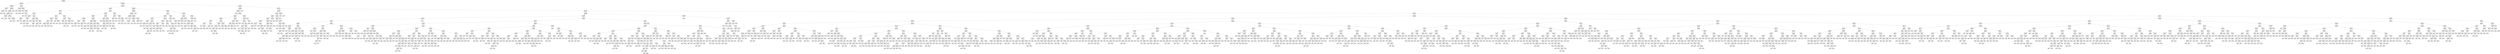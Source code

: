 digraph Tree {
node [shape=box] ;
0 [label="X[7] <= 174.0\nmse = 92524.699\nsamples = 2512\nvalue = -82.512"] ;
1 [label="X[5] <= 5.03\nmse = 91614.895\nsamples = 177\nvalue = -1022.395"] ;
0 -> 1 [labeldistance=2.5, labelangle=45, headlabel="True"] ;
2 [label="X[6] <= 1.305\nmse = 49644.208\nsamples = 170\nvalue = -1064.928"] ;
1 -> 2 ;
3 [label="X[12] <= 6.955\nmse = 0.647\nsamples = 3\nvalue = 3.0"] ;
2 -> 3 ;
4 [label="X[11] <= 25.956\nmse = 0.062\nsamples = 2\nvalue = 3.55"] ;
3 -> 4 ;
5 [label="mse = 0.0\nsamples = 1\nvalue = 3.8"] ;
4 -> 5 ;
6 [label="mse = 0.0\nsamples = 1\nvalue = 3.3"] ;
4 -> 6 ;
7 [label="mse = -0.0\nsamples = 1\nvalue = 1.9"] ;
3 -> 7 ;
8 [label="X[6] <= 6.405\nmse = 29680.495\nsamples = 167\nvalue = -1084.112"] ;
2 -> 8 ;
9 [label="X[9] <= 35.3\nmse = 22492.696\nsamples = 166\nvalue = -1090.754"] ;
8 -> 9 ;
10 [label="X[10] <= 22.95\nmse = 15152.265\nsamples = 165\nvalue = -1097.465"] ;
9 -> 10 ;
11 [label="X[8] <= -1081.0\nmse = 316237.522\nsamples = 2\nvalue = -548.75"] ;
10 -> 11 ;
12 [label="mse = 0.0\nsamples = 1\nvalue = -1111.1"] ;
11 -> 12 ;
13 [label="mse = -0.0\nsamples = 1\nvalue = 13.6"] ;
11 -> 13 ;
14 [label="X[3] <= 9.8\nmse = 7718.307\nsamples = 163\nvalue = -1104.198"] ;
10 -> 14 ;
15 [label="mse = -0.0\nsamples = 157\nvalue = -1111.1"] ;
14 -> 15 ;
16 [label="X[3] <= 10.05\nmse = 175812.501\nsamples = 6\nvalue = -923.583"] ;
14 -> 16 ;
17 [label="mse = 0.0\nsamples = 1\nvalue = 14.0"] ;
16 -> 17 ;
18 [label="mse = 0.0\nsamples = 5\nvalue = -1111.1"] ;
16 -> 18 ;
19 [label="mse = -0.0\nsamples = 1\nvalue = 16.6"] ;
9 -> 19 ;
20 [label="mse = 0.0\nsamples = 1\nvalue = 18.4"] ;
8 -> 20 ;
21 [label="X[7] <= 155.0\nmse = 8.905\nsamples = 7\nvalue = 10.543"] ;
1 -> 21 ;
22 [label="X[5] <= 7.35\nmse = 0.549\nsamples = 3\nvalue = 13.833"] ;
21 -> 22 ;
23 [label="mse = 0.0\nsamples = 1\nvalue = 12.8"] ;
22 -> 23 ;
24 [label="X[10] <= 19.69\nmse = 0.023\nsamples = 2\nvalue = 14.35"] ;
22 -> 24 ;
25 [label="mse = 0.0\nsamples = 1\nvalue = 14.2"] ;
24 -> 25 ;
26 [label="mse = 0.0\nsamples = 1\nvalue = 14.5"] ;
24 -> 26 ;
27 [label="X[12] <= 6.305\nmse = 0.962\nsamples = 4\nvalue = 8.075"] ;
21 -> 27 ;
28 [label="mse = 0.0\nsamples = 1\nvalue = 9.7"] ;
27 -> 28 ;
29 [label="X[7] <= 163.0\nmse = 0.109\nsamples = 3\nvalue = 7.533"] ;
27 -> 29 ;
30 [label="mse = 0.0\nsamples = 1\nvalue = 7.1"] ;
29 -> 30 ;
31 [label="X[10] <= 27.64\nmse = 0.022\nsamples = 2\nvalue = 7.75"] ;
29 -> 31 ;
32 [label="mse = 0.0\nsamples = 1\nvalue = 7.6"] ;
31 -> 32 ;
33 [label="mse = 0.0\nsamples = 1\nvalue = 7.9"] ;
31 -> 33 ;
34 [label="X[7] <= 324.0\nmse = 20554.858\nsamples = 2335\nvalue = -11.266"] ;
0 -> 34 [labeldistance=2.5, labelangle=-45, headlabel="False"] ;
35 [label="X[5] <= 4.73\nmse = 197512.378\nsamples = 173\nvalue = -212.534"] ;
34 -> 35 ;
36 [label="X[6] <= 1.85\nmse = 4.843\nsamples = 81\nvalue = 4.867"] ;
35 -> 36 ;
37 [label="X[5] <= 2.9\nmse = 2.91\nsamples = 39\nvalue = 3.421"] ;
36 -> 37 ;
38 [label="X[5] <= 1.45\nmse = 1.373\nsamples = 18\nvalue = 1.939"] ;
37 -> 38 ;
39 [label="X[6] <= 0.8\nmse = 0.66\nsamples = 8\nvalue = 1.037"] ;
38 -> 39 ;
40 [label="X[8] <= 13049.0\nmse = 0.367\nsamples = 4\nvalue = 0.35"] ;
39 -> 40 ;
41 [label="mse = 0.0\nsamples = 3\nvalue = 0.0"] ;
40 -> 41 ;
42 [label="mse = 0.0\nsamples = 1\nvalue = 1.4"] ;
40 -> 42 ;
43 [label="X[6] <= 1.75\nmse = 0.007\nsamples = 4\nvalue = 1.725"] ;
39 -> 43 ;
44 [label="X[9] <= 23.073\nmse = 0.003\nsamples = 2\nvalue = 1.65"] ;
43 -> 44 ;
45 [label="mse = 0.0\nsamples = 1\nvalue = 1.6"] ;
44 -> 45 ;
46 [label="mse = 0.0\nsamples = 1\nvalue = 1.7"] ;
44 -> 46 ;
47 [label="mse = -0.0\nsamples = 2\nvalue = 1.8"] ;
43 -> 47 ;
48 [label="X[6] <= 0.6\nmse = 0.774\nsamples = 10\nvalue = 2.66"] ;
38 -> 48 ;
49 [label="X[2] <= 7.95\nmse = 0.154\nsamples = 5\nvalue = 1.84"] ;
48 -> 49 ;
50 [label="mse = 0.0\nsamples = 1\nvalue = 2.6"] ;
49 -> 50 ;
51 [label="X[7] <= 301.0\nmse = 0.012\nsamples = 4\nvalue = 1.65"] ;
49 -> 51 ;
52 [label="X[5] <= 1.75\nmse = 0.002\nsamples = 2\nvalue = 1.75"] ;
51 -> 52 ;
53 [label="mse = 0.0\nsamples = 1\nvalue = 1.7"] ;
52 -> 53 ;
54 [label="mse = 0.0\nsamples = 1\nvalue = 1.8"] ;
52 -> 54 ;
55 [label="X[2] <= 13.6\nmse = 0.003\nsamples = 2\nvalue = 1.55"] ;
51 -> 55 ;
56 [label="mse = 0.0\nsamples = 1\nvalue = 1.5"] ;
55 -> 56 ;
57 [label="mse = 0.0\nsamples = 1\nvalue = 1.6"] ;
55 -> 57 ;
58 [label="X[5] <= 1.6\nmse = 0.05\nsamples = 5\nvalue = 3.48"] ;
48 -> 58 ;
59 [label="mse = 0.0\nsamples = 1\nvalue = 3.1"] ;
58 -> 59 ;
60 [label="X[5] <= 1.75\nmse = 0.017\nsamples = 4\nvalue = 3.575"] ;
58 -> 60 ;
61 [label="X[8] <= -911.5\nmse = 0.002\nsamples = 2\nvalue = 3.45"] ;
60 -> 61 ;
62 [label="mse = 0.0\nsamples = 1\nvalue = 3.4"] ;
61 -> 62 ;
63 [label="mse = -0.0\nsamples = 1\nvalue = 3.5"] ;
61 -> 63 ;
64 [label="mse = -0.0\nsamples = 2\nvalue = 3.7"] ;
60 -> 64 ;
65 [label="X[6] <= 1.15\nmse = 0.733\nsamples = 21\nvalue = 4.69"] ;
37 -> 65 ;
66 [label="X[5] <= 4.25\nmse = 0.21\nsamples = 11\nvalue = 3.991"] ;
65 -> 66 ;
67 [label="X[8] <= 70921.0\nmse = 0.112\nsamples = 8\nvalue = 3.775"] ;
66 -> 67 ;
68 [label="X[5] <= 3.5\nmse = 0.041\nsamples = 6\nvalue = 3.617"] ;
67 -> 68 ;
69 [label="X[0] <= 23.8\nmse = 0.002\nsamples = 2\nvalue = 3.35"] ;
68 -> 69 ;
70 [label="mse = 0.0\nsamples = 1\nvalue = 3.4"] ;
69 -> 70 ;
71 [label="mse = 0.0\nsamples = 1\nvalue = 3.3"] ;
69 -> 71 ;
72 [label="X[1] <= 5.503\nmse = 0.007\nsamples = 4\nvalue = 3.75"] ;
68 -> 72 ;
73 [label="mse = -0.0\nsamples = 3\nvalue = 3.8"] ;
72 -> 73 ;
74 [label="mse = -0.0\nsamples = 1\nvalue = 3.6"] ;
72 -> 74 ;
75 [label="X[5] <= 3.7\nmse = 0.023\nsamples = 2\nvalue = 4.25"] ;
67 -> 75 ;
76 [label="mse = 0.0\nsamples = 1\nvalue = 4.4"] ;
75 -> 76 ;
77 [label="mse = 0.0\nsamples = 1\nvalue = 4.1"] ;
75 -> 77 ;
78 [label="X[4] <= 1.4\nmse = 0.016\nsamples = 3\nvalue = 4.567"] ;
66 -> 78 ;
79 [label="mse = 0.0\nsamples = 1\nvalue = 4.4"] ;
78 -> 79 ;
80 [label="X[3] <= 4.45\nmse = 0.002\nsamples = 2\nvalue = 4.65"] ;
78 -> 80 ;
81 [label="mse = 0.0\nsamples = 1\nvalue = 4.6"] ;
80 -> 81 ;
82 [label="mse = -0.0\nsamples = 1\nvalue = 4.7"] ;
80 -> 82 ;
83 [label="X[5] <= 4.1\nmse = 0.178\nsamples = 10\nvalue = 5.46"] ;
65 -> 83 ;
84 [label="X[7] <= 282.0\nmse = 0.064\nsamples = 5\nvalue = 5.1"] ;
83 -> 84 ;
85 [label="X[7] <= 228.0\nmse = 0.007\nsamples = 3\nvalue = 4.9"] ;
84 -> 85 ;
86 [label="mse = 0.0\nsamples = 1\nvalue = 4.8"] ;
85 -> 86 ;
87 [label="X[12] <= 8.4\nmse = 0.002\nsamples = 2\nvalue = 4.95"] ;
85 -> 87 ;
88 [label="mse = 0.0\nsamples = 1\nvalue = 5.0"] ;
87 -> 88 ;
89 [label="mse = 0.0\nsamples = 1\nvalue = 4.9"] ;
87 -> 89 ;
90 [label="mse = 0.0\nsamples = 2\nvalue = 5.4"] ;
84 -> 90 ;
91 [label="X[2] <= 11.15\nmse = 0.034\nsamples = 5\nvalue = 5.82"] ;
83 -> 91 ;
92 [label="X[5] <= 4.45\nmse = 0.002\nsamples = 3\nvalue = 5.967"] ;
91 -> 92 ;
93 [label="mse = 0.0\nsamples = 1\nvalue = 5.9"] ;
92 -> 93 ;
94 [label="mse = 0.0\nsamples = 2\nvalue = 6.0"] ;
92 -> 94 ;
95 [label="mse = -0.0\nsamples = 2\nvalue = 5.6"] ;
91 -> 95 ;
96 [label="X[6] <= 5.2\nmse = 2.893\nsamples = 42\nvalue = 6.21"] ;
36 -> 96 ;
97 [label="X[5] <= 3.3\nmse = 1.425\nsamples = 35\nvalue = 5.674"] ;
96 -> 97 ;
98 [label="X[5] <= 1.35\nmse = 0.693\nsamples = 23\nvalue = 5.035"] ;
97 -> 98 ;
99 [label="X[3] <= 5.35\nmse = 0.352\nsamples = 6\nvalue = 4.133"] ;
98 -> 99 ;
100 [label="X[11] <= 23.206\nmse = 0.207\nsamples = 3\nvalue = 4.6"] ;
99 -> 100 ;
101 [label="X[8] <= 9959.0\nmse = 0.04\nsamples = 2\nvalue = 4.9"] ;
100 -> 101 ;
102 [label="mse = 0.0\nsamples = 1\nvalue = 5.1"] ;
101 -> 102 ;
103 [label="mse = -0.0\nsamples = 1\nvalue = 4.7"] ;
101 -> 103 ;
104 [label="mse = -0.0\nsamples = 1\nvalue = 4.0"] ;
100 -> 104 ;
105 [label="X[7] <= 297.5\nmse = 0.062\nsamples = 3\nvalue = 3.667"] ;
99 -> 105 ;
106 [label="X[12] <= 7.355\nmse = 0.01\nsamples = 2\nvalue = 3.5"] ;
105 -> 106 ;
107 [label="mse = 0.0\nsamples = 1\nvalue = 3.6"] ;
106 -> 107 ;
108 [label="mse = 0.0\nsamples = 1\nvalue = 3.4"] ;
106 -> 108 ;
109 [label="mse = -0.0\nsamples = 1\nvalue = 4.0"] ;
105 -> 109 ;
110 [label="X[7] <= 249.5\nmse = 0.425\nsamples = 17\nvalue = 5.353"] ;
98 -> 110 ;
111 [label="X[4] <= 0.75\nmse = 0.174\nsamples = 5\nvalue = 6.18"] ;
110 -> 111 ;
112 [label="mse = 0.0\nsamples = 1\nvalue = 7.0"] ;
111 -> 112 ;
113 [label="X[6] <= 3.7\nmse = 0.007\nsamples = 4\nvalue = 5.975"] ;
111 -> 113 ;
114 [label="X[11] <= 25.1\nmse = 0.002\nsamples = 2\nvalue = 6.05"] ;
113 -> 114 ;
115 [label="mse = 0.0\nsamples = 1\nvalue = 6.1"] ;
114 -> 115 ;
116 [label="mse = 0.0\nsamples = 1\nvalue = 6.0"] ;
114 -> 116 ;
117 [label="mse = 0.0\nsamples = 2\nvalue = 5.9"] ;
113 -> 117 ;
118 [label="X[6] <= 3.65\nmse = 0.126\nsamples = 12\nvalue = 5.008"] ;
110 -> 118 ;
119 [label="X[5] <= 1.8\nmse = 0.08\nsamples = 10\nvalue = 4.9"] ;
118 -> 119 ;
120 [label="X[7] <= 271.0\nmse = 0.037\nsamples = 4\nvalue = 4.625"] ;
119 -> 120 ;
121 [label="mse = 0.0\nsamples = 1\nvalue = 4.3"] ;
120 -> 121 ;
122 [label="X[8] <= 41670.0\nmse = 0.002\nsamples = 3\nvalue = 4.733"] ;
120 -> 122 ;
123 [label="mse = 0.0\nsamples = 2\nvalue = 4.7"] ;
122 -> 123 ;
124 [label="mse = -0.0\nsamples = 1\nvalue = 4.8"] ;
122 -> 124 ;
125 [label="X[3] <= 6.35\nmse = 0.025\nsamples = 6\nvalue = 5.083"] ;
119 -> 125 ;
126 [label="mse = 0.0\nsamples = 2\nvalue = 5.3"] ;
125 -> 126 ;
127 [label="X[5] <= 2.25\nmse = 0.002\nsamples = 4\nvalue = 4.975"] ;
125 -> 127 ;
128 [label="mse = 0.0\nsamples = 1\nvalue = 4.9"] ;
127 -> 128 ;
129 [label="mse = 0.0\nsamples = 3\nvalue = 5.0"] ;
127 -> 129 ;
130 [label="X[0] <= 14.1\nmse = 0.002\nsamples = 2\nvalue = 5.55"] ;
118 -> 130 ;
131 [label="mse = 0.0\nsamples = 1\nvalue = 5.5"] ;
130 -> 131 ;
132 [label="mse = 0.0\nsamples = 1\nvalue = 5.6"] ;
130 -> 132 ;
133 [label="X[6] <= 3.55\nmse = 0.543\nsamples = 12\nvalue = 6.9"] ;
97 -> 133 ;
134 [label="X[6] <= 2.1\nmse = 0.253\nsamples = 9\nvalue = 6.578"] ;
133 -> 134 ;
135 [label="mse = 0.0\nsamples = 2\nvalue = 5.8"] ;
134 -> 135 ;
136 [label="X[5] <= 4.1\nmse = 0.103\nsamples = 7\nvalue = 6.8"] ;
134 -> 136 ;
137 [label="X[12] <= 9.205\nmse = 0.027\nsamples = 4\nvalue = 6.575"] ;
136 -> 137 ;
138 [label="X[6] <= 2.65\nmse = 0.002\nsamples = 3\nvalue = 6.667"] ;
137 -> 138 ;
139 [label="mse = 0.0\nsamples = 1\nvalue = 6.6"] ;
138 -> 139 ;
140 [label="mse = -0.0\nsamples = 2\nvalue = 6.7"] ;
138 -> 140 ;
141 [label="mse = -0.0\nsamples = 1\nvalue = 6.3"] ;
137 -> 141 ;
142 [label="X[7] <= 248.5\nmse = 0.047\nsamples = 3\nvalue = 7.1"] ;
136 -> 142 ;
143 [label="mse = 0.0\nsamples = 1\nvalue = 7.4"] ;
142 -> 143 ;
144 [label="X[5] <= 4.4\nmse = 0.002\nsamples = 2\nvalue = 6.95"] ;
142 -> 144 ;
145 [label="mse = 0.0\nsamples = 1\nvalue = 7.0"] ;
144 -> 145 ;
146 [label="mse = 0.0\nsamples = 1\nvalue = 6.9"] ;
144 -> 146 ;
147 [label="X[9] <= 20.873\nmse = 0.169\nsamples = 3\nvalue = 7.867"] ;
133 -> 147 ;
148 [label="X[3] <= 4.05\nmse = 0.04\nsamples = 2\nvalue = 7.6"] ;
147 -> 148 ;
149 [label="mse = 0.0\nsamples = 1\nvalue = 7.4"] ;
148 -> 149 ;
150 [label="mse = 0.0\nsamples = 1\nvalue = 7.8"] ;
148 -> 150 ;
151 [label="mse = 0.0\nsamples = 1\nvalue = 8.4"] ;
147 -> 151 ;
152 [label="X[6] <= 6.05\nmse = 1.636\nsamples = 7\nvalue = 8.886"] ;
96 -> 152 ;
153 [label="X[9] <= 24.073\nmse = 0.187\nsamples = 3\nvalue = 7.6"] ;
152 -> 153 ;
154 [label="X[0] <= 14.0\nmse = 0.01\nsamples = 2\nvalue = 7.9"] ;
153 -> 154 ;
155 [label="mse = 0.0\nsamples = 1\nvalue = 8.0"] ;
154 -> 155 ;
156 [label="mse = -0.0\nsamples = 1\nvalue = 7.8"] ;
154 -> 156 ;
157 [label="mse = 0.0\nsamples = 1\nvalue = 7.0"] ;
153 -> 157 ;
158 [label="X[6] <= 6.75\nmse = 0.552\nsamples = 4\nvalue = 9.85"] ;
152 -> 158 ;
159 [label="mse = 0.0\nsamples = 1\nvalue = 10.9"] ;
158 -> 159 ;
160 [label="X[6] <= 7.6\nmse = 0.247\nsamples = 3\nvalue = 9.5"] ;
158 -> 160 ;
161 [label="mse = 0.0\nsamples = 1\nvalue = 8.8"] ;
160 -> 161 ;
162 [label="X[12] <= 10.555\nmse = 0.002\nsamples = 2\nvalue = 9.85"] ;
160 -> 162 ;
163 [label="mse = 0.0\nsamples = 1\nvalue = 9.9"] ;
162 -> 163 ;
164 [label="mse = -0.0\nsamples = 1\nvalue = 9.8"] ;
162 -> 164 ;
165 [label="X[5] <= 4.78\nmse = 293156.092\nsamples = 92\nvalue = -403.941"] ;
35 -> 165 ;
166 [label="X[7] <= 236.0\nmse = 194730.134\nsamples = 42\nvalue = -897.048"] ;
165 -> 166 ;
167 [label="X[11] <= 21.0\nmse = 297823.425\nsamples = 21\nvalue = -682.995"] ;
166 -> 167 ;
168 [label="X[2] <= 9.7\nmse = 125289.056\nsamples = 9\nvalue = -985.956"] ;
167 -> 168 ;
169 [label="mse = 0.0\nsamples = 1\nvalue = 15.2"] ;
168 -> 169 ;
170 [label="mse = -0.0\nsamples = 8\nvalue = -1111.1"] ;
168 -> 170 ;
171 [label="X[2] <= 11.85\nmse = 306756.45\nsamples = 12\nvalue = -455.775"] ;
167 -> 171 ;
172 [label="X[7] <= 228.0\nmse = 294963.439\nsamples = 8\nvalue = -690.412"] ;
171 -> 172 ;
173 [label="X[11] <= 22.406\nmse = 174595.756\nsamples = 6\nvalue = -924.233"] ;
172 -> 173 ;
174 [label="mse = 0.0\nsamples = 1\nvalue = 10.1"] ;
173 -> 174 ;
175 [label="mse = 0.0\nsamples = 5\nvalue = -1111.1"] ;
173 -> 175 ;
176 [label="X[4] <= 2.05\nmse = 0.303\nsamples = 2\nvalue = 11.05"] ;
172 -> 176 ;
177 [label="mse = 0.0\nsamples = 1\nvalue = 11.6"] ;
176 -> 177 ;
178 [label="mse = -0.0\nsamples = 1\nvalue = 10.5"] ;
176 -> 178 ;
179 [label="X[6] <= 8.405\nmse = 13.935\nsamples = 4\nvalue = 13.5"] ;
171 -> 179 ;
180 [label="X[7] <= 193.5\nmse = 0.376\nsamples = 3\nvalue = 11.367"] ;
179 -> 180 ;
181 [label="mse = 0.0\nsamples = 1\nvalue = 10.5"] ;
180 -> 181 ;
182 [label="mse = 0.0\nsamples = 2\nvalue = 11.8"] ;
180 -> 182 ;
183 [label="mse = 0.0\nsamples = 1\nvalue = 19.9"] ;
179 -> 183 ;
184 [label="mse = 0.0\nsamples = 21\nvalue = -1111.1"] ;
166 -> 184 ;
185 [label="X[5] <= 8.1\nmse = 15.326\nsamples = 50\nvalue = 10.268"] ;
165 -> 185 ;
186 [label="X[6] <= 4.0\nmse = 4.706\nsamples = 34\nvalue = 8.221"] ;
185 -> 186 ;
187 [label="X[6] <= 1.25\nmse = 1.812\nsamples = 29\nvalue = 7.517"] ;
186 -> 187 ;
188 [label="X[11] <= 22.456\nmse = 0.596\nsamples = 7\nvalue = 5.871"] ;
187 -> 188 ;
189 [label="X[11] <= 20.2\nmse = 0.082\nsamples = 3\nvalue = 5.133"] ;
188 -> 189 ;
190 [label="X[7] <= 296.5\nmse = 0.022\nsamples = 2\nvalue = 4.95"] ;
189 -> 190 ;
191 [label="mse = 0.0\nsamples = 1\nvalue = 4.8"] ;
190 -> 191 ;
192 [label="mse = 0.0\nsamples = 1\nvalue = 5.1"] ;
190 -> 192 ;
193 [label="mse = 0.0\nsamples = 1\nvalue = 5.5"] ;
189 -> 193 ;
194 [label="X[5] <= 6.8\nmse = 0.267\nsamples = 4\nvalue = 6.425"] ;
188 -> 194 ;
195 [label="X[5] <= 6.2\nmse = 0.016\nsamples = 3\nvalue = 6.133"] ;
194 -> 195 ;
196 [label="X[12] <= 7.805\nmse = 0.003\nsamples = 2\nvalue = 6.05"] ;
195 -> 196 ;
197 [label="mse = 0.0\nsamples = 1\nvalue = 6.1"] ;
196 -> 197 ;
198 [label="mse = 0.0\nsamples = 1\nvalue = 6.0"] ;
196 -> 198 ;
199 [label="mse = -0.0\nsamples = 1\nvalue = 6.3"] ;
195 -> 199 ;
200 [label="mse = -0.0\nsamples = 1\nvalue = 7.3"] ;
194 -> 200 ;
201 [label="X[5] <= 5.65\nmse = 1.062\nsamples = 22\nvalue = 8.041"] ;
187 -> 201 ;
202 [label="X[6] <= 2.25\nmse = 0.352\nsamples = 11\nvalue = 7.145"] ;
201 -> 202 ;
203 [label="X[6] <= 1.75\nmse = 0.084\nsamples = 9\nvalue = 6.9"] ;
202 -> 203 ;
204 [label="X[8] <= 127052.5\nmse = 0.052\nsamples = 5\nvalue = 6.7"] ;
203 -> 204 ;
205 [label="X[2] <= 12.05\nmse = 0.015\nsamples = 4\nvalue = 6.8"] ;
204 -> 205 ;
206 [label="X[4] <= 1.2\nmse = 0.002\nsamples = 3\nvalue = 6.733"] ;
205 -> 206 ;
207 [label="mse = 0.0\nsamples = 1\nvalue = 6.8"] ;
206 -> 207 ;
208 [label="mse = 0.0\nsamples = 2\nvalue = 6.7"] ;
206 -> 208 ;
209 [label="mse = 0.0\nsamples = 1\nvalue = 7.0"] ;
205 -> 209 ;
210 [label="mse = -0.0\nsamples = 1\nvalue = 6.3"] ;
204 -> 210 ;
211 [label="X[4] <= 0.85\nmse = 0.013\nsamples = 4\nvalue = 7.15"] ;
203 -> 211 ;
212 [label="X[4] <= 0.65\nmse = 0.002\nsamples = 2\nvalue = 7.25"] ;
211 -> 212 ;
213 [label="mse = 0.0\nsamples = 1\nvalue = 7.2"] ;
212 -> 213 ;
214 [label="mse = -0.0\nsamples = 1\nvalue = 7.3"] ;
212 -> 214 ;
215 [label="X[12] <= 7.25\nmse = 0.002\nsamples = 2\nvalue = 7.05"] ;
211 -> 215 ;
216 [label="mse = 0.0\nsamples = 1\nvalue = 7.1"] ;
215 -> 216 ;
217 [label="mse = 0.0\nsamples = 1\nvalue = 7.0"] ;
215 -> 217 ;
218 [label="X[4] <= 1.3\nmse = 0.062\nsamples = 2\nvalue = 8.25"] ;
202 -> 218 ;
219 [label="mse = 0.0\nsamples = 1\nvalue = 8.5"] ;
218 -> 219 ;
220 [label="mse = 0.0\nsamples = 1\nvalue = 8.0"] ;
218 -> 220 ;
221 [label="X[4] <= 0.75\nmse = 0.17\nsamples = 11\nvalue = 8.936"] ;
201 -> 221 ;
222 [label="X[3] <= 8.7\nmse = 0.003\nsamples = 2\nvalue = 9.65"] ;
221 -> 222 ;
223 [label="mse = 0.0\nsamples = 1\nvalue = 9.6"] ;
222 -> 223 ;
224 [label="mse = 0.0\nsamples = 1\nvalue = 9.7"] ;
222 -> 224 ;
225 [label="X[5] <= 7.45\nmse = 0.068\nsamples = 9\nvalue = 8.778"] ;
221 -> 225 ;
226 [label="X[4] <= 1.8\nmse = 0.022\nsamples = 7\nvalue = 8.657"] ;
225 -> 226 ;
227 [label="X[4] <= 1.15\nmse = 0.007\nsamples = 3\nvalue = 8.5"] ;
226 -> 227 ;
228 [label="mse = 0.0\nsamples = 1\nvalue = 8.4"] ;
227 -> 228 ;
229 [label="X[2] <= 11.4\nmse = 0.002\nsamples = 2\nvalue = 8.55"] ;
227 -> 229 ;
230 [label="mse = 0.0\nsamples = 1\nvalue = 8.5"] ;
229 -> 230 ;
231 [label="mse = -0.0\nsamples = 1\nvalue = 8.6"] ;
229 -> 231 ;
232 [label="X[2] <= 12.85\nmse = 0.002\nsamples = 4\nvalue = 8.775"] ;
226 -> 232 ;
233 [label="mse = 0.0\nsamples = 3\nvalue = 8.8"] ;
232 -> 233 ;
234 [label="mse = 0.0\nsamples = 1\nvalue = 8.7"] ;
232 -> 234 ;
235 [label="mse = -0.0\nsamples = 2\nvalue = 9.2"] ;
225 -> 235 ;
236 [label="X[6] <= 7.35\nmse = 1.98\nsamples = 5\nvalue = 12.3"] ;
186 -> 236 ;
237 [label="X[0] <= 15.0\nmse = 0.197\nsamples = 4\nvalue = 11.625"] ;
236 -> 237 ;
238 [label="mse = 0.0\nsamples = 1\nvalue = 12.3"] ;
237 -> 238 ;
239 [label="X[5] <= 6.0\nmse = 0.06\nsamples = 3\nvalue = 11.4"] ;
237 -> 239 ;
240 [label="mse = 0.0\nsamples = 1\nvalue = 11.7"] ;
239 -> 240 ;
241 [label="X[6] <= 4.15\nmse = 0.022\nsamples = 2\nvalue = 11.25"] ;
239 -> 241 ;
242 [label="mse = 0.0\nsamples = 1\nvalue = 11.4"] ;
241 -> 242 ;
243 [label="mse = 0.0\nsamples = 1\nvalue = 11.1"] ;
241 -> 243 ;
244 [label="mse = 0.0\nsamples = 1\nvalue = 15.0"] ;
236 -> 244 ;
245 [label="X[5] <= 12.95\nmse = 10.057\nsamples = 16\nvalue = 14.619"] ;
185 -> 245 ;
246 [label="X[6] <= 2.255\nmse = 2.748\nsamples = 13\nvalue = 13.408"] ;
245 -> 246 ;
247 [label="X[7] <= 231.0\nmse = 0.549\nsamples = 3\nvalue = 11.433"] ;
246 -> 247 ;
248 [label="mse = 0.0\nsamples = 1\nvalue = 12.4"] ;
247 -> 248 ;
249 [label="X[10] <= 22.94\nmse = 0.122\nsamples = 2\nvalue = 10.95"] ;
247 -> 249 ;
250 [label="mse = 0.0\nsamples = 1\nvalue = 10.6"] ;
249 -> 250 ;
251 [label="mse = 0.0\nsamples = 1\nvalue = 11.3"] ;
249 -> 251 ;
252 [label="X[11] <= 19.0\nmse = 1.888\nsamples = 10\nvalue = 14.0"] ;
246 -> 252 ;
253 [label="mse = 0.0\nsamples = 1\nvalue = 11.4"] ;
252 -> 253 ;
254 [label="X[5] <= 8.7\nmse = 1.263\nsamples = 9\nvalue = 14.289"] ;
252 -> 254 ;
255 [label="X[2] <= 14.3\nmse = 0.296\nsamples = 3\nvalue = 13.033"] ;
254 -> 255 ;
256 [label="X[12] <= 6.355\nmse = 0.04\nsamples = 2\nvalue = 13.4"] ;
255 -> 256 ;
257 [label="mse = 0.0\nsamples = 1\nvalue = 13.2"] ;
256 -> 257 ;
258 [label="mse = 0.0\nsamples = 1\nvalue = 13.6"] ;
256 -> 258 ;
259 [label="mse = 0.0\nsamples = 1\nvalue = 12.3"] ;
255 -> 259 ;
260 [label="X[7] <= 250.5\nmse = 0.565\nsamples = 6\nvalue = 14.917"] ;
254 -> 260 ;
261 [label="X[4] <= 1.4\nmse = 0.01\nsamples = 2\nvalue = 15.8"] ;
260 -> 261 ;
262 [label="mse = 0.0\nsamples = 1\nvalue = 15.9"] ;
261 -> 262 ;
263 [label="mse = -0.0\nsamples = 1\nvalue = 15.7"] ;
261 -> 263 ;
264 [label="X[2] <= 19.3\nmse = 0.257\nsamples = 4\nvalue = 14.475"] ;
260 -> 264 ;
265 [label="X[4] <= 0.95\nmse = 0.002\nsamples = 3\nvalue = 14.767"] ;
264 -> 265 ;
266 [label="mse = 0.0\nsamples = 1\nvalue = 14.7"] ;
265 -> 266 ;
267 [label="mse = 0.0\nsamples = 2\nvalue = 14.8"] ;
265 -> 267 ;
268 [label="mse = -0.0\nsamples = 1\nvalue = 13.6"] ;
264 -> 268 ;
269 [label="X[0] <= 19.45\nmse = 7.829\nsamples = 3\nvalue = 19.867"] ;
245 -> 269 ;
270 [label="X[3] <= 6.95\nmse = 0.722\nsamples = 2\nvalue = 17.95"] ;
269 -> 270 ;
271 [label="mse = 0.0\nsamples = 1\nvalue = 18.8"] ;
270 -> 271 ;
272 [label="mse = -0.0\nsamples = 1\nvalue = 17.1"] ;
270 -> 272 ;
273 [label="mse = -0.0\nsamples = 1\nvalue = 23.7"] ;
269 -> 273 ;
274 [label="X[7] <= 357.5\nmse = 2894.156\nsamples = 2162\nvalue = 4.839"] ;
34 -> 274 ;
275 [label="X[7] <= 356.5\nmse = 64043.069\nsamples = 37\nvalue = -52.565"] ;
274 -> 275 ;
276 [label="X[9] <= 14.75\nmse = 33832.556\nsamples = 36\nvalue = -23.161"] ;
275 -> 276 ;
277 [label="mse = 0.0\nsamples = 1\nvalue = -1111.1"] ;
276 -> 277 ;
278 [label="X[5] <= 5.5\nmse = 15.529\nsamples = 35\nvalue = 7.923"] ;
276 -> 278 ;
279 [label="X[6] <= 3.05\nmse = 4.024\nsamples = 22\nvalue = 5.568"] ;
278 -> 279 ;
280 [label="X[5] <= 2.95\nmse = 2.027\nsamples = 15\nvalue = 4.593"] ;
279 -> 280 ;
281 [label="X[4] <= 1.35\nmse = 0.199\nsamples = 6\nvalue = 3.05"] ;
280 -> 281 ;
282 [label="X[2] <= 10.1\nmse = 0.047\nsamples = 3\nvalue = 3.4"] ;
281 -> 282 ;
283 [label="mse = 0.0\nsamples = 1\nvalue = 3.7"] ;
282 -> 283 ;
284 [label="X[2] <= 12.95\nmse = 0.003\nsamples = 2\nvalue = 3.25"] ;
282 -> 284 ;
285 [label="mse = 0.0\nsamples = 1\nvalue = 3.2"] ;
284 -> 285 ;
286 [label="mse = 0.0\nsamples = 1\nvalue = 3.3"] ;
284 -> 286 ;
287 [label="X[3] <= 11.1\nmse = 0.107\nsamples = 3\nvalue = 2.7"] ;
281 -> 287 ;
288 [label="X[12] <= 8.155\nmse = 0.04\nsamples = 2\nvalue = 2.5"] ;
287 -> 288 ;
289 [label="mse = 0.0\nsamples = 1\nvalue = 2.3"] ;
288 -> 289 ;
290 [label="mse = 0.0\nsamples = 1\nvalue = 2.7"] ;
288 -> 290 ;
291 [label="mse = 0.0\nsamples = 1\nvalue = 3.1"] ;
287 -> 291 ;
292 [label="X[5] <= 4.4\nmse = 0.6\nsamples = 9\nvalue = 5.622"] ;
280 -> 292 ;
293 [label="X[8] <= 10155629.0\nmse = 0.178\nsamples = 5\nvalue = 5.04"] ;
292 -> 293 ;
294 [label="X[5] <= 3.95\nmse = 0.052\nsamples = 4\nvalue = 5.225"] ;
293 -> 294 ;
295 [label="X[8] <= 1694.0\nmse = 0.007\nsamples = 3\nvalue = 5.1"] ;
294 -> 295 ;
296 [label="mse = 0.0\nsamples = 1\nvalue = 5.0"] ;
295 -> 296 ;
297 [label="X[10] <= 28.69\nmse = 0.003\nsamples = 2\nvalue = 5.15"] ;
295 -> 297 ;
298 [label="mse = 0.0\nsamples = 1\nvalue = 5.1"] ;
297 -> 298 ;
299 [label="mse = -0.0\nsamples = 1\nvalue = 5.2"] ;
297 -> 299 ;
300 [label="mse = -0.0\nsamples = 1\nvalue = 5.6"] ;
294 -> 300 ;
301 [label="mse = 0.0\nsamples = 1\nvalue = 4.3"] ;
293 -> 301 ;
302 [label="X[11] <= 20.306\nmse = 0.172\nsamples = 4\nvalue = 6.35"] ;
292 -> 302 ;
303 [label="X[12] <= 5.25\nmse = 0.002\nsamples = 2\nvalue = 5.95"] ;
302 -> 303 ;
304 [label="mse = 0.0\nsamples = 1\nvalue = 6.0"] ;
303 -> 304 ;
305 [label="mse = 0.0\nsamples = 1\nvalue = 5.9"] ;
303 -> 305 ;
306 [label="X[4] <= 1.25\nmse = 0.023\nsamples = 2\nvalue = 6.75"] ;
302 -> 306 ;
307 [label="mse = 0.0\nsamples = 1\nvalue = 6.9"] ;
306 -> 307 ;
308 [label="mse = 0.0\nsamples = 1\nvalue = 6.6"] ;
306 -> 308 ;
309 [label="X[2] <= 12.7\nmse = 1.902\nsamples = 7\nvalue = 7.657"] ;
279 -> 309 ;
310 [label="X[10] <= 25.14\nmse = 0.61\nsamples = 5\nvalue = 8.36"] ;
309 -> 310 ;
311 [label="X[2] <= 9.55\nmse = 0.247\nsamples = 3\nvalue = 8.9"] ;
310 -> 311 ;
312 [label="mse = 0.0\nsamples = 1\nvalue = 9.6"] ;
311 -> 312 ;
313 [label="X[6] <= 4.7\nmse = 0.002\nsamples = 2\nvalue = 8.55"] ;
311 -> 313 ;
314 [label="mse = 0.0\nsamples = 1\nvalue = 8.6"] ;
313 -> 314 ;
315 [label="mse = -0.0\nsamples = 1\nvalue = 8.5"] ;
313 -> 315 ;
316 [label="X[9] <= 24.773\nmse = 0.062\nsamples = 2\nvalue = 7.55"] ;
310 -> 316 ;
317 [label="mse = 0.0\nsamples = 1\nvalue = 7.8"] ;
316 -> 317 ;
318 [label="mse = 0.0\nsamples = 1\nvalue = 7.3"] ;
316 -> 318 ;
319 [label="X[12] <= 6.355\nmse = 0.81\nsamples = 2\nvalue = 5.9"] ;
309 -> 319 ;
320 [label="mse = 0.0\nsamples = 1\nvalue = 6.8"] ;
319 -> 320 ;
321 [label="mse = -0.0\nsamples = 1\nvalue = 5.0"] ;
319 -> 321 ;
322 [label="X[5] <= 14.55\nmse = 9.738\nsamples = 13\nvalue = 11.908"] ;
278 -> 322 ;
323 [label="X[5] <= 9.55\nmse = 2.754\nsamples = 12\nvalue = 11.133"] ;
322 -> 323 ;
324 [label="X[3] <= 3.25\nmse = 0.992\nsamples = 10\nvalue = 10.54"] ;
323 -> 324 ;
325 [label="mse = 0.0\nsamples = 2\nvalue = 8.9"] ;
324 -> 325 ;
326 [label="X[4] <= 1.8\nmse = 0.4\nsamples = 8\nvalue = 10.95"] ;
324 -> 326 ;
327 [label="X[4] <= 0.95\nmse = 0.202\nsamples = 5\nvalue = 11.28"] ;
326 -> 327 ;
328 [label="mse = 0.0\nsamples = 1\nvalue = 12.0"] ;
327 -> 328 ;
329 [label="X[0] <= 16.608\nmse = 0.09\nsamples = 4\nvalue = 11.1"] ;
327 -> 329 ;
330 [label="mse = 0.0\nsamples = 1\nvalue = 11.6"] ;
329 -> 330 ;
331 [label="X[4] <= 1.2\nmse = 0.009\nsamples = 3\nvalue = 10.933"] ;
329 -> 331 ;
332 [label="mse = 0.0\nsamples = 1\nvalue = 10.8"] ;
331 -> 332 ;
333 [label="mse = 0.0\nsamples = 2\nvalue = 11.0"] ;
331 -> 333 ;
334 [label="X[3] <= 5.85\nmse = 0.247\nsamples = 3\nvalue = 10.4"] ;
326 -> 334 ;
335 [label="X[5] <= 7.2\nmse = 0.002\nsamples = 2\nvalue = 10.05"] ;
334 -> 335 ;
336 [label="mse = 0.0\nsamples = 1\nvalue = 10.0"] ;
335 -> 336 ;
337 [label="mse = -0.0\nsamples = 1\nvalue = 10.1"] ;
335 -> 337 ;
338 [label="mse = -0.0\nsamples = 1\nvalue = 11.1"] ;
334 -> 338 ;
339 [label="X[5] <= 10.25\nmse = 1.0\nsamples = 2\nvalue = 14.1"] ;
323 -> 339 ;
340 [label="mse = 0.0\nsamples = 1\nvalue = 15.1"] ;
339 -> 340 ;
341 [label="mse = 0.0\nsamples = 1\nvalue = 13.1"] ;
339 -> 341 ;
342 [label="mse = 0.0\nsamples = 1\nvalue = 21.2"] ;
322 -> 342 ;
343 [label="mse = -0.0\nsamples = 1\nvalue = -1111.1"] ;
275 -> 343 ;
344 [label="X[2] <= 7.85\nmse = 1771.071\nsamples = 2125\nvalue = 5.838"] ;
274 -> 344 ;
345 [label="X[11] <= 25.6\nmse = 46122.636\nsamples = 26\nvalue = -37.358"] ;
344 -> 345 ;
346 [label="X[5] <= 4.3\nmse = 6.196\nsamples = 24\nvalue = 5.567"] ;
345 -> 346 ;
347 [label="X[6] <= 3.8\nmse = 2.667\nsamples = 17\nvalue = 4.282"] ;
346 -> 347 ;
348 [label="X[5] <= 2.8\nmse = 1.437\nsamples = 15\nvalue = 3.853"] ;
347 -> 348 ;
349 [label="X[5] <= 1.25\nmse = 0.549\nsamples = 8\nvalue = 2.888"] ;
348 -> 349 ;
350 [label="X[11] <= 22.756\nmse = 0.216\nsamples = 3\nvalue = 2.133"] ;
349 -> 350 ;
351 [label="X[8] <= -1086.5\nmse = 0.023\nsamples = 2\nvalue = 2.45"] ;
350 -> 351 ;
352 [label="mse = 0.0\nsamples = 1\nvalue = 2.3"] ;
351 -> 352 ;
353 [label="mse = -0.0\nsamples = 1\nvalue = 2.6"] ;
351 -> 353 ;
354 [label="mse = 0.0\nsamples = 1\nvalue = 1.5"] ;
350 -> 354 ;
355 [label="X[2] <= 7.2\nmse = 0.202\nsamples = 5\nvalue = 3.34"] ;
349 -> 355 ;
356 [label="mse = 0.0\nsamples = 1\nvalue = 4.1"] ;
355 -> 356 ;
357 [label="X[7] <= 665.5\nmse = 0.072\nsamples = 4\nvalue = 3.15"] ;
355 -> 357 ;
358 [label="mse = 0.0\nsamples = 1\nvalue = 2.7"] ;
357 -> 358 ;
359 [label="X[10] <= 24.05\nmse = 0.007\nsamples = 3\nvalue = 3.3"] ;
357 -> 359 ;
360 [label="mse = 0.0\nsamples = 1\nvalue = 3.2"] ;
359 -> 360 ;
361 [label="X[1] <= 5.9\nmse = 0.002\nsamples = 2\nvalue = 3.35"] ;
359 -> 361 ;
362 [label="mse = 0.0\nsamples = 1\nvalue = 3.3"] ;
361 -> 362 ;
363 [label="mse = 0.0\nsamples = 1\nvalue = 3.4"] ;
361 -> 363 ;
364 [label="X[5] <= 3.45\nmse = 0.168\nsamples = 7\nvalue = 4.957"] ;
348 -> 364 ;
365 [label="X[2] <= 6.95\nmse = 0.022\nsamples = 4\nvalue = 4.625"] ;
364 -> 365 ;
366 [label="mse = 0.0\nsamples = 1\nvalue = 4.4"] ;
365 -> 366 ;
367 [label="X[12] <= 6.05\nmse = 0.007\nsamples = 3\nvalue = 4.7"] ;
365 -> 367 ;
368 [label="mse = 0.0\nsamples = 1\nvalue = 4.6"] ;
367 -> 368 ;
369 [label="X[3] <= 3.85\nmse = 0.002\nsamples = 2\nvalue = 4.75"] ;
367 -> 369 ;
370 [label="mse = 0.0\nsamples = 1\nvalue = 4.7"] ;
369 -> 370 ;
371 [label="mse = 0.0\nsamples = 1\nvalue = 4.8"] ;
369 -> 371 ;
372 [label="X[11] <= 11.8\nmse = 0.02\nsamples = 3\nvalue = 5.4"] ;
364 -> 372 ;
373 [label="mse = 0.0\nsamples = 1\nvalue = 5.2"] ;
372 -> 373 ;
374 [label="mse = 0.0\nsamples = 2\nvalue = 5.5"] ;
372 -> 374 ;
375 [label="X[8] <= 544.0\nmse = 0.16\nsamples = 2\nvalue = 7.5"] ;
347 -> 375 ;
376 [label="mse = 0.0\nsamples = 1\nvalue = 7.1"] ;
375 -> 376 ;
377 [label="mse = -0.0\nsamples = 1\nvalue = 7.9"] ;
375 -> 377 ;
378 [label="X[5] <= 8.35\nmse = 1.033\nsamples = 7\nvalue = 8.686"] ;
346 -> 378 ;
379 [label="X[5] <= 4.95\nmse = 0.251\nsamples = 6\nvalue = 8.317"] ;
378 -> 379 ;
380 [label="mse = 0.0\nsamples = 1\nvalue = 7.3"] ;
379 -> 380 ;
381 [label="X[7] <= 1622.5\nmse = 0.054\nsamples = 5\nvalue = 8.52"] ;
379 -> 381 ;
382 [label="X[8] <= -1111.0\nmse = 0.007\nsamples = 3\nvalue = 8.7"] ;
381 -> 382 ;
383 [label="mse = 0.0\nsamples = 1\nvalue = 8.8"] ;
382 -> 383 ;
384 [label="X[2] <= 6.8\nmse = 0.003\nsamples = 2\nvalue = 8.65"] ;
382 -> 384 ;
385 [label="mse = 0.0\nsamples = 1\nvalue = 8.7"] ;
384 -> 385 ;
386 [label="mse = 0.0\nsamples = 1\nvalue = 8.6"] ;
384 -> 386 ;
387 [label="X[9] <= 23.1\nmse = 0.002\nsamples = 2\nvalue = 8.25"] ;
381 -> 387 ;
388 [label="mse = 0.0\nsamples = 1\nvalue = 8.3"] ;
387 -> 388 ;
389 [label="mse = -0.0\nsamples = 1\nvalue = 8.2"] ;
387 -> 389 ;
390 [label="mse = 0.0\nsamples = 1\nvalue = 10.9"] ;
378 -> 390 ;
391 [label="X[3] <= 2.65\nmse = 312089.822\nsamples = 2\nvalue = -552.45"] ;
345 -> 391 ;
392 [label="mse = 0.0\nsamples = 1\nvalue = 6.2"] ;
391 -> 392 ;
393 [label="mse = 0.0\nsamples = 1\nvalue = -1111.1"] ;
391 -> 393 ;
394 [label="X[2] <= 10.05\nmse = 1198.296\nsamples = 2099\nvalue = 6.374"] ;
344 -> 394 ;
395 [label="X[3] <= 6.35\nmse = 6076.583\nsamples = 409\nvalue = 0.563"] ;
394 -> 395 ;
396 [label="X[7] <= 576.0\nmse = 3131.354\nsamples = 398\nvalue = 3.18"] ;
395 -> 396 ;
397 [label="X[7] <= 570.5\nmse = 21177.101\nsamples = 58\nvalue = -12.603"] ;
396 -> 397 ;
398 [label="X[5] <= 4.1\nmse = 7.142\nsamples = 57\nvalue = 6.668"] ;
397 -> 398 ;
399 [label="X[5] <= 1.05\nmse = 4.55\nsamples = 25\nvalue = 4.564"] ;
398 -> 399 ;
400 [label="X[1] <= 5.6\nmse = 0.916\nsamples = 6\nvalue = 1.75"] ;
399 -> 400 ;
401 [label="X[9] <= 24.823\nmse = 0.142\nsamples = 4\nvalue = 2.35"] ;
400 -> 401 ;
402 [label="X[8] <= 12162.0\nmse = 0.002\nsamples = 3\nvalue = 2.567"] ;
401 -> 402 ;
403 [label="mse = 0.0\nsamples = 1\nvalue = 2.5"] ;
402 -> 403 ;
404 [label="mse = 0.0\nsamples = 2\nvalue = 2.6"] ;
402 -> 404 ;
405 [label="mse = -0.0\nsamples = 1\nvalue = 1.7"] ;
401 -> 405 ;
406 [label="X[8] <= 892056.0\nmse = 0.303\nsamples = 2\nvalue = 0.55"] ;
400 -> 406 ;
407 [label="mse = 0.0\nsamples = 1\nvalue = 1.1"] ;
406 -> 407 ;
408 [label="mse = 0.0\nsamples = 1\nvalue = 0.0"] ;
406 -> 408 ;
409 [label="X[6] <= 3.05\nmse = 2.408\nsamples = 19\nvalue = 5.453"] ;
399 -> 409 ;
410 [label="X[5] <= 3.25\nmse = 0.749\nsamples = 12\nvalue = 4.55"] ;
409 -> 410 ;
411 [label="X[0] <= 19.558\nmse = 0.402\nsamples = 8\nvalue = 4.062"] ;
410 -> 411 ;
412 [label="X[8] <= -550.0\nmse = 0.111\nsamples = 7\nvalue = 4.271"] ;
411 -> 412 ;
413 [label="X[12] <= 6.905\nmse = 0.037\nsamples = 4\nvalue = 4.025"] ;
412 -> 413 ;
414 [label="X[12] <= 5.35\nmse = 0.003\nsamples = 2\nvalue = 3.85"] ;
413 -> 414 ;
415 [label="mse = 0.0\nsamples = 1\nvalue = 3.9"] ;
414 -> 415 ;
416 [label="mse = 0.0\nsamples = 1\nvalue = 3.8"] ;
414 -> 416 ;
417 [label="X[7] <= 424.5\nmse = 0.01\nsamples = 2\nvalue = 4.2"] ;
413 -> 417 ;
418 [label="mse = 0.0\nsamples = 1\nvalue = 4.1"] ;
417 -> 418 ;
419 [label="mse = 0.0\nsamples = 1\nvalue = 4.3"] ;
417 -> 419 ;
420 [label="X[4] <= 1.8\nmse = 0.02\nsamples = 3\nvalue = 4.6"] ;
412 -> 420 ;
421 [label="mse = 0.0\nsamples = 2\nvalue = 4.5"] ;
420 -> 421 ;
422 [label="mse = -0.0\nsamples = 1\nvalue = 4.8"] ;
420 -> 422 ;
423 [label="mse = -0.0\nsamples = 1\nvalue = 2.6"] ;
411 -> 423 ;
424 [label="X[7] <= 483.5\nmse = 0.017\nsamples = 4\nvalue = 5.525"] ;
410 -> 424 ;
425 [label="mse = 0.0\nsamples = 2\nvalue = 5.4"] ;
424 -> 425 ;
426 [label="X[11] <= 17.4\nmse = 0.003\nsamples = 2\nvalue = 5.65"] ;
424 -> 426 ;
427 [label="mse = 0.0\nsamples = 1\nvalue = 5.6"] ;
426 -> 427 ;
428 [label="mse = -0.0\nsamples = 1\nvalue = 5.7"] ;
426 -> 428 ;
429 [label="X[8] <= -1111.0\nmse = 1.46\nsamples = 7\nvalue = 7.0"] ;
409 -> 429 ;
430 [label="mse = 0.0\nsamples = 1\nvalue = 9.4"] ;
429 -> 430 ;
431 [label="X[4] <= 3.7\nmse = 0.583\nsamples = 6\nvalue = 6.6"] ;
429 -> 431 ;
432 [label="X[9] <= 25.6\nmse = 0.105\nsamples = 4\nvalue = 7.1"] ;
431 -> 432 ;
433 [label="X[11] <= 22.256\nmse = 0.029\nsamples = 3\nvalue = 6.933"] ;
432 -> 433 ;
434 [label="mse = 0.0\nsamples = 1\nvalue = 6.7"] ;
433 -> 434 ;
435 [label="X[2] <= 9.0\nmse = 0.003\nsamples = 2\nvalue = 7.05"] ;
433 -> 435 ;
436 [label="mse = 0.0\nsamples = 1\nvalue = 7.1"] ;
435 -> 436 ;
437 [label="mse = 0.0\nsamples = 1\nvalue = 7.0"] ;
435 -> 437 ;
438 [label="mse = -0.0\nsamples = 1\nvalue = 7.6"] ;
432 -> 438 ;
439 [label="X[6] <= 3.55\nmse = 0.04\nsamples = 2\nvalue = 5.6"] ;
431 -> 439 ;
440 [label="mse = 0.0\nsamples = 1\nvalue = 5.8"] ;
439 -> 440 ;
441 [label="mse = 0.0\nsamples = 1\nvalue = 5.4"] ;
439 -> 441 ;
442 [label="X[5] <= 6.15\nmse = 3.004\nsamples = 32\nvalue = 8.313"] ;
398 -> 442 ;
443 [label="X[6] <= 1.3\nmse = 0.972\nsamples = 18\nvalue = 7.211"] ;
442 -> 443 ;
444 [label="X[1] <= 3.75\nmse = 0.187\nsamples = 4\nvalue = 5.825"] ;
443 -> 444 ;
445 [label="mse = 0.0\nsamples = 1\nvalue = 6.5"] ;
444 -> 445 ;
446 [label="X[11] <= 22.656\nmse = 0.047\nsamples = 3\nvalue = 5.6"] ;
444 -> 446 ;
447 [label="X[12] <= 7.55\nmse = 0.003\nsamples = 2\nvalue = 5.45"] ;
446 -> 447 ;
448 [label="mse = 0.0\nsamples = 1\nvalue = 5.4"] ;
447 -> 448 ;
449 [label="mse = 0.0\nsamples = 1\nvalue = 5.5"] ;
447 -> 449 ;
450 [label="mse = -0.0\nsamples = 1\nvalue = 5.9"] ;
446 -> 450 ;
451 [label="X[6] <= 2.95\nmse = 0.491\nsamples = 14\nvalue = 7.607"] ;
443 -> 451 ;
452 [label="X[11] <= 15.85\nmse = 0.185\nsamples = 10\nvalue = 7.29"] ;
451 -> 452 ;
453 [label="X[5] <= 4.9\nmse = 0.063\nsamples = 2\nvalue = 6.65"] ;
452 -> 453 ;
454 [label="mse = 0.0\nsamples = 1\nvalue = 6.4"] ;
453 -> 454 ;
455 [label="mse = 0.0\nsamples = 1\nvalue = 6.9"] ;
453 -> 455 ;
456 [label="X[12] <= 7.2\nmse = 0.087\nsamples = 8\nvalue = 7.45"] ;
452 -> 456 ;
457 [label="X[8] <= 10960.5\nmse = 0.023\nsamples = 6\nvalue = 7.3"] ;
456 -> 457 ;
458 [label="X[1] <= 6.4\nmse = 0.005\nsamples = 4\nvalue = 7.4"] ;
457 -> 458 ;
459 [label="X[2] <= 9.85\nmse = 0.002\nsamples = 3\nvalue = 7.367"] ;
458 -> 459 ;
460 [label="mse = 0.0\nsamples = 2\nvalue = 7.4"] ;
459 -> 460 ;
461 [label="mse = -0.0\nsamples = 1\nvalue = 7.3"] ;
459 -> 461 ;
462 [label="mse = 0.0\nsamples = 1\nvalue = 7.5"] ;
458 -> 462 ;
463 [label="mse = -0.0\nsamples = 2\nvalue = 7.1"] ;
457 -> 463 ;
464 [label="X[12] <= 7.755\nmse = 0.01\nsamples = 2\nvalue = 7.9"] ;
456 -> 464 ;
465 [label="mse = 0.0\nsamples = 1\nvalue = 7.8"] ;
464 -> 465 ;
466 [label="mse = 0.0\nsamples = 1\nvalue = 8.0"] ;
464 -> 466 ;
467 [label="X[5] <= 4.3\nmse = 0.375\nsamples = 4\nvalue = 8.4"] ;
451 -> 467 ;
468 [label="mse = 0.0\nsamples = 1\nvalue = 7.4"] ;
467 -> 468 ;
469 [label="X[9] <= 17.4\nmse = 0.056\nsamples = 3\nvalue = 8.733"] ;
467 -> 469 ;
470 [label="mse = 0.0\nsamples = 1\nvalue = 8.4"] ;
469 -> 470 ;
471 [label="mse = -0.0\nsamples = 2\nvalue = 8.9"] ;
469 -> 471 ;
472 [label="X[9] <= 24.423\nmse = 2.051\nsamples = 14\nvalue = 9.729"] ;
442 -> 472 ;
473 [label="X[6] <= 1.3\nmse = 0.545\nsamples = 10\nvalue = 8.95"] ;
472 -> 473 ;
474 [label="X[5] <= 7.75\nmse = 0.236\nsamples = 5\nvalue = 8.4"] ;
473 -> 474 ;
475 [label="X[10] <= 23.74\nmse = 0.09\nsamples = 2\nvalue = 7.9"] ;
474 -> 475 ;
476 [label="mse = 0.0\nsamples = 1\nvalue = 7.6"] ;
475 -> 476 ;
477 [label="mse = 0.0\nsamples = 1\nvalue = 8.2"] ;
475 -> 477 ;
478 [label="X[7] <= 376.0\nmse = 0.056\nsamples = 3\nvalue = 8.733"] ;
474 -> 478 ;
479 [label="mse = 0.0\nsamples = 1\nvalue = 8.4"] ;
478 -> 479 ;
480 [label="mse = -0.0\nsamples = 2\nvalue = 8.9"] ;
478 -> 480 ;
481 [label="X[4] <= 1.05\nmse = 0.248\nsamples = 5\nvalue = 9.5"] ;
473 -> 481 ;
482 [label="mse = 0.0\nsamples = 1\nvalue = 8.6"] ;
481 -> 482 ;
483 [label="X[0] <= 18.008\nmse = 0.057\nsamples = 4\nvalue = 9.725"] ;
481 -> 483 ;
484 [label="X[8] <= 26251.5\nmse = 0.003\nsamples = 2\nvalue = 9.95"] ;
483 -> 484 ;
485 [label="mse = 0.0\nsamples = 1\nvalue = 10.0"] ;
484 -> 485 ;
486 [label="mse = 0.0\nsamples = 1\nvalue = 9.9"] ;
484 -> 486 ;
487 [label="X[0] <= 18.9\nmse = 0.01\nsamples = 2\nvalue = 9.5"] ;
483 -> 487 ;
488 [label="mse = 0.0\nsamples = 1\nvalue = 9.6"] ;
487 -> 488 ;
489 [label="mse = 0.0\nsamples = 1\nvalue = 9.4"] ;
487 -> 489 ;
490 [label="X[11] <= 25.5\nmse = 0.512\nsamples = 4\nvalue = 11.675"] ;
472 -> 490 ;
491 [label="X[9] <= 25.35\nmse = 0.04\nsamples = 2\nvalue = 12.3"] ;
490 -> 491 ;
492 [label="mse = 0.0\nsamples = 1\nvalue = 12.1"] ;
491 -> 492 ;
493 [label="mse = -0.0\nsamples = 1\nvalue = 12.5"] ;
491 -> 493 ;
494 [label="X[1] <= 6.45\nmse = 0.202\nsamples = 2\nvalue = 11.05"] ;
490 -> 494 ;
495 [label="mse = 0.0\nsamples = 1\nvalue = 11.5"] ;
494 -> 495 ;
496 [label="mse = -0.0\nsamples = 1\nvalue = 10.6"] ;
494 -> 496 ;
497 [label="mse = 0.0\nsamples = 1\nvalue = -1111.1"] ;
397 -> 497 ;
498 [label="X[5] <= 3.95\nmse = 3.219\nsamples = 340\nvalue = 5.872"] ;
396 -> 498 ;
499 [label="X[6] <= 2.05\nmse = 1.623\nsamples = 199\nvalue = 4.901"] ;
498 -> 499 ;
500 [label="X[5] <= 2.25\nmse = 0.854\nsamples = 111\nvalue = 4.12"] ;
499 -> 500 ;
501 [label="X[6] <= 0.65\nmse = 0.539\nsamples = 24\nvalue = 2.85"] ;
500 -> 501 ;
502 [label="X[12] <= 7.4\nmse = 0.08\nsamples = 4\nvalue = 1.6"] ;
501 -> 502 ;
503 [label="X[4] <= 3.25\nmse = 0.036\nsamples = 3\nvalue = 1.733"] ;
502 -> 503 ;
504 [label="mse = 0.0\nsamples = 2\nvalue = 1.6"] ;
503 -> 504 ;
505 [label="mse = 0.0\nsamples = 1\nvalue = 2.0"] ;
503 -> 505 ;
506 [label="mse = -0.0\nsamples = 1\nvalue = 1.2"] ;
502 -> 506 ;
507 [label="X[5] <= 1.85\nmse = 0.256\nsamples = 20\nvalue = 3.1"] ;
501 -> 507 ;
508 [label="X[9] <= 21.25\nmse = 0.142\nsamples = 10\nvalue = 2.76"] ;
507 -> 508 ;
509 [label="X[1] <= 5.15\nmse = 0.094\nsamples = 5\nvalue = 2.48"] ;
508 -> 509 ;
510 [label="X[11] <= 17.15\nmse = 0.02\nsamples = 3\nvalue = 2.7"] ;
509 -> 510 ;
511 [label="mse = 0.0\nsamples = 2\nvalue = 2.8"] ;
510 -> 511 ;
512 [label="mse = 0.0\nsamples = 1\nvalue = 2.5"] ;
510 -> 512 ;
513 [label="X[4] <= 3.45\nmse = 0.022\nsamples = 2\nvalue = 2.15"] ;
509 -> 513 ;
514 [label="mse = 0.0\nsamples = 1\nvalue = 2.3"] ;
513 -> 514 ;
515 [label="mse = 0.0\nsamples = 1\nvalue = 2.0"] ;
513 -> 515 ;
516 [label="X[2] <= 9.85\nmse = 0.034\nsamples = 5\nvalue = 3.04"] ;
508 -> 516 ;
517 [label="X[7] <= 1725.0\nmse = 0.007\nsamples = 4\nvalue = 3.125"] ;
516 -> 517 ;
518 [label="mse = 0.0\nsamples = 2\nvalue = 3.2"] ;
517 -> 518 ;
519 [label="X[9] <= 22.723\nmse = 0.003\nsamples = 2\nvalue = 3.05"] ;
517 -> 519 ;
520 [label="mse = 0.0\nsamples = 1\nvalue = 3.1"] ;
519 -> 520 ;
521 [label="mse = 0.0\nsamples = 1\nvalue = 3.0"] ;
519 -> 521 ;
522 [label="mse = 0.0\nsamples = 1\nvalue = 2.7"] ;
516 -> 522 ;
523 [label="X[6] <= 1.05\nmse = 0.138\nsamples = 10\nvalue = 3.44"] ;
507 -> 523 ;
524 [label="mse = 0.0\nsamples = 2\nvalue = 2.8"] ;
523 -> 524 ;
525 [label="X[6] <= 1.65\nmse = 0.045\nsamples = 8\nvalue = 3.6"] ;
523 -> 525 ;
526 [label="X[10] <= 27.04\nmse = 0.01\nsamples = 5\nvalue = 3.46"] ;
525 -> 526 ;
527 [label="X[10] <= 19.7\nmse = 0.005\nsamples = 4\nvalue = 3.5"] ;
526 -> 527 ;
528 [label="mse = 0.0\nsamples = 1\nvalue = 3.6"] ;
527 -> 528 ;
529 [label="X[9] <= 21.273\nmse = 0.002\nsamples = 3\nvalue = 3.467"] ;
527 -> 529 ;
530 [label="mse = 0.0\nsamples = 1\nvalue = 3.4"] ;
529 -> 530 ;
531 [label="mse = 0.0\nsamples = 2\nvalue = 3.5"] ;
529 -> 531 ;
532 [label="mse = -0.0\nsamples = 1\nvalue = 3.3"] ;
526 -> 532 ;
533 [label="X[6] <= 1.95\nmse = 0.016\nsamples = 3\nvalue = 3.833"] ;
525 -> 533 ;
534 [label="X[11] <= 17.15\nmse = 0.003\nsamples = 2\nvalue = 3.75"] ;
533 -> 534 ;
535 [label="mse = 0.0\nsamples = 1\nvalue = 3.7"] ;
534 -> 535 ;
536 [label="mse = 0.0\nsamples = 1\nvalue = 3.8"] ;
534 -> 536 ;
537 [label="mse = -0.0\nsamples = 1\nvalue = 4.0"] ;
533 -> 537 ;
538 [label="X[5] <= 3.35\nmse = 0.374\nsamples = 87\nvalue = 4.47"] ;
500 -> 538 ;
539 [label="X[6] <= 1.25\nmse = 0.212\nsamples = 60\nvalue = 4.195"] ;
538 -> 539 ;
540 [label="X[6] <= 0.85\nmse = 0.128\nsamples = 27\nvalue = 3.856"] ;
539 -> 540 ;
541 [label="X[8] <= 659419.5\nmse = 0.031\nsamples = 7\nvalue = 3.457"] ;
540 -> 541 ;
542 [label="X[0] <= 14.7\nmse = 0.013\nsamples = 6\nvalue = 3.4"] ;
541 -> 542 ;
543 [label="X[11] <= 22.15\nmse = 0.002\nsamples = 4\nvalue = 3.475"] ;
542 -> 543 ;
544 [label="mse = 0.0\nsamples = 3\nvalue = 3.5"] ;
543 -> 544 ;
545 [label="mse = 0.0\nsamples = 1\nvalue = 3.4"] ;
543 -> 545 ;
546 [label="X[1] <= 5.253\nmse = 0.002\nsamples = 2\nvalue = 3.25"] ;
542 -> 546 ;
547 [label="mse = 0.0\nsamples = 1\nvalue = 3.2"] ;
546 -> 547 ;
548 [label="mse = 0.0\nsamples = 1\nvalue = 3.3"] ;
546 -> 548 ;
549 [label="mse = -0.0\nsamples = 1\nvalue = 3.8"] ;
541 -> 549 ;
550 [label="X[5] <= 2.55\nmse = 0.087\nsamples = 20\nvalue = 3.995"] ;
540 -> 550 ;
551 [label="X[0] <= 7.55\nmse = 0.002\nsamples = 4\nvalue = 3.475"] ;
550 -> 551 ;
552 [label="mse = 0.0\nsamples = 1\nvalue = 3.4"] ;
551 -> 552 ;
553 [label="mse = 0.0\nsamples = 3\nvalue = 3.5"] ;
551 -> 553 ;
554 [label="X[5] <= 2.8\nmse = 0.024\nsamples = 16\nvalue = 4.125"] ;
550 -> 554 ;
555 [label="X[6] <= 1.15\nmse = 0.003\nsamples = 2\nvalue = 3.85"] ;
554 -> 555 ;
556 [label="mse = 0.0\nsamples = 1\nvalue = 3.8"] ;
555 -> 556 ;
557 [label="mse = 0.0\nsamples = 1\nvalue = 3.9"] ;
555 -> 557 ;
558 [label="X[3] <= 1.95\nmse = 0.015\nsamples = 14\nvalue = 4.164"] ;
554 -> 558 ;
559 [label="X[5] <= 3.25\nmse = 0.009\nsamples = 10\nvalue = 4.11"] ;
558 -> 559 ;
560 [label="X[7] <= 3482.5\nmse = 0.004\nsamples = 8\nvalue = 4.075"] ;
559 -> 560 ;
561 [label="mse = 0.0\nsamples = 1\nvalue = 4.2"] ;
560 -> 561 ;
562 [label="X[4] <= 4.45\nmse = 0.002\nsamples = 7\nvalue = 4.057"] ;
560 -> 562 ;
563 [label="X[1] <= 5.1\nmse = 0.002\nsamples = 4\nvalue = 4.025"] ;
562 -> 563 ;
564 [label="mse = 0.0\nsamples = 1\nvalue = 4.1"] ;
563 -> 564 ;
565 [label="mse = -0.0\nsamples = 3\nvalue = 4.0"] ;
563 -> 565 ;
566 [label="mse = -0.0\nsamples = 3\nvalue = 4.1"] ;
562 -> 566 ;
567 [label="X[9] <= 20.9\nmse = 0.002\nsamples = 2\nvalue = 4.25"] ;
559 -> 567 ;
568 [label="mse = 0.0\nsamples = 1\nvalue = 4.3"] ;
567 -> 568 ;
569 [label="mse = -0.0\nsamples = 1\nvalue = 4.2"] ;
567 -> 569 ;
570 [label="X[0] <= 7.95\nmse = 0.005\nsamples = 4\nvalue = 4.3"] ;
558 -> 570 ;
571 [label="mse = 0.0\nsamples = 1\nvalue = 4.2"] ;
570 -> 571 ;
572 [label="X[11] <= 19.706\nmse = 0.002\nsamples = 3\nvalue = 4.333"] ;
570 -> 572 ;
573 [label="mse = 0.0\nsamples = 2\nvalue = 4.3"] ;
572 -> 573 ;
574 [label="mse = 0.0\nsamples = 1\nvalue = 4.4"] ;
572 -> 574 ;
575 [label="X[5] <= 2.75\nmse = 0.11\nsamples = 33\nvalue = 4.473"] ;
539 -> 575 ;
576 [label="X[12] <= 5.35\nmse = 0.04\nsamples = 12\nvalue = 4.117"] ;
575 -> 576 ;
577 [label="X[1] <= 5.65\nmse = 0.002\nsamples = 2\nvalue = 4.45"] ;
576 -> 577 ;
578 [label="mse = 0.0\nsamples = 1\nvalue = 4.4"] ;
577 -> 578 ;
579 [label="mse = -0.0\nsamples = 1\nvalue = 4.5"] ;
577 -> 579 ;
580 [label="X[12] <= 8.35\nmse = 0.021\nsamples = 10\nvalue = 4.05"] ;
576 -> 580 ;
581 [label="X[2] <= 8.6\nmse = 0.006\nsamples = 8\nvalue = 3.988"] ;
580 -> 581 ;
582 [label="mse = 0.0\nsamples = 2\nvalue = 3.9"] ;
581 -> 582 ;
583 [label="X[10] <= 20.65\nmse = 0.005\nsamples = 6\nvalue = 4.017"] ;
581 -> 583 ;
584 [label="mse = 0.0\nsamples = 1\nvalue = 3.9"] ;
583 -> 584 ;
585 [label="X[12] <= 6.5\nmse = 0.002\nsamples = 5\nvalue = 4.04"] ;
583 -> 585 ;
586 [label="X[11] <= 14.6\nmse = 0.002\nsamples = 3\nvalue = 4.067"] ;
585 -> 586 ;
587 [label="mse = 0.0\nsamples = 1\nvalue = 4.0"] ;
586 -> 587 ;
588 [label="mse = 0.0\nsamples = 2\nvalue = 4.1"] ;
586 -> 588 ;
589 [label="mse = 0.0\nsamples = 2\nvalue = 4.0"] ;
585 -> 589 ;
590 [label="mse = 0.0\nsamples = 2\nvalue = 4.3"] ;
580 -> 590 ;
591 [label="X[5] <= 2.95\nmse = 0.036\nsamples = 21\nvalue = 4.676"] ;
575 -> 591 ;
592 [label="X[7] <= 823.5\nmse = 0.018\nsamples = 5\nvalue = 4.46"] ;
591 -> 592 ;
593 [label="mse = 0.0\nsamples = 1\nvalue = 4.7"] ;
592 -> 593 ;
594 [label="X[9] <= 18.2\nmse = 0.005\nsamples = 4\nvalue = 4.4"] ;
592 -> 594 ;
595 [label="mse = 0.0\nsamples = 1\nvalue = 4.5"] ;
594 -> 595 ;
596 [label="X[8] <= 169884.0\nmse = 0.002\nsamples = 3\nvalue = 4.367"] ;
594 -> 596 ;
597 [label="mse = 0.0\nsamples = 1\nvalue = 4.3"] ;
596 -> 597 ;
598 [label="mse = 0.0\nsamples = 2\nvalue = 4.4"] ;
596 -> 598 ;
599 [label="X[1] <= 4.5\nmse = 0.022\nsamples = 16\nvalue = 4.744"] ;
591 -> 599 ;
600 [label="X[5] <= 3.05\nmse = 0.002\nsamples = 2\nvalue = 4.45"] ;
599 -> 600 ;
601 [label="mse = 0.0\nsamples = 1\nvalue = 4.5"] ;
600 -> 601 ;
602 [label="mse = -0.0\nsamples = 1\nvalue = 4.4"] ;
600 -> 602 ;
603 [label="X[6] <= 1.55\nmse = 0.011\nsamples = 14\nvalue = 4.786"] ;
599 -> 603 ;
604 [label="X[0] <= 10.6\nmse = 0.007\nsamples = 6\nvalue = 4.7"] ;
603 -> 604 ;
605 [label="X[10] <= 20.85\nmse = 0.003\nsamples = 4\nvalue = 4.75"] ;
604 -> 605 ;
606 [label="mse = 0.0\nsamples = 2\nvalue = 4.8"] ;
605 -> 606 ;
607 [label="mse = 0.0\nsamples = 2\nvalue = 4.7"] ;
605 -> 607 ;
608 [label="mse = -0.0\nsamples = 2\nvalue = 4.6"] ;
604 -> 608 ;
609 [label="X[10] <= 25.64\nmse = 0.005\nsamples = 8\nvalue = 4.85"] ;
603 -> 609 ;
610 [label="X[11] <= 15.8\nmse = 0.001\nsamples = 6\nvalue = 4.883"] ;
609 -> 610 ;
611 [label="mse = 0.0\nsamples = 1\nvalue = 4.8"] ;
610 -> 611 ;
612 [label="mse = 0.0\nsamples = 5\nvalue = 4.9"] ;
610 -> 612 ;
613 [label="X[6] <= 1.75\nmse = 0.003\nsamples = 2\nvalue = 4.75"] ;
609 -> 613 ;
614 [label="mse = 0.0\nsamples = 1\nvalue = 4.7"] ;
613 -> 614 ;
615 [label="mse = 0.0\nsamples = 1\nvalue = 4.8"] ;
613 -> 615 ;
616 [label="X[6] <= 1.05\nmse = 0.19\nsamples = 27\nvalue = 5.081"] ;
538 -> 616 ;
617 [label="X[6] <= 0.65\nmse = 0.087\nsamples = 7\nvalue = 4.486"] ;
616 -> 617 ;
618 [label="X[1] <= 5.05\nmse = 0.04\nsamples = 2\nvalue = 4.1"] ;
617 -> 618 ;
619 [label="mse = 0.0\nsamples = 1\nvalue = 4.3"] ;
618 -> 619 ;
620 [label="mse = 0.0\nsamples = 1\nvalue = 3.9"] ;
618 -> 620 ;
621 [label="X[9] <= 19.35\nmse = 0.022\nsamples = 5\nvalue = 4.64"] ;
617 -> 621 ;
622 [label="mse = 0.0\nsamples = 2\nvalue = 4.8"] ;
621 -> 622 ;
623 [label="X[4] <= 1.55\nmse = 0.009\nsamples = 3\nvalue = 4.533"] ;
621 -> 623 ;
624 [label="mse = 0.0\nsamples = 1\nvalue = 4.4"] ;
623 -> 624 ;
625 [label="mse = 0.0\nsamples = 2\nvalue = 4.6"] ;
623 -> 625 ;
626 [label="X[6] <= 1.6\nmse = 0.058\nsamples = 20\nvalue = 5.29"] ;
616 -> 626 ;
627 [label="X[7] <= 4644.0\nmse = 0.02\nsamples = 10\nvalue = 5.12"] ;
626 -> 627 ;
628 [label="X[10] <= 27.25\nmse = 0.014\nsamples = 5\nvalue = 5.02"] ;
627 -> 628 ;
629 [label="X[2] <= 8.85\nmse = 0.002\nsamples = 3\nvalue = 4.933"] ;
628 -> 629 ;
630 [label="mse = 0.0\nsamples = 1\nvalue = 5.0"] ;
629 -> 630 ;
631 [label="mse = 0.0\nsamples = 2\nvalue = 4.9"] ;
629 -> 631 ;
632 [label="X[10] <= 29.7\nmse = 0.003\nsamples = 2\nvalue = 5.15"] ;
628 -> 632 ;
633 [label="mse = 0.0\nsamples = 1\nvalue = 5.1"] ;
632 -> 633 ;
634 [label="mse = -0.0\nsamples = 1\nvalue = 5.2"] ;
632 -> 634 ;
635 [label="X[12] <= 5.6\nmse = 0.006\nsamples = 5\nvalue = 5.22"] ;
627 -> 635 ;
636 [label="mse = 0.0\nsamples = 2\nvalue = 5.3"] ;
635 -> 636 ;
637 [label="X[10] <= 27.94\nmse = 0.002\nsamples = 3\nvalue = 5.167"] ;
635 -> 637 ;
638 [label="mse = 0.0\nsamples = 2\nvalue = 5.2"] ;
637 -> 638 ;
639 [label="mse = 0.0\nsamples = 1\nvalue = 5.1"] ;
637 -> 639 ;
640 [label="X[5] <= 3.75\nmse = 0.038\nsamples = 10\nvalue = 5.46"] ;
626 -> 640 ;
641 [label="X[1] <= 5.4\nmse = 0.017\nsamples = 7\nvalue = 5.357"] ;
640 -> 641 ;
642 [label="X[6] <= 1.75\nmse = 0.009\nsamples = 3\nvalue = 5.233"] ;
641 -> 642 ;
643 [label="mse = 0.0\nsamples = 1\nvalue = 5.1"] ;
642 -> 643 ;
644 [label="mse = 0.0\nsamples = 2\nvalue = 5.3"] ;
642 -> 644 ;
645 [label="X[1] <= 5.95\nmse = 0.002\nsamples = 4\nvalue = 5.45"] ;
641 -> 645 ;
646 [label="mse = 0.0\nsamples = 2\nvalue = 5.4"] ;
645 -> 646 ;
647 [label="mse = 0.0\nsamples = 2\nvalue = 5.5"] ;
645 -> 647 ;
648 [label="X[10] <= 27.59\nmse = 0.007\nsamples = 3\nvalue = 5.7"] ;
640 -> 648 ;
649 [label="X[2] <= 9.05\nmse = 0.003\nsamples = 2\nvalue = 5.65"] ;
648 -> 649 ;
650 [label="mse = 0.0\nsamples = 1\nvalue = 5.7"] ;
649 -> 650 ;
651 [label="mse = -0.0\nsamples = 1\nvalue = 5.6"] ;
649 -> 651 ;
652 [label="mse = 0.0\nsamples = 1\nvalue = 5.8"] ;
648 -> 652 ;
653 [label="X[6] <= 3.55\nmse = 0.854\nsamples = 88\nvalue = 5.885"] ;
499 -> 653 ;
654 [label="X[5] <= 2.85\nmse = 0.526\nsamples = 71\nvalue = 5.637"] ;
653 -> 654 ;
655 [label="X[5] <= 2.15\nmse = 0.326\nsamples = 28\nvalue = 5.0"] ;
654 -> 655 ;
656 [label="X[6] <= 2.45\nmse = 0.04\nsamples = 9\nvalue = 4.3"] ;
655 -> 656 ;
657 [label="X[5] <= 1.7\nmse = 0.002\nsamples = 3\nvalue = 4.067"] ;
656 -> 657 ;
658 [label="mse = 0.0\nsamples = 1\nvalue = 4.0"] ;
657 -> 658 ;
659 [label="mse = 0.0\nsamples = 2\nvalue = 4.1"] ;
657 -> 659 ;
660 [label="X[5] <= 1.7\nmse = 0.018\nsamples = 6\nvalue = 4.417"] ;
656 -> 660 ;
661 [label="X[7] <= 1372.5\nmse = 0.002\nsamples = 2\nvalue = 4.25"] ;
660 -> 661 ;
662 [label="mse = 0.0\nsamples = 1\nvalue = 4.3"] ;
661 -> 662 ;
663 [label="mse = -0.0\nsamples = 1\nvalue = 4.2"] ;
661 -> 663 ;
664 [label="X[10] <= 18.4\nmse = 0.005\nsamples = 4\nvalue = 4.5"] ;
660 -> 664 ;
665 [label="mse = 0.0\nsamples = 1\nvalue = 4.4"] ;
664 -> 665 ;
666 [label="X[1] <= 5.25\nmse = 0.002\nsamples = 3\nvalue = 4.533"] ;
664 -> 666 ;
667 [label="mse = 0.0\nsamples = 1\nvalue = 4.6"] ;
666 -> 667 ;
668 [label="mse = 0.0\nsamples = 2\nvalue = 4.5"] ;
666 -> 668 ;
669 [label="X[6] <= 2.65\nmse = 0.119\nsamples = 19\nvalue = 5.332"] ;
655 -> 669 ;
670 [label="X[10] <= 28.34\nmse = 0.025\nsamples = 7\nvalue = 4.971"] ;
669 -> 670 ;
671 [label="X[7] <= 1337.5\nmse = 0.006\nsamples = 5\nvalue = 5.06"] ;
670 -> 671 ;
672 [label="mse = 0.0\nsamples = 3\nvalue = 5.0"] ;
671 -> 672 ;
673 [label="X[2] <= 9.8\nmse = 0.003\nsamples = 2\nvalue = 5.15"] ;
671 -> 673 ;
674 [label="mse = 0.0\nsamples = 1\nvalue = 5.1"] ;
673 -> 674 ;
675 [label="mse = -0.0\nsamples = 1\nvalue = 5.2"] ;
673 -> 675 ;
676 [label="X[8] <= 148444.0\nmse = 0.002\nsamples = 2\nvalue = 4.75"] ;
670 -> 676 ;
677 [label="mse = 0.0\nsamples = 1\nvalue = 4.7"] ;
676 -> 677 ;
678 [label="mse = 0.0\nsamples = 1\nvalue = 4.8"] ;
676 -> 678 ;
679 [label="X[4] <= 1.55\nmse = 0.054\nsamples = 12\nvalue = 5.542"] ;
669 -> 679 ;
680 [label="X[6] <= 3.25\nmse = 0.022\nsamples = 4\nvalue = 5.775"] ;
679 -> 680 ;
681 [label="X[0] <= 19.0\nmse = 0.007\nsamples = 3\nvalue = 5.7"] ;
680 -> 681 ;
682 [label="X[12] <= 8.25\nmse = 0.002\nsamples = 2\nvalue = 5.65"] ;
681 -> 682 ;
683 [label="mse = 0.0\nsamples = 1\nvalue = 5.7"] ;
682 -> 683 ;
684 [label="mse = -0.0\nsamples = 1\nvalue = 5.6"] ;
682 -> 684 ;
685 [label="mse = -0.0\nsamples = 1\nvalue = 5.8"] ;
681 -> 685 ;
686 [label="mse = 0.0\nsamples = 1\nvalue = 6.0"] ;
680 -> 686 ;
687 [label="X[0] <= 10.3\nmse = 0.029\nsamples = 8\nvalue = 5.425"] ;
679 -> 687 ;
688 [label="mse = 0.0\nsamples = 1\nvalue = 5.1"] ;
687 -> 688 ;
689 [label="X[9] <= 25.8\nmse = 0.016\nsamples = 7\nvalue = 5.471"] ;
687 -> 689 ;
690 [label="X[2] <= 9.55\nmse = 0.009\nsamples = 6\nvalue = 5.433"] ;
689 -> 690 ;
691 [label="X[8] <= 2545270.0\nmse = 0.004\nsamples = 5\nvalue = 5.4"] ;
690 -> 691 ;
692 [label="X[3] <= 3.25\nmse = 0.002\nsamples = 4\nvalue = 5.425"] ;
691 -> 692 ;
693 [label="mse = -0.0\nsamples = 3\nvalue = 5.4"] ;
692 -> 693 ;
694 [label="mse = 0.0\nsamples = 1\nvalue = 5.5"] ;
692 -> 694 ;
695 [label="mse = -0.0\nsamples = 1\nvalue = 5.3"] ;
691 -> 695 ;
696 [label="mse = -0.0\nsamples = 1\nvalue = 5.6"] ;
690 -> 696 ;
697 [label="mse = -0.0\nsamples = 1\nvalue = 5.7"] ;
689 -> 697 ;
698 [label="X[6] <= 2.75\nmse = 0.221\nsamples = 43\nvalue = 6.051"] ;
654 -> 698 ;
699 [label="X[5] <= 3.35\nmse = 0.097\nsamples = 29\nvalue = 5.814"] ;
698 -> 699 ;
700 [label="X[2] <= 9.4\nmse = 0.045\nsamples = 11\nvalue = 5.518"] ;
699 -> 700 ;
701 [label="X[1] <= 6.203\nmse = 0.011\nsamples = 6\nvalue = 5.683"] ;
700 -> 701 ;
702 [label="X[12] <= 6.6\nmse = 0.002\nsamples = 4\nvalue = 5.75"] ;
701 -> 702 ;
703 [label="mse = 0.0\nsamples = 2\nvalue = 5.8"] ;
702 -> 703 ;
704 [label="mse = -0.0\nsamples = 2\nvalue = 5.7"] ;
702 -> 704 ;
705 [label="X[5] <= 3.1\nmse = 0.002\nsamples = 2\nvalue = 5.55"] ;
701 -> 705 ;
706 [label="mse = 0.0\nsamples = 1\nvalue = 5.5"] ;
705 -> 706 ;
707 [label="mse = 0.0\nsamples = 1\nvalue = 5.6"] ;
705 -> 707 ;
708 [label="X[4] <= 3.7\nmse = 0.014\nsamples = 5\nvalue = 5.32"] ;
700 -> 708 ;
709 [label="X[6] <= 2.15\nmse = 0.002\nsamples = 4\nvalue = 5.375"] ;
708 -> 709 ;
710 [label="mse = 0.0\nsamples = 1\nvalue = 5.3"] ;
709 -> 710 ;
711 [label="mse = 0.0\nsamples = 3\nvalue = 5.4"] ;
709 -> 711 ;
712 [label="mse = 0.0\nsamples = 1\nvalue = 5.1"] ;
708 -> 712 ;
713 [label="X[6] <= 2.35\nmse = 0.043\nsamples = 18\nvalue = 5.994"] ;
699 -> 713 ;
714 [label="X[5] <= 3.65\nmse = 0.025\nsamples = 10\nvalue = 5.89"] ;
713 -> 714 ;
715 [label="X[0] <= 16.758\nmse = 0.012\nsamples = 4\nvalue = 5.725"] ;
714 -> 715 ;
716 [label="X[8] <= 573053.0\nmse = 0.002\nsamples = 3\nvalue = 5.667"] ;
715 -> 716 ;
717 [label="mse = 0.0\nsamples = 2\nvalue = 5.7"] ;
716 -> 717 ;
718 [label="mse = 0.0\nsamples = 1\nvalue = 5.6"] ;
716 -> 718 ;
719 [label="mse = -0.0\nsamples = 1\nvalue = 5.9"] ;
715 -> 719 ;
720 [label="X[11] <= 13.0\nmse = 0.003\nsamples = 6\nvalue = 6.0"] ;
714 -> 720 ;
721 [label="mse = 0.0\nsamples = 1\nvalue = 5.9"] ;
720 -> 721 ;
722 [label="X[2] <= 9.75\nmse = 0.002\nsamples = 5\nvalue = 6.02"] ;
720 -> 722 ;
723 [label="mse = 0.0\nsamples = 4\nvalue = 6.0"] ;
722 -> 723 ;
724 [label="mse = -0.0\nsamples = 1\nvalue = 6.1"] ;
722 -> 724 ;
725 [label="X[8] <= 0.5\nmse = 0.034\nsamples = 8\nvalue = 6.125"] ;
713 -> 725 ;
726 [label="mse = 0.0\nsamples = 1\nvalue = 6.5"] ;
725 -> 726 ;
727 [label="X[7] <= 3999.0\nmse = 0.016\nsamples = 7\nvalue = 6.071"] ;
725 -> 727 ;
728 [label="X[9] <= 19.973\nmse = 0.004\nsamples = 5\nvalue = 6.0"] ;
727 -> 728 ;
729 [label="mse = 0.0\nsamples = 1\nvalue = 5.9"] ;
728 -> 729 ;
730 [label="X[6] <= 2.6\nmse = 0.002\nsamples = 4\nvalue = 6.025"] ;
728 -> 730 ;
731 [label="mse = 0.0\nsamples = 3\nvalue = 6.0"] ;
730 -> 731 ;
732 [label="mse = -0.0\nsamples = 1\nvalue = 6.1"] ;
730 -> 732 ;
733 [label="X[4] <= 3.1\nmse = 0.002\nsamples = 2\nvalue = 6.25"] ;
727 -> 733 ;
734 [label="mse = 0.0\nsamples = 1\nvalue = 6.2"] ;
733 -> 734 ;
735 [label="mse = -0.0\nsamples = 1\nvalue = 6.3"] ;
733 -> 735 ;
736 [label="X[5] <= 3.4\nmse = 0.12\nsamples = 14\nvalue = 6.543"] ;
698 -> 736 ;
737 [label="X[6] <= 3.1\nmse = 0.014\nsamples = 8\nvalue = 6.275"] ;
736 -> 737 ;
738 [label="X[2] <= 9.0\nmse = 0.007\nsamples = 4\nvalue = 6.175"] ;
737 -> 738 ;
739 [label="X[1] <= 5.9\nmse = 0.002\nsamples = 2\nvalue = 6.25"] ;
738 -> 739 ;
740 [label="mse = 0.0\nsamples = 1\nvalue = 6.2"] ;
739 -> 740 ;
741 [label="mse = -0.0\nsamples = 1\nvalue = 6.3"] ;
739 -> 741 ;
742 [label="mse = 0.0\nsamples = 2\nvalue = 6.1"] ;
738 -> 742 ;
743 [label="X[8] <= -637.5\nmse = 0.002\nsamples = 4\nvalue = 6.375"] ;
737 -> 743 ;
744 [label="mse = 0.0\nsamples = 1\nvalue = 6.3"] ;
743 -> 744 ;
745 [label="mse = 0.0\nsamples = 3\nvalue = 6.4"] ;
743 -> 745 ;
746 [label="X[3] <= 4.35\nmse = 0.037\nsamples = 6\nvalue = 6.9"] ;
736 -> 746 ;
747 [label="X[6] <= 3.15\nmse = 0.007\nsamples = 4\nvalue = 7.025"] ;
746 -> 747 ;
748 [label="X[10] <= 24.69\nmse = 0.003\nsamples = 2\nvalue = 6.95"] ;
747 -> 748 ;
749 [label="mse = 0.0\nsamples = 1\nvalue = 7.0"] ;
748 -> 749 ;
750 [label="mse = 0.0\nsamples = 1\nvalue = 6.9"] ;
748 -> 750 ;
751 [label="mse = -0.0\nsamples = 2\nvalue = 7.1"] ;
747 -> 751 ;
752 [label="X[2] <= 8.55\nmse = 0.002\nsamples = 2\nvalue = 6.65"] ;
746 -> 752 ;
753 [label="mse = 0.0\nsamples = 1\nvalue = 6.7"] ;
752 -> 753 ;
754 [label="mse = -0.0\nsamples = 1\nvalue = 6.6"] ;
752 -> 754 ;
755 [label="X[7] <= 668.5\nmse = 0.888\nsamples = 17\nvalue = 6.924"] ;
653 -> 755 ;
756 [label="mse = 0.0\nsamples = 1\nvalue = 9.6"] ;
755 -> 756 ;
757 [label="X[5] <= 2.35\nmse = 0.467\nsamples = 16\nvalue = 6.756"] ;
755 -> 757 ;
758 [label="X[7] <= 813.5\nmse = 0.125\nsamples = 4\nvalue = 5.8"] ;
757 -> 758 ;
759 [label="mse = 0.0\nsamples = 1\nvalue = 6.4"] ;
758 -> 759 ;
760 [label="X[3] <= 2.85\nmse = 0.007\nsamples = 3\nvalue = 5.6"] ;
758 -> 760 ;
761 [label="mse = 0.0\nsamples = 1\nvalue = 5.7"] ;
760 -> 761 ;
762 [label="X[12] <= 8.2\nmse = 0.002\nsamples = 2\nvalue = 5.55"] ;
760 -> 762 ;
763 [label="mse = 0.0\nsamples = 1\nvalue = 5.6"] ;
762 -> 763 ;
764 [label="mse = 0.0\nsamples = 1\nvalue = 5.5"] ;
762 -> 764 ;
765 [label="X[5] <= 3.25\nmse = 0.175\nsamples = 12\nvalue = 7.075"] ;
757 -> 765 ;
766 [label="X[5] <= 2.95\nmse = 0.033\nsamples = 7\nvalue = 6.786"] ;
765 -> 766 ;
767 [label="X[7] <= 2565.0\nmse = 0.003\nsamples = 2\nvalue = 6.55"] ;
766 -> 767 ;
768 [label="mse = 0.0\nsamples = 1\nvalue = 6.6"] ;
767 -> 768 ;
769 [label="mse = 0.0\nsamples = 1\nvalue = 6.5"] ;
767 -> 769 ;
770 [label="X[3] <= 2.4\nmse = 0.014\nsamples = 5\nvalue = 6.88"] ;
766 -> 770 ;
771 [label="X[6] <= 3.7\nmse = 0.002\nsamples = 2\nvalue = 6.75"] ;
770 -> 771 ;
772 [label="mse = 0.0\nsamples = 1\nvalue = 6.7"] ;
771 -> 772 ;
773 [label="mse = 0.0\nsamples = 1\nvalue = 6.8"] ;
771 -> 773 ;
774 [label="X[11] <= 23.056\nmse = 0.002\nsamples = 3\nvalue = 6.967"] ;
770 -> 774 ;
775 [label="mse = 0.0\nsamples = 2\nvalue = 7.0"] ;
774 -> 775 ;
776 [label="mse = 0.0\nsamples = 1\nvalue = 6.9"] ;
774 -> 776 ;
777 [label="X[1] <= 6.303\nmse = 0.094\nsamples = 5\nvalue = 7.48"] ;
765 -> 777 ;
778 [label="X[3] <= 4.0\nmse = 0.003\nsamples = 2\nvalue = 7.85"] ;
777 -> 778 ;
779 [label="mse = 0.0\nsamples = 1\nvalue = 7.9"] ;
778 -> 779 ;
780 [label="mse = 0.0\nsamples = 1\nvalue = 7.8"] ;
778 -> 780 ;
781 [label="X[2] <= 9.3\nmse = 0.002\nsamples = 3\nvalue = 7.233"] ;
777 -> 781 ;
782 [label="mse = 0.0\nsamples = 2\nvalue = 7.2"] ;
781 -> 782 ;
783 [label="mse = -0.0\nsamples = 1\nvalue = 7.3"] ;
781 -> 783 ;
784 [label="X[6] <= 5.3\nmse = 2.258\nsamples = 141\nvalue = 7.243"] ;
498 -> 784 ;
785 [label="X[6] <= 2.35\nmse = 1.488\nsamples = 140\nvalue = 7.169"] ;
784 -> 785 ;
786 [label="X[5] <= 5.5\nmse = 0.964\nsamples = 85\nvalue = 6.559"] ;
785 -> 786 ;
787 [label="X[6] <= 1.45\nmse = 0.436\nsamples = 68\nvalue = 6.216"] ;
786 -> 787 ;
788 [label="X[5] <= 4.35\nmse = 0.206\nsamples = 28\nvalue = 5.679"] ;
787 -> 788 ;
789 [label="X[6] <= 0.9\nmse = 0.056\nsamples = 10\nvalue = 5.25"] ;
788 -> 789 ;
790 [label="X[12] <= 8.15\nmse = 0.003\nsamples = 2\nvalue = 4.85"] ;
789 -> 790 ;
791 [label="mse = 0.0\nsamples = 1\nvalue = 4.9"] ;
790 -> 791 ;
792 [label="mse = 0.0\nsamples = 1\nvalue = 4.8"] ;
790 -> 792 ;
793 [label="X[0] <= 11.2\nmse = 0.02\nsamples = 8\nvalue = 5.35"] ;
789 -> 793 ;
794 [label="X[0] <= 10.75\nmse = 0.002\nsamples = 4\nvalue = 5.225"] ;
793 -> 794 ;
795 [label="mse = 0.0\nsamples = 3\nvalue = 5.2"] ;
794 -> 795 ;
796 [label="mse = -0.0\nsamples = 1\nvalue = 5.3"] ;
794 -> 796 ;
797 [label="X[0] <= 15.758\nmse = 0.007\nsamples = 4\nvalue = 5.475"] ;
793 -> 797 ;
798 [label="X[4] <= 2.85\nmse = 0.002\nsamples = 3\nvalue = 5.433"] ;
797 -> 798 ;
799 [label="mse = 0.0\nsamples = 2\nvalue = 5.4"] ;
798 -> 799 ;
800 [label="mse = 0.0\nsamples = 1\nvalue = 5.5"] ;
798 -> 800 ;
801 [label="mse = -0.0\nsamples = 1\nvalue = 5.6"] ;
797 -> 801 ;
802 [label="X[6] <= 0.9\nmse = 0.13\nsamples = 18\nvalue = 5.917"] ;
788 -> 802 ;
803 [label="X[7] <= 1431.5\nmse = 0.042\nsamples = 6\nvalue = 5.567"] ;
802 -> 803 ;
804 [label="X[0] <= 11.7\nmse = 0.002\nsamples = 3\nvalue = 5.767"] ;
803 -> 804 ;
805 [label="mse = 0.0\nsamples = 1\nvalue = 5.7"] ;
804 -> 805 ;
806 [label="mse = -0.0\nsamples = 2\nvalue = 5.8"] ;
804 -> 806 ;
807 [label="X[8] <= 855351.5\nmse = 0.002\nsamples = 3\nvalue = 5.367"] ;
803 -> 807 ;
808 [label="mse = 0.0\nsamples = 2\nvalue = 5.4"] ;
807 -> 808 ;
809 [label="mse = -0.0\nsamples = 1\nvalue = 5.3"] ;
807 -> 809 ;
810 [label="X[5] <= 5.1\nmse = 0.082\nsamples = 12\nvalue = 6.092"] ;
802 -> 810 ;
811 [label="X[8] <= 66993.5\nmse = 0.02\nsamples = 9\nvalue = 5.956"] ;
810 -> 811 ;
812 [label="X[1] <= 6.45\nmse = 0.002\nsamples = 2\nvalue = 6.15"] ;
811 -> 812 ;
813 [label="mse = 0.0\nsamples = 1\nvalue = 6.2"] ;
812 -> 813 ;
814 [label="mse = -0.0\nsamples = 1\nvalue = 6.1"] ;
812 -> 814 ;
815 [label="X[9] <= 21.05\nmse = 0.011\nsamples = 7\nvalue = 5.9"] ;
811 -> 815 ;
816 [label="mse = 0.0\nsamples = 3\nvalue = 5.8"] ;
815 -> 816 ;
817 [label="X[11] <= 28.35\nmse = 0.007\nsamples = 4\nvalue = 5.975"] ;
815 -> 817 ;
818 [label="X[4] <= 2.4\nmse = 0.002\nsamples = 3\nvalue = 5.933"] ;
817 -> 818 ;
819 [label="mse = 0.0\nsamples = 2\nvalue = 5.9"] ;
818 -> 819 ;
820 [label="mse = 0.0\nsamples = 1\nvalue = 6.0"] ;
818 -> 820 ;
821 [label="mse = -0.0\nsamples = 1\nvalue = 6.1"] ;
817 -> 821 ;
822 [label="X[6] <= 1.2\nmse = 0.047\nsamples = 3\nvalue = 6.5"] ;
810 -> 822 ;
823 [label="X[8] <= 71224.5\nmse = 0.003\nsamples = 2\nvalue = 6.35"] ;
822 -> 823 ;
824 [label="mse = 0.0\nsamples = 1\nvalue = 6.4"] ;
823 -> 824 ;
825 [label="mse = 0.0\nsamples = 1\nvalue = 6.3"] ;
823 -> 825 ;
826 [label="mse = -0.0\nsamples = 1\nvalue = 6.8"] ;
822 -> 826 ;
827 [label="X[5] <= 4.65\nmse = 0.253\nsamples = 40\nvalue = 6.592"] ;
787 -> 827 ;
828 [label="X[6] <= 1.65\nmse = 0.118\nsamples = 19\nvalue = 6.2"] ;
827 -> 828 ;
829 [label="X[9] <= 31.05\nmse = 0.109\nsamples = 6\nvalue = 5.85"] ;
828 -> 829 ;
830 [label="X[5] <= 4.25\nmse = 0.03\nsamples = 5\nvalue = 5.72"] ;
829 -> 830 ;
831 [label="X[3] <= 1.55\nmse = 0.007\nsamples = 3\nvalue = 5.6"] ;
830 -> 831 ;
832 [label="mse = 0.0\nsamples = 1\nvalue = 5.7"] ;
831 -> 832 ;
833 [label="X[1] <= 5.503\nmse = 0.003\nsamples = 2\nvalue = 5.55"] ;
831 -> 833 ;
834 [label="mse = 0.0\nsamples = 1\nvalue = 5.5"] ;
833 -> 834 ;
835 [label="mse = 0.0\nsamples = 1\nvalue = 5.6"] ;
833 -> 835 ;
836 [label="X[0] <= 19.658\nmse = 0.01\nsamples = 2\nvalue = 5.9"] ;
830 -> 836 ;
837 [label="mse = 0.0\nsamples = 1\nvalue = 6.0"] ;
836 -> 837 ;
838 [label="mse = -0.0\nsamples = 1\nvalue = 5.8"] ;
836 -> 838 ;
839 [label="mse = -0.0\nsamples = 1\nvalue = 6.5"] ;
829 -> 839 ;
840 [label="X[2] <= 8.7\nmse = 0.039\nsamples = 13\nvalue = 6.362"] ;
828 -> 840 ;
841 [label="mse = 0.0\nsamples = 1\nvalue = 6.8"] ;
840 -> 841 ;
842 [label="X[1] <= 5.65\nmse = 0.025\nsamples = 12\nvalue = 6.325"] ;
840 -> 842 ;
843 [label="X[4] <= 2.75\nmse = 0.012\nsamples = 4\nvalue = 6.475"] ;
842 -> 843 ;
844 [label="X[1] <= 5.1\nmse = 0.002\nsamples = 3\nvalue = 6.533"] ;
843 -> 844 ;
845 [label="mse = 0.0\nsamples = 1\nvalue = 6.6"] ;
844 -> 845 ;
846 [label="mse = -0.0\nsamples = 2\nvalue = 6.5"] ;
844 -> 846 ;
847 [label="mse = -0.0\nsamples = 1\nvalue = 6.3"] ;
843 -> 847 ;
848 [label="X[2] <= 8.95\nmse = 0.015\nsamples = 8\nvalue = 6.25"] ;
842 -> 848 ;
849 [label="mse = 0.0\nsamples = 1\nvalue = 6.0"] ;
848 -> 849 ;
850 [label="X[6] <= 1.95\nmse = 0.007\nsamples = 7\nvalue = 6.286"] ;
848 -> 850 ;
851 [label="mse = 0.0\nsamples = 2\nvalue = 6.2"] ;
850 -> 851 ;
852 [label="X[8] <= 295131.5\nmse = 0.006\nsamples = 5\nvalue = 6.32"] ;
850 -> 852 ;
853 [label="X[1] <= 6.25\nmse = 0.002\nsamples = 4\nvalue = 6.35"] ;
852 -> 853 ;
854 [label="mse = 0.0\nsamples = 1\nvalue = 6.3"] ;
853 -> 854 ;
855 [label="X[12] <= 9.05\nmse = 0.002\nsamples = 3\nvalue = 6.367"] ;
853 -> 855 ;
856 [label="mse = 0.0\nsamples = 2\nvalue = 6.4"] ;
855 -> 856 ;
857 [label="mse = -0.0\nsamples = 1\nvalue = 6.3"] ;
855 -> 857 ;
858 [label="mse = 0.0\nsamples = 1\nvalue = 6.2"] ;
852 -> 858 ;
859 [label="X[7] <= 771.0\nmse = 0.11\nsamples = 21\nvalue = 6.948"] ;
827 -> 859 ;
860 [label="X[4] <= 1.45\nmse = 0.005\nsamples = 4\nvalue = 7.5"] ;
859 -> 860 ;
861 [label="mse = 0.0\nsamples = 1\nvalue = 7.4"] ;
860 -> 861 ;
862 [label="X[9] <= 21.2\nmse = 0.002\nsamples = 3\nvalue = 7.533"] ;
860 -> 862 ;
863 [label="mse = 0.0\nsamples = 1\nvalue = 7.6"] ;
862 -> 863 ;
864 [label="mse = -0.0\nsamples = 2\nvalue = 7.5"] ;
862 -> 864 ;
865 [label="X[12] <= 10.4\nmse = 0.046\nsamples = 17\nvalue = 6.818"] ;
859 -> 865 ;
866 [label="X[9] <= 20.1\nmse = 0.027\nsamples = 16\nvalue = 6.781"] ;
865 -> 866 ;
867 [label="X[3] <= 2.45\nmse = 0.017\nsamples = 7\nvalue = 6.9"] ;
866 -> 867 ;
868 [label="X[6] <= 1.55\nmse = 0.005\nsamples = 4\nvalue = 6.8"] ;
867 -> 868 ;
869 [label="mse = 0.0\nsamples = 1\nvalue = 6.7"] ;
868 -> 869 ;
870 [label="X[2] <= 9.25\nmse = 0.002\nsamples = 3\nvalue = 6.833"] ;
868 -> 870 ;
871 [label="mse = 0.0\nsamples = 1\nvalue = 6.9"] ;
870 -> 871 ;
872 [label="mse = -0.0\nsamples = 2\nvalue = 6.8"] ;
870 -> 872 ;
873 [label="X[6] <= 2.15\nmse = 0.002\nsamples = 3\nvalue = 7.033"] ;
867 -> 873 ;
874 [label="mse = -0.0\nsamples = 2\nvalue = 7.0"] ;
873 -> 874 ;
875 [label="mse = 0.0\nsamples = 1\nvalue = 7.1"] ;
873 -> 875 ;
876 [label="X[0] <= 16.15\nmse = 0.014\nsamples = 9\nvalue = 6.689"] ;
866 -> 876 ;
877 [label="X[3] <= 1.45\nmse = 0.01\nsamples = 5\nvalue = 6.76"] ;
876 -> 877 ;
878 [label="X[4] <= 3.15\nmse = 0.002\nsamples = 2\nvalue = 6.65"] ;
877 -> 878 ;
879 [label="mse = 0.0\nsamples = 1\nvalue = 6.6"] ;
878 -> 879 ;
880 [label="mse = -0.0\nsamples = 1\nvalue = 6.7"] ;
878 -> 880 ;
881 [label="X[3] <= 1.75\nmse = 0.002\nsamples = 3\nvalue = 6.833"] ;
877 -> 881 ;
882 [label="mse = 0.0\nsamples = 1\nvalue = 6.9"] ;
881 -> 882 ;
883 [label="mse = -0.0\nsamples = 2\nvalue = 6.8"] ;
881 -> 883 ;
884 [label="X[2] <= 8.95\nmse = 0.005\nsamples = 4\nvalue = 6.6"] ;
876 -> 884 ;
885 [label="mse = 0.0\nsamples = 1\nvalue = 6.7"] ;
884 -> 885 ;
886 [label="X[5] <= 4.95\nmse = 0.002\nsamples = 3\nvalue = 6.567"] ;
884 -> 886 ;
887 [label="mse = 0.0\nsamples = 2\nvalue = 6.6"] ;
886 -> 887 ;
888 [label="mse = 0.0\nsamples = 1\nvalue = 6.5"] ;
886 -> 888 ;
889 [label="mse = 0.0\nsamples = 1\nvalue = 7.4"] ;
865 -> 889 ;
890 [label="X[6] <= 1.15\nmse = 0.726\nsamples = 17\nvalue = 7.929"] ;
786 -> 890 ;
891 [label="X[5] <= 6.05\nmse = 0.159\nsamples = 6\nvalue = 7.05"] ;
890 -> 891 ;
892 [label="X[8] <= 99837.0\nmse = 0.003\nsamples = 2\nvalue = 6.55"] ;
891 -> 892 ;
893 [label="mse = 0.0\nsamples = 1\nvalue = 6.5"] ;
892 -> 893 ;
894 [label="mse = 0.0\nsamples = 1\nvalue = 6.6"] ;
892 -> 894 ;
895 [label="X[6] <= 0.75\nmse = 0.05\nsamples = 4\nvalue = 7.3"] ;
891 -> 895 ;
896 [label="X[8] <= 24031.5\nmse = 0.01\nsamples = 2\nvalue = 7.5"] ;
895 -> 896 ;
897 [label="mse = 0.0\nsamples = 1\nvalue = 7.6"] ;
896 -> 897 ;
898 [label="mse = 0.0\nsamples = 1\nvalue = 7.4"] ;
896 -> 898 ;
899 [label="X[6] <= 0.95\nmse = 0.01\nsamples = 2\nvalue = 7.1"] ;
895 -> 899 ;
900 [label="mse = 0.0\nsamples = 1\nvalue = 7.0"] ;
899 -> 900 ;
901 [label="mse = 0.0\nsamples = 1\nvalue = 7.2"] ;
899 -> 901 ;
902 [label="X[5] <= 6.2\nmse = 0.383\nsamples = 11\nvalue = 8.409"] ;
890 -> 902 ;
903 [label="X[6] <= 1.9\nmse = 0.017\nsamples = 4\nvalue = 7.675"] ;
902 -> 903 ;
904 [label="X[6] <= 1.55\nmse = 0.002\nsamples = 2\nvalue = 7.55"] ;
903 -> 904 ;
905 [label="mse = 0.0\nsamples = 1\nvalue = 7.5"] ;
904 -> 905 ;
906 [label="mse = -0.0\nsamples = 1\nvalue = 7.6"] ;
904 -> 906 ;
907 [label="mse = -0.0\nsamples = 2\nvalue = 7.8"] ;
903 -> 907 ;
908 [label="X[2] <= 9.75\nmse = 0.108\nsamples = 7\nvalue = 8.829"] ;
902 -> 908 ;
909 [label="X[4] <= 1.55\nmse = 0.017\nsamples = 4\nvalue = 8.575"] ;
908 -> 909 ;
910 [label="X[0] <= 15.0\nmse = 0.003\nsamples = 2\nvalue = 8.45"] ;
909 -> 910 ;
911 [label="mse = 0.0\nsamples = 1\nvalue = 8.5"] ;
910 -> 911 ;
912 [label="mse = 0.0\nsamples = 1\nvalue = 8.4"] ;
910 -> 912 ;
913 [label="mse = 0.0\nsamples = 2\nvalue = 8.7"] ;
909 -> 913 ;
914 [label="X[2] <= 9.85\nmse = 0.029\nsamples = 3\nvalue = 9.167"] ;
908 -> 914 ;
915 [label="mse = 0.0\nsamples = 1\nvalue = 9.4"] ;
914 -> 915 ;
916 [label="X[10] <= 23.04\nmse = 0.002\nsamples = 2\nvalue = 9.05"] ;
914 -> 916 ;
917 [label="mse = 0.0\nsamples = 1\nvalue = 9.0"] ;
916 -> 917 ;
918 [label="mse = -0.0\nsamples = 1\nvalue = 9.1"] ;
916 -> 918 ;
919 [label="X[5] <= 4.85\nmse = 0.836\nsamples = 55\nvalue = 8.111"] ;
785 -> 919 ;
920 [label="X[6] <= 3.55\nmse = 0.291\nsamples = 28\nvalue = 7.45"] ;
919 -> 920 ;
921 [label="X[6] <= 2.95\nmse = 0.139\nsamples = 25\nvalue = 7.324"] ;
920 -> 921 ;
922 [label="X[5] <= 4.3\nmse = 0.078\nsamples = 11\nvalue = 7.018"] ;
921 -> 922 ;
923 [label="X[4] <= 3.15\nmse = 0.035\nsamples = 4\nvalue = 6.7"] ;
922 -> 923 ;
924 [label="X[12] <= 4.6\nmse = 0.007\nsamples = 3\nvalue = 6.8"] ;
923 -> 924 ;
925 [label="mse = 0.0\nsamples = 1\nvalue = 6.7"] ;
924 -> 925 ;
926 [label="X[0] <= 16.458\nmse = 0.003\nsamples = 2\nvalue = 6.85"] ;
924 -> 926 ;
927 [label="mse = 0.0\nsamples = 1\nvalue = 6.8"] ;
926 -> 927 ;
928 [label="mse = 0.0\nsamples = 1\nvalue = 6.9"] ;
926 -> 928 ;
929 [label="mse = 0.0\nsamples = 1\nvalue = 6.4"] ;
923 -> 929 ;
930 [label="X[6] <= 2.55\nmse = 0.011\nsamples = 7\nvalue = 7.2"] ;
922 -> 930 ;
931 [label="X[4] <= 2.1\nmse = 0.007\nsamples = 4\nvalue = 7.125"] ;
930 -> 931 ;
932 [label="mse = 0.0\nsamples = 2\nvalue = 7.2"] ;
931 -> 932 ;
933 [label="X[11] <= 19.75\nmse = 0.002\nsamples = 2\nvalue = 7.05"] ;
931 -> 933 ;
934 [label="mse = 0.0\nsamples = 1\nvalue = 7.1"] ;
933 -> 934 ;
935 [label="mse = 0.0\nsamples = 1\nvalue = 7.0"] ;
933 -> 935 ;
936 [label="mse = 0.0\nsamples = 3\nvalue = 7.3"] ;
930 -> 936 ;
937 [label="X[5] <= 4.6\nmse = 0.057\nsamples = 14\nvalue = 7.564"] ;
921 -> 937 ;
938 [label="X[4] <= 2.25\nmse = 0.014\nsamples = 10\nvalue = 7.43"] ;
937 -> 938 ;
939 [label="X[9] <= 17.7\nmse = 0.007\nsamples = 6\nvalue = 7.5"] ;
938 -> 939 ;
940 [label="mse = 0.0\nsamples = 1\nvalue = 7.4"] ;
939 -> 940 ;
941 [label="X[9] <= 23.7\nmse = 0.006\nsamples = 5\nvalue = 7.52"] ;
939 -> 941 ;
942 [label="mse = 0.0\nsamples = 2\nvalue = 7.6"] ;
941 -> 942 ;
943 [label="X[10] <= 25.09\nmse = 0.002\nsamples = 3\nvalue = 7.467"] ;
941 -> 943 ;
944 [label="mse = 0.0\nsamples = 1\nvalue = 7.4"] ;
943 -> 944 ;
945 [label="mse = 0.0\nsamples = 2\nvalue = 7.5"] ;
943 -> 945 ;
946 [label="X[5] <= 4.15\nmse = 0.007\nsamples = 4\nvalue = 7.325"] ;
938 -> 946 ;
947 [label="X[5] <= 4.05\nmse = 0.002\nsamples = 2\nvalue = 7.25"] ;
946 -> 947 ;
948 [label="mse = 0.0\nsamples = 1\nvalue = 7.2"] ;
947 -> 948 ;
949 [label="mse = -0.0\nsamples = 1\nvalue = 7.3"] ;
947 -> 949 ;
950 [label="mse = 0.0\nsamples = 2\nvalue = 7.4"] ;
946 -> 950 ;
951 [label="X[3] <= 3.95\nmse = 0.005\nsamples = 4\nvalue = 7.9"] ;
937 -> 951 ;
952 [label="X[1] <= 6.7\nmse = 0.002\nsamples = 3\nvalue = 7.933"] ;
951 -> 952 ;
953 [label="mse = 0.0\nsamples = 2\nvalue = 7.9"] ;
952 -> 953 ;
954 [label="mse = -0.0\nsamples = 1\nvalue = 8.0"] ;
952 -> 954 ;
955 [label="mse = -0.0\nsamples = 1\nvalue = 7.8"] ;
951 -> 955 ;
956 [label="X[9] <= 22.423\nmse = 0.32\nsamples = 3\nvalue = 8.5"] ;
920 -> 956 ;
957 [label="mse = 0.0\nsamples = 1\nvalue = 9.3"] ;
956 -> 957 ;
958 [label="mse = 0.0\nsamples = 2\nvalue = 8.1"] ;
956 -> 958 ;
959 [label="X[5] <= 5.8\nmse = 0.477\nsamples = 27\nvalue = 8.796"] ;
919 -> 959 ;
960 [label="X[6] <= 3.45\nmse = 0.256\nsamples = 18\nvalue = 8.439"] ;
959 -> 960 ;
961 [label="X[1] <= 7.1\nmse = 0.063\nsamples = 13\nvalue = 8.185"] ;
960 -> 961 ;
962 [label="X[4] <= 1.55\nmse = 0.041\nsamples = 10\nvalue = 8.09"] ;
961 -> 962 ;
963 [label="X[8] <= 1442364.0\nmse = 0.047\nsamples = 3\nvalue = 8.3"] ;
962 -> 963 ;
964 [label="X[3] <= 2.25\nmse = 0.003\nsamples = 2\nvalue = 8.45"] ;
963 -> 964 ;
965 [label="mse = 0.0\nsamples = 1\nvalue = 8.4"] ;
964 -> 965 ;
966 [label="mse = 0.0\nsamples = 1\nvalue = 8.5"] ;
964 -> 966 ;
967 [label="mse = 0.0\nsamples = 1\nvalue = 8.0"] ;
963 -> 967 ;
968 [label="X[4] <= 2.25\nmse = 0.011\nsamples = 7\nvalue = 8.0"] ;
962 -> 968 ;
969 [label="X[12] <= 7.25\nmse = 0.002\nsamples = 5\nvalue = 7.94"] ;
968 -> 969 ;
970 [label="mse = -0.0\nsamples = 3\nvalue = 7.9"] ;
969 -> 970 ;
971 [label="mse = 0.0\nsamples = 2\nvalue = 8.0"] ;
969 -> 971 ;
972 [label="X[0] <= 15.958\nmse = 0.002\nsamples = 2\nvalue = 8.15"] ;
968 -> 972 ;
973 [label="mse = 0.0\nsamples = 1\nvalue = 8.1"] ;
972 -> 973 ;
974 [label="mse = 0.0\nsamples = 1\nvalue = 8.2"] ;
972 -> 974 ;
975 [label="X[12] <= 6.15\nmse = 0.007\nsamples = 3\nvalue = 8.5"] ;
961 -> 975 ;
976 [label="mse = 0.0\nsamples = 1\nvalue = 8.4"] ;
975 -> 976 ;
977 [label="X[6] <= 2.8\nmse = 0.002\nsamples = 2\nvalue = 8.55"] ;
975 -> 977 ;
978 [label="mse = 0.0\nsamples = 1\nvalue = 8.5"] ;
977 -> 978 ;
979 [label="mse = -0.0\nsamples = 1\nvalue = 8.6"] ;
977 -> 979 ;
980 [label="X[0] <= 20.108\nmse = 0.152\nsamples = 5\nvalue = 9.1"] ;
960 -> 980 ;
981 [label="X[9] <= 27.35\nmse = 0.037\nsamples = 4\nvalue = 8.925"] ;
980 -> 981 ;
982 [label="X[7] <= 2243.5\nmse = 0.002\nsamples = 3\nvalue = 9.033"] ;
981 -> 982 ;
983 [label="mse = 0.0\nsamples = 2\nvalue = 9.0"] ;
982 -> 983 ;
984 [label="mse = -0.0\nsamples = 1\nvalue = 9.1"] ;
982 -> 984 ;
985 [label="mse = -0.0\nsamples = 1\nvalue = 8.6"] ;
981 -> 985 ;
986 [label="mse = 0.0\nsamples = 1\nvalue = 9.8"] ;
980 -> 986 ;
987 [label="X[6] <= 3.45\nmse = 0.154\nsamples = 9\nvalue = 9.511"] ;
959 -> 987 ;
988 [label="X[6] <= 2.6\nmse = 0.045\nsamples = 6\nvalue = 9.283"] ;
987 -> 988 ;
989 [label="mse = 0.0\nsamples = 2\nvalue = 9.0"] ;
988 -> 989 ;
990 [label="X[8] <= 43189.5\nmse = 0.007\nsamples = 4\nvalue = 9.425"] ;
988 -> 990 ;
991 [label="mse = 0.0\nsamples = 2\nvalue = 9.5"] ;
990 -> 991 ;
992 [label="X[8] <= 1516557.0\nmse = 0.002\nsamples = 2\nvalue = 9.35"] ;
990 -> 992 ;
993 [label="mse = 0.0\nsamples = 1\nvalue = 9.4"] ;
992 -> 993 ;
994 [label="mse = -0.0\nsamples = 1\nvalue = 9.3"] ;
992 -> 994 ;
995 [label="X[1] <= 6.15\nmse = 0.062\nsamples = 3\nvalue = 9.967"] ;
987 -> 995 ;
996 [label="X[5] <= 6.15\nmse = 0.01\nsamples = 2\nvalue = 9.8"] ;
995 -> 996 ;
997 [label="mse = 0.0\nsamples = 1\nvalue = 9.9"] ;
996 -> 997 ;
998 [label="mse = -0.0\nsamples = 1\nvalue = 9.7"] ;
996 -> 998 ;
999 [label="mse = -0.0\nsamples = 1\nvalue = 10.3"] ;
995 -> 999 ;
1000 [label="mse = -0.0\nsamples = 1\nvalue = 17.7"] ;
784 -> 1000 ;
1001 [label="X[7] <= 463.5\nmse = 103426.315\nsamples = 11\nvalue = -94.127"] ;
395 -> 1001 ;
1002 [label="mse = 0.0\nsamples = 1\nvalue = -1111.1"] ;
1001 -> 1002 ;
1003 [label="X[8] <= 2975803.0\nmse = 3.258\nsamples = 10\nvalue = 7.57"] ;
1001 -> 1003 ;
1004 [label="X[4] <= 0.95\nmse = 0.912\nsamples = 8\nvalue = 6.775"] ;
1003 -> 1004 ;
1005 [label="X[5] <= 3.5\nmse = 0.01\nsamples = 2\nvalue = 5.3"] ;
1004 -> 1005 ;
1006 [label="mse = 0.0\nsamples = 1\nvalue = 5.4"] ;
1005 -> 1006 ;
1007 [label="mse = -0.0\nsamples = 1\nvalue = 5.2"] ;
1005 -> 1007 ;
1008 [label="X[11] <= 22.806\nmse = 0.246\nsamples = 6\nvalue = 7.267"] ;
1004 -> 1008 ;
1009 [label="X[2] <= 9.4\nmse = 0.036\nsamples = 3\nvalue = 7.633"] ;
1008 -> 1009 ;
1010 [label="mse = 0.0\nsamples = 1\nvalue = 7.9"] ;
1009 -> 1010 ;
1011 [label="mse = 0.0\nsamples = 2\nvalue = 7.5"] ;
1009 -> 1011 ;
1012 [label="X[2] <= 9.85\nmse = 0.187\nsamples = 3\nvalue = 6.9"] ;
1008 -> 1012 ;
1013 [label="X[11] <= 27.556\nmse = 0.01\nsamples = 2\nvalue = 6.6"] ;
1012 -> 1013 ;
1014 [label="mse = 0.0\nsamples = 1\nvalue = 6.5"] ;
1013 -> 1014 ;
1015 [label="mse = 0.0\nsamples = 1\nvalue = 6.7"] ;
1013 -> 1015 ;
1016 [label="mse = -0.0\nsamples = 1\nvalue = 7.5"] ;
1012 -> 1016 ;
1017 [label="X[3] <= 6.85\nmse = 0.002\nsamples = 2\nvalue = 10.75"] ;
1003 -> 1017 ;
1018 [label="mse = 0.0\nsamples = 1\nvalue = 10.7"] ;
1017 -> 1018 ;
1019 [label="mse = 0.0\nsamples = 1\nvalue = 10.8"] ;
1017 -> 1019 ;
1020 [label="X[5] <= 5.85\nmse = 7.543\nsamples = 1690\nvalue = 7.78"] ;
394 -> 1020 ;
1021 [label="X[6] <= 2.65\nmse = 3.165\nsamples = 1193\nvalue = 6.519"] ;
1020 -> 1021 ;
1022 [label="X[5] <= 3.65\nmse = 1.817\nsamples = 703\nvalue = 5.631"] ;
1021 -> 1022 ;
1023 [label="X[5] <= 2.35\nmse = 1.045\nsamples = 289\nvalue = 4.443"] ;
1022 -> 1023 ;
1024 [label="X[6] <= 0.95\nmse = 0.575\nsamples = 65\nvalue = 3.2"] ;
1023 -> 1024 ;
1025 [label="X[2] <= 11.05\nmse = 0.303\nsamples = 17\nvalue = 2.318"] ;
1024 -> 1025 ;
1026 [label="X[11] <= 19.4\nmse = 0.126\nsamples = 11\nvalue = 2.636"] ;
1025 -> 1026 ;
1027 [label="X[8] <= 34278.0\nmse = 0.042\nsamples = 4\nvalue = 2.975"] ;
1026 -> 1027 ;
1028 [label="mse = 0.0\nsamples = 1\nvalue = 3.3"] ;
1027 -> 1028 ;
1029 [label="X[0] <= 9.7\nmse = 0.009\nsamples = 3\nvalue = 2.867"] ;
1027 -> 1029 ;
1030 [label="mse = 0.0\nsamples = 2\nvalue = 2.8"] ;
1029 -> 1030 ;
1031 [label="mse = 0.0\nsamples = 1\nvalue = 3.0"] ;
1029 -> 1031 ;
1032 [label="X[6] <= 0.25\nmse = 0.071\nsamples = 7\nvalue = 2.443"] ;
1026 -> 1032 ;
1033 [label="mse = 0.0\nsamples = 1\nvalue = 1.9"] ;
1032 -> 1033 ;
1034 [label="X[5] <= 1.95\nmse = 0.026\nsamples = 6\nvalue = 2.533"] ;
1032 -> 1034 ;
1035 [label="X[8] <= 152310.0\nmse = 0.007\nsamples = 3\nvalue = 2.4"] ;
1034 -> 1035 ;
1036 [label="X[2] <= 10.3\nmse = 0.003\nsamples = 2\nvalue = 2.45"] ;
1035 -> 1036 ;
1037 [label="mse = 0.0\nsamples = 1\nvalue = 2.5"] ;
1036 -> 1037 ;
1038 [label="mse = -0.0\nsamples = 1\nvalue = 2.4"] ;
1036 -> 1038 ;
1039 [label="mse = -0.0\nsamples = 1\nvalue = 2.3"] ;
1035 -> 1039 ;
1040 [label="X[11] <= 24.306\nmse = 0.009\nsamples = 3\nvalue = 2.667"] ;
1034 -> 1040 ;
1041 [label="mse = 0.0\nsamples = 1\nvalue = 2.8"] ;
1040 -> 1041 ;
1042 [label="mse = -0.0\nsamples = 2\nvalue = 2.6"] ;
1040 -> 1042 ;
1043 [label="X[7] <= 492.5\nmse = 0.099\nsamples = 6\nvalue = 1.733"] ;
1025 -> 1043 ;
1044 [label="X[7] <= 441.5\nmse = 0.022\nsamples = 2\nvalue = 2.15"] ;
1043 -> 1044 ;
1045 [label="mse = 0.0\nsamples = 1\nvalue = 2.0"] ;
1044 -> 1045 ;
1046 [label="mse = 0.0\nsamples = 1\nvalue = 2.3"] ;
1044 -> 1046 ;
1047 [label="X[2] <= 12.65\nmse = 0.007\nsamples = 4\nvalue = 1.525"] ;
1043 -> 1047 ;
1048 [label="X[12] <= 8.75\nmse = 0.002\nsamples = 2\nvalue = 1.45"] ;
1047 -> 1048 ;
1049 [label="mse = 0.0\nsamples = 1\nvalue = 1.4"] ;
1048 -> 1049 ;
1050 [label="mse = 0.0\nsamples = 1\nvalue = 1.5"] ;
1048 -> 1050 ;
1051 [label="mse = 0.0\nsamples = 2\nvalue = 1.6"] ;
1047 -> 1051 ;
1052 [label="X[5] <= 1.45\nmse = 0.298\nsamples = 48\nvalue = 3.513"] ;
1024 -> 1052 ;
1053 [label="X[6] <= 2.15\nmse = 0.124\nsamples = 12\nvalue = 2.925"] ;
1052 -> 1053 ;
1054 [label="X[0] <= 17.458\nmse = 0.022\nsamples = 8\nvalue = 2.7"] ;
1053 -> 1054 ;
1055 [label="mse = 0.0\nsamples = 2\nvalue = 2.5"] ;
1054 -> 1055 ;
1056 [label="X[11] <= 23.056\nmse = 0.012\nsamples = 6\nvalue = 2.767"] ;
1054 -> 1056 ;
1057 [label="X[6] <= 1.9\nmse = 0.002\nsamples = 3\nvalue = 2.867"] ;
1056 -> 1057 ;
1058 [label="mse = 0.0\nsamples = 2\nvalue = 2.9"] ;
1057 -> 1058 ;
1059 [label="mse = 0.0\nsamples = 1\nvalue = 2.8"] ;
1057 -> 1059 ;
1060 [label="X[7] <= 1092.0\nmse = 0.002\nsamples = 3\nvalue = 2.667"] ;
1056 -> 1060 ;
1061 [label="mse = 0.0\nsamples = 1\nvalue = 2.6"] ;
1060 -> 1061 ;
1062 [label="mse = 0.0\nsamples = 2\nvalue = 2.7"] ;
1060 -> 1062 ;
1063 [label="X[8] <= -1111.0\nmse = 0.022\nsamples = 4\nvalue = 3.375"] ;
1053 -> 1063 ;
1064 [label="mse = 0.0\nsamples = 1\nvalue = 3.6"] ;
1063 -> 1064 ;
1065 [label="X[4] <= 1.0\nmse = 0.007\nsamples = 3\nvalue = 3.3"] ;
1063 -> 1065 ;
1066 [label="mse = 0.0\nsamples = 1\nvalue = 3.2"] ;
1065 -> 1066 ;
1067 [label="X[1] <= 6.75\nmse = 0.003\nsamples = 2\nvalue = 3.35"] ;
1065 -> 1067 ;
1068 [label="mse = 0.0\nsamples = 1\nvalue = 3.3"] ;
1067 -> 1068 ;
1069 [label="mse = 0.0\nsamples = 1\nvalue = 3.4"] ;
1067 -> 1069 ;
1070 [label="X[6] <= 1.75\nmse = 0.202\nsamples = 36\nvalue = 3.708"] ;
1052 -> 1070 ;
1071 [label="X[5] <= 2.15\nmse = 0.104\nsamples = 18\nvalue = 3.383"] ;
1070 -> 1071 ;
1072 [label="X[7] <= 1129.5\nmse = 0.034\nsamples = 9\nvalue = 3.156"] ;
1071 -> 1072 ;
1073 [label="X[5] <= 1.95\nmse = 0.007\nsamples = 4\nvalue = 2.975"] ;
1072 -> 1073 ;
1074 [label="mse = 0.0\nsamples = 2\nvalue = 2.9"] ;
1073 -> 1074 ;
1075 [label="X[11] <= 18.406\nmse = 0.003\nsamples = 2\nvalue = 3.05"] ;
1073 -> 1075 ;
1076 [label="mse = 0.0\nsamples = 1\nvalue = 3.0"] ;
1075 -> 1076 ;
1077 [label="mse = 0.0\nsamples = 1\nvalue = 3.1"] ;
1075 -> 1077 ;
1078 [label="X[3] <= 5.9\nmse = 0.008\nsamples = 5\nvalue = 3.3"] ;
1072 -> 1078 ;
1079 [label="X[7] <= 1532.0\nmse = 0.002\nsamples = 3\nvalue = 3.233"] ;
1078 -> 1079 ;
1080 [label="mse = 0.0\nsamples = 1\nvalue = 3.3"] ;
1079 -> 1080 ;
1081 [label="mse = 0.0\nsamples = 2\nvalue = 3.2"] ;
1079 -> 1081 ;
1082 [label="mse = 0.0\nsamples = 2\nvalue = 3.4"] ;
1078 -> 1082 ;
1083 [label="X[6] <= 1.4\nmse = 0.07\nsamples = 9\nvalue = 3.611"] ;
1071 -> 1083 ;
1084 [label="X[7] <= 589.5\nmse = 0.016\nsamples = 5\nvalue = 3.4"] ;
1083 -> 1084 ;
1085 [label="mse = 0.0\nsamples = 1\nvalue = 3.2"] ;
1084 -> 1085 ;
1086 [label="X[9] <= 24.823\nmse = 0.008\nsamples = 4\nvalue = 3.45"] ;
1084 -> 1086 ;
1087 [label="mse = -0.0\nsamples = 3\nvalue = 3.4"] ;
1086 -> 1087 ;
1088 [label="mse = 0.0\nsamples = 1\nvalue = 3.6"] ;
1086 -> 1088 ;
1089 [label="X[2] <= 10.2\nmse = 0.012\nsamples = 4\nvalue = 3.875"] ;
1083 -> 1089 ;
1090 [label="mse = 0.0\nsamples = 1\nvalue = 3.7"] ;
1089 -> 1090 ;
1091 [label="X[3] <= 3.75\nmse = 0.002\nsamples = 3\nvalue = 3.933"] ;
1089 -> 1091 ;
1092 [label="mse = -0.0\nsamples = 2\nvalue = 3.9"] ;
1091 -> 1092 ;
1093 [label="mse = 0.0\nsamples = 1\nvalue = 4.0"] ;
1091 -> 1093 ;
1094 [label="X[6] <= 2.15\nmse = 0.09\nsamples = 18\nvalue = 4.033"] ;
1070 -> 1094 ;
1095 [label="X[5] <= 1.95\nmse = 0.035\nsamples = 13\nvalue = 3.9"] ;
1094 -> 1095 ;
1096 [label="X[4] <= 1.25\nmse = 0.002\nsamples = 6\nvalue = 3.733"] ;
1095 -> 1096 ;
1097 [label="mse = 0.0\nsamples = 2\nvalue = 3.8"] ;
1096 -> 1097 ;
1098 [label="mse = 0.0\nsamples = 4\nvalue = 3.7"] ;
1096 -> 1098 ;
1099 [label="X[12] <= 6.55\nmse = 0.02\nsamples = 7\nvalue = 4.043"] ;
1095 -> 1099 ;
1100 [label="X[9] <= 21.95\nmse = 0.003\nsamples = 2\nvalue = 3.85"] ;
1099 -> 1100 ;
1101 [label="mse = 0.0\nsamples = 1\nvalue = 3.9"] ;
1100 -> 1101 ;
1102 [label="mse = 0.0\nsamples = 1\nvalue = 3.8"] ;
1100 -> 1102 ;
1103 [label="X[4] <= 1.6\nmse = 0.006\nsamples = 5\nvalue = 4.12"] ;
1099 -> 1103 ;
1104 [label="mse = 0.0\nsamples = 2\nvalue = 4.2"] ;
1103 -> 1104 ;
1105 [label="X[12] <= 10.6\nmse = 0.002\nsamples = 3\nvalue = 4.067"] ;
1103 -> 1105 ;
1106 [label="mse = 0.0\nsamples = 2\nvalue = 4.1"] ;
1105 -> 1106 ;
1107 [label="mse = 0.0\nsamples = 1\nvalue = 4.0"] ;
1105 -> 1107 ;
1108 [label="X[11] <= 23.156\nmse = 0.066\nsamples = 5\nvalue = 4.38"] ;
1094 -> 1108 ;
1109 [label="X[0] <= 17.658\nmse = 0.01\nsamples = 4\nvalue = 4.5"] ;
1108 -> 1109 ;
1110 [label="mse = 0.0\nsamples = 2\nvalue = 4.4"] ;
1109 -> 1110 ;
1111 [label="mse = -0.0\nsamples = 2\nvalue = 4.6"] ;
1109 -> 1111 ;
1112 [label="mse = 0.0\nsamples = 1\nvalue = 3.9"] ;
1108 -> 1112 ;
1113 [label="X[6] <= 1.75\nmse = 0.603\nsamples = 224\nvalue = 4.804"] ;
1023 -> 1113 ;
1114 [label="X[6] <= 0.75\nmse = 0.317\nsamples = 107\nvalue = 4.196"] ;
1113 -> 1114 ;
1115 [label="X[5] <= 2.7\nmse = 0.172\nsamples = 22\nvalue = 3.4"] ;
1114 -> 1115 ;
1116 [label="X[6] <= 0.2\nmse = 0.047\nsamples = 3\nvalue = 2.6"] ;
1115 -> 1116 ;
1117 [label="X[1] <= 5.1\nmse = 0.002\nsamples = 2\nvalue = 2.45"] ;
1116 -> 1117 ;
1118 [label="mse = 0.0\nsamples = 1\nvalue = 2.4"] ;
1117 -> 1118 ;
1119 [label="mse = -0.0\nsamples = 1\nvalue = 2.5"] ;
1117 -> 1119 ;
1120 [label="mse = 0.0\nsamples = 1\nvalue = 2.9"] ;
1116 -> 1120 ;
1121 [label="X[7] <= 681.0\nmse = 0.075\nsamples = 19\nvalue = 3.526"] ;
1115 -> 1121 ;
1122 [label="X[4] <= 2.85\nmse = 0.048\nsamples = 4\nvalue = 3.15"] ;
1121 -> 1122 ;
1123 [label="X[0] <= 18.508\nmse = 0.009\nsamples = 3\nvalue = 3.267"] ;
1122 -> 1123 ;
1124 [label="mse = 0.0\nsamples = 2\nvalue = 3.2"] ;
1123 -> 1124 ;
1125 [label="mse = 0.0\nsamples = 1\nvalue = 3.4"] ;
1123 -> 1125 ;
1126 [label="mse = -0.0\nsamples = 1\nvalue = 2.8"] ;
1122 -> 1126 ;
1127 [label="X[8] <= 19701.0\nmse = 0.034\nsamples = 15\nvalue = 3.627"] ;
1121 -> 1127 ;
1128 [label="X[5] <= 3.45\nmse = 0.035\nsamples = 4\nvalue = 3.8"] ;
1127 -> 1128 ;
1129 [label="X[7] <= 962.5\nmse = 0.007\nsamples = 3\nvalue = 3.9"] ;
1128 -> 1129 ;
1130 [label="mse = 0.0\nsamples = 1\nvalue = 4.0"] ;
1129 -> 1130 ;
1131 [label="X[5] <= 3.35\nmse = 0.003\nsamples = 2\nvalue = 3.85"] ;
1129 -> 1131 ;
1132 [label="mse = 0.0\nsamples = 1\nvalue = 3.8"] ;
1131 -> 1132 ;
1133 [label="mse = 0.0\nsamples = 1\nvalue = 3.9"] ;
1131 -> 1133 ;
1134 [label="mse = 0.0\nsamples = 1\nvalue = 3.5"] ;
1128 -> 1134 ;
1135 [label="X[7] <= 3074.5\nmse = 0.019\nsamples = 11\nvalue = 3.564"] ;
1127 -> 1135 ;
1136 [label="X[2] <= 10.85\nmse = 0.01\nsamples = 8\nvalue = 3.5"] ;
1135 -> 1136 ;
1137 [label="X[12] <= 6.3\nmse = 0.002\nsamples = 5\nvalue = 3.56"] ;
1136 -> 1137 ;
1138 [label="mse = 0.0\nsamples = 2\nvalue = 3.6"] ;
1137 -> 1138 ;
1139 [label="X[6] <= 0.3\nmse = 0.002\nsamples = 3\nvalue = 3.533"] ;
1137 -> 1139 ;
1140 [label="mse = 0.0\nsamples = 1\nvalue = 3.6"] ;
1139 -> 1140 ;
1141 [label="mse = 0.0\nsamples = 2\nvalue = 3.5"] ;
1139 -> 1141 ;
1142 [label="X[9] <= 18.45\nmse = 0.007\nsamples = 3\nvalue = 3.4"] ;
1136 -> 1142 ;
1143 [label="mse = 0.0\nsamples = 1\nvalue = 3.5"] ;
1142 -> 1143 ;
1144 [label="X[3] <= 4.45\nmse = 0.002\nsamples = 2\nvalue = 3.35"] ;
1142 -> 1144 ;
1145 [label="mse = 0.0\nsamples = 1\nvalue = 3.3"] ;
1144 -> 1145 ;
1146 [label="mse = 0.0\nsamples = 1\nvalue = 3.4"] ;
1144 -> 1146 ;
1147 [label="X[12] <= 4.15\nmse = 0.002\nsamples = 3\nvalue = 3.733"] ;
1135 -> 1147 ;
1148 [label="mse = 0.0\nsamples = 1\nvalue = 3.8"] ;
1147 -> 1148 ;
1149 [label="mse = 0.0\nsamples = 2\nvalue = 3.7"] ;
1147 -> 1149 ;
1150 [label="X[5] <= 3.15\nmse = 0.148\nsamples = 85\nvalue = 4.402"] ;
1114 -> 1150 ;
1151 [label="X[6] <= 1.55\nmse = 0.083\nsamples = 51\nvalue = 4.198"] ;
1150 -> 1151 ;
1152 [label="X[6] <= 1.15\nmse = 0.054\nsamples = 38\nvalue = 4.089"] ;
1151 -> 1152 ;
1153 [label="X[5] <= 2.95\nmse = 0.023\nsamples = 11\nvalue = 3.882"] ;
1152 -> 1153 ;
1154 [label="X[8] <= 53165.0\nmse = 0.014\nsamples = 7\nvalue = 3.8"] ;
1153 -> 1154 ;
1155 [label="X[5] <= 2.85\nmse = 0.002\nsamples = 2\nvalue = 3.95"] ;
1154 -> 1155 ;
1156 [label="mse = 0.0\nsamples = 1\nvalue = 3.9"] ;
1155 -> 1156 ;
1157 [label="mse = 0.0\nsamples = 1\nvalue = 4.0"] ;
1155 -> 1157 ;
1158 [label="X[11] <= 19.65\nmse = 0.006\nsamples = 5\nvalue = 3.74"] ;
1154 -> 1158 ;
1159 [label="X[0] <= 10.9\nmse = 0.002\nsamples = 2\nvalue = 3.65"] ;
1158 -> 1159 ;
1160 [label="mse = 0.0\nsamples = 1\nvalue = 3.6"] ;
1159 -> 1160 ;
1161 [label="mse = -0.0\nsamples = 1\nvalue = 3.7"] ;
1159 -> 1161 ;
1162 [label="mse = -0.0\nsamples = 3\nvalue = 3.8"] ;
1158 -> 1162 ;
1163 [label="X[11] <= 16.65\nmse = 0.007\nsamples = 4\nvalue = 4.025"] ;
1153 -> 1163 ;
1164 [label="mse = 0.0\nsamples = 2\nvalue = 4.1"] ;
1163 -> 1164 ;
1165 [label="X[5] <= 3.05\nmse = 0.002\nsamples = 2\nvalue = 3.95"] ;
1163 -> 1165 ;
1166 [label="mse = 0.0\nsamples = 1\nvalue = 3.9"] ;
1165 -> 1166 ;
1167 [label="mse = 0.0\nsamples = 1\nvalue = 4.0"] ;
1165 -> 1167 ;
1168 [label="X[5] <= 2.85\nmse = 0.042\nsamples = 27\nvalue = 4.174"] ;
1152 -> 1168 ;
1169 [label="X[5] <= 2.65\nmse = 0.022\nsamples = 12\nvalue = 4.0"] ;
1168 -> 1169 ;
1170 [label="X[6] <= 1.25\nmse = 0.01\nsamples = 5\nvalue = 3.86"] ;
1169 -> 1170 ;
1171 [label="X[3] <= 5.25\nmse = 0.003\nsamples = 2\nvalue = 3.75"] ;
1170 -> 1171 ;
1172 [label="mse = 0.0\nsamples = 1\nvalue = 3.8"] ;
1171 -> 1172 ;
1173 [label="mse = 0.0\nsamples = 1\nvalue = 3.7"] ;
1171 -> 1173 ;
1174 [label="X[0] <= 13.7\nmse = 0.002\nsamples = 3\nvalue = 3.933"] ;
1170 -> 1174 ;
1175 [label="mse = 0.0\nsamples = 1\nvalue = 4.0"] ;
1174 -> 1175 ;
1176 [label="mse = -0.0\nsamples = 2\nvalue = 3.9"] ;
1174 -> 1176 ;
1177 [label="X[8] <= 127826.5\nmse = 0.006\nsamples = 7\nvalue = 4.1"] ;
1169 -> 1177 ;
1178 [label="X[2] <= 10.75\nmse = 0.002\nsamples = 5\nvalue = 4.14"] ;
1177 -> 1178 ;
1179 [label="mse = -0.0\nsamples = 3\nvalue = 4.1"] ;
1178 -> 1179 ;
1180 [label="mse = 0.0\nsamples = 2\nvalue = 4.2"] ;
1178 -> 1180 ;
1181 [label="mse = 0.0\nsamples = 2\nvalue = 4.0"] ;
1177 -> 1181 ;
1182 [label="X[6] <= 1.25\nmse = 0.014\nsamples = 15\nvalue = 4.313"] ;
1168 -> 1182 ;
1183 [label="X[4] <= 1.6\nmse = 0.008\nsamples = 6\nvalue = 4.217"] ;
1182 -> 1183 ;
1184 [label="mse = 0.0\nsamples = 3\nvalue = 4.3"] ;
1183 -> 1184 ;
1185 [label="X[10] <= 20.75\nmse = 0.002\nsamples = 3\nvalue = 4.133"] ;
1183 -> 1185 ;
1186 [label="mse = 0.0\nsamples = 1\nvalue = 4.2"] ;
1185 -> 1186 ;
1187 [label="mse = 0.0\nsamples = 2\nvalue = 4.1"] ;
1185 -> 1187 ;
1188 [label="X[10] <= 29.9\nmse = 0.008\nsamples = 9\nvalue = 4.378"] ;
1182 -> 1188 ;
1189 [label="X[4] <= 1.75\nmse = 0.003\nsamples = 8\nvalue = 4.35"] ;
1188 -> 1189 ;
1190 [label="mse = 0.0\nsamples = 3\nvalue = 4.3"] ;
1189 -> 1190 ;
1191 [label="X[10] <= 27.49\nmse = 0.002\nsamples = 5\nvalue = 4.38"] ;
1189 -> 1191 ;
1192 [label="mse = 0.0\nsamples = 4\nvalue = 4.4"] ;
1191 -> 1192 ;
1193 [label="mse = -0.0\nsamples = 1\nvalue = 4.3"] ;
1191 -> 1193 ;
1194 [label="mse = 0.0\nsamples = 1\nvalue = 4.6"] ;
1188 -> 1194 ;
1195 [label="X[5] <= 2.75\nmse = 0.034\nsamples = 13\nvalue = 4.515"] ;
1151 -> 1195 ;
1196 [label="X[6] <= 1.65\nmse = 0.017\nsamples = 4\nvalue = 4.275"] ;
1195 -> 1196 ;
1197 [label="X[4] <= 1.8\nmse = 0.002\nsamples = 2\nvalue = 4.15"] ;
1196 -> 1197 ;
1198 [label="mse = 0.0\nsamples = 1\nvalue = 4.1"] ;
1197 -> 1198 ;
1199 [label="mse = -0.0\nsamples = 1\nvalue = 4.2"] ;
1197 -> 1199 ;
1200 [label="mse = -0.0\nsamples = 2\nvalue = 4.4"] ;
1196 -> 1200 ;
1201 [label="X[7] <= 1677.5\nmse = 0.004\nsamples = 9\nvalue = 4.622"] ;
1195 -> 1201 ;
1202 [label="mse = 0.0\nsamples = 3\nvalue = 4.7"] ;
1201 -> 1202 ;
1203 [label="X[7] <= 36255.0\nmse = 0.001\nsamples = 6\nvalue = 4.583"] ;
1201 -> 1203 ;
1204 [label="mse = 0.0\nsamples = 5\nvalue = 4.6"] ;
1203 -> 1204 ;
1205 [label="mse = 0.0\nsamples = 1\nvalue = 4.5"] ;
1203 -> 1205 ;
1206 [label="X[6] <= 1.35\nmse = 0.088\nsamples = 34\nvalue = 4.709"] ;
1150 -> 1206 ;
1207 [label="X[6] <= 0.95\nmse = 0.039\nsamples = 20\nvalue = 4.51"] ;
1206 -> 1207 ;
1208 [label="X[6] <= 0.85\nmse = 0.007\nsamples = 3\nvalue = 4.2"] ;
1207 -> 1208 ;
1209 [label="X[5] <= 3.4\nmse = 0.002\nsamples = 2\nvalue = 4.15"] ;
1208 -> 1209 ;
1210 [label="mse = 0.0\nsamples = 1\nvalue = 4.1"] ;
1209 -> 1210 ;
1211 [label="mse = -0.0\nsamples = 1\nvalue = 4.2"] ;
1209 -> 1211 ;
1212 [label="mse = 0.0\nsamples = 1\nvalue = 4.3"] ;
1208 -> 1212 ;
1213 [label="X[5] <= 3.25\nmse = 0.025\nsamples = 17\nvalue = 4.565"] ;
1207 -> 1213 ;
1214 [label="X[8] <= 1718086.5\nmse = 0.009\nsamples = 3\nvalue = 4.367"] ;
1213 -> 1214 ;
1215 [label="mse = -0.0\nsamples = 2\nvalue = 4.3"] ;
1214 -> 1215 ;
1216 [label="mse = -0.0\nsamples = 1\nvalue = 4.5"] ;
1214 -> 1216 ;
1217 [label="X[5] <= 3.45\nmse = 0.018\nsamples = 14\nvalue = 4.607"] ;
1213 -> 1217 ;
1218 [label="X[6] <= 1.25\nmse = 0.017\nsamples = 8\nvalue = 4.55"] ;
1217 -> 1218 ;
1219 [label="X[3] <= 3.75\nmse = 0.012\nsamples = 4\nvalue = 4.45"] ;
1218 -> 1219 ;
1220 [label="X[2] <= 10.3\nmse = 0.003\nsamples = 2\nvalue = 4.55"] ;
1219 -> 1220 ;
1221 [label="mse = 0.0\nsamples = 1\nvalue = 4.6"] ;
1220 -> 1221 ;
1222 [label="mse = 0.0\nsamples = 1\nvalue = 4.5"] ;
1220 -> 1222 ;
1223 [label="X[5] <= 3.35\nmse = 0.002\nsamples = 2\nvalue = 4.35"] ;
1219 -> 1223 ;
1224 [label="mse = 0.0\nsamples = 1\nvalue = 4.4"] ;
1223 -> 1224 ;
1225 [label="mse = 0.0\nsamples = 1\nvalue = 4.3"] ;
1223 -> 1225 ;
1226 [label="X[7] <= 1796.5\nmse = 0.003\nsamples = 4\nvalue = 4.65"] ;
1218 -> 1226 ;
1227 [label="mse = 0.0\nsamples = 2\nvalue = 4.7"] ;
1226 -> 1227 ;
1228 [label="mse = -0.0\nsamples = 2\nvalue = 4.6"] ;
1226 -> 1228 ;
1229 [label="X[7] <= 23395.0\nmse = 0.008\nsamples = 6\nvalue = 4.683"] ;
1217 -> 1229 ;
1230 [label="X[2] <= 13.35\nmse = 0.002\nsamples = 4\nvalue = 4.725"] ;
1229 -> 1230 ;
1231 [label="mse = 0.0\nsamples = 3\nvalue = 4.7"] ;
1230 -> 1231 ;
1232 [label="mse = -0.0\nsamples = 1\nvalue = 4.8"] ;
1230 -> 1232 ;
1233 [label="X[0] <= 9.8\nmse = 0.01\nsamples = 2\nvalue = 4.6"] ;
1229 -> 1233 ;
1234 [label="mse = 0.0\nsamples = 1\nvalue = 4.7"] ;
1233 -> 1234 ;
1235 [label="mse = 0.0\nsamples = 1\nvalue = 4.5"] ;
1233 -> 1235 ;
1236 [label="X[5] <= 3.55\nmse = 0.021\nsamples = 14\nvalue = 4.993"] ;
1206 -> 1236 ;
1237 [label="X[3] <= 1.35\nmse = 0.01\nsamples = 11\nvalue = 4.936"] ;
1236 -> 1237 ;
1238 [label="mse = 0.0\nsamples = 1\nvalue = 4.7"] ;
1237 -> 1238 ;
1239 [label="X[2] <= 12.1\nmse = 0.004\nsamples = 10\nvalue = 4.96"] ;
1237 -> 1239 ;
1240 [label="X[7] <= 5331.5\nmse = 0.002\nsamples = 7\nvalue = 4.929"] ;
1239 -> 1240 ;
1241 [label="X[5] <= 3.35\nmse = 0.002\nsamples = 3\nvalue = 4.967"] ;
1240 -> 1241 ;
1242 [label="mse = 0.0\nsamples = 1\nvalue = 4.9"] ;
1241 -> 1242 ;
1243 [label="mse = 0.0\nsamples = 2\nvalue = 5.0"] ;
1241 -> 1243 ;
1244 [label="mse = -0.0\nsamples = 4\nvalue = 4.9"] ;
1240 -> 1244 ;
1245 [label="X[8] <= 45614.0\nmse = 0.002\nsamples = 3\nvalue = 5.033"] ;
1239 -> 1245 ;
1246 [label="mse = 0.0\nsamples = 1\nvalue = 5.1"] ;
1245 -> 1246 ;
1247 [label="mse = -0.0\nsamples = 2\nvalue = 5.0"] ;
1245 -> 1247 ;
1248 [label="X[9] <= 24.923\nmse = 0.007\nsamples = 3\nvalue = 5.2"] ;
1236 -> 1248 ;
1249 [label="mse = 0.0\nsamples = 1\nvalue = 5.3"] ;
1248 -> 1249 ;
1250 [label="X[8] <= 129579.0\nmse = 0.002\nsamples = 2\nvalue = 5.15"] ;
1248 -> 1250 ;
1251 [label="mse = 0.0\nsamples = 1\nvalue = 5.2"] ;
1250 -> 1251 ;
1252 [label="mse = -0.0\nsamples = 1\nvalue = 5.1"] ;
1250 -> 1252 ;
1253 [label="X[5] <= 2.85\nmse = 0.218\nsamples = 117\nvalue = 5.36"] ;
1113 -> 1253 ;
1254 [label="X[6] <= 2.45\nmse = 0.114\nsamples = 33\nvalue = 4.852"] ;
1253 -> 1254 ;
1255 [label="X[6] <= 1.95\nmse = 0.042\nsamples = 25\nvalue = 4.708"] ;
1254 -> 1255 ;
1256 [label="X[9] <= 31.2\nmse = 0.01\nsamples = 5\nvalue = 4.42"] ;
1255 -> 1256 ;
1257 [label="X[3] <= 6.05\nmse = 0.002\nsamples = 4\nvalue = 4.375"] ;
1256 -> 1257 ;
1258 [label="mse = 0.0\nsamples = 3\nvalue = 4.4"] ;
1257 -> 1258 ;
1259 [label="mse = -0.0\nsamples = 1\nvalue = 4.3"] ;
1257 -> 1259 ;
1260 [label="mse = -0.0\nsamples = 1\nvalue = 4.6"] ;
1256 -> 1260 ;
1261 [label="X[6] <= 2.15\nmse = 0.025\nsamples = 20\nvalue = 4.78"] ;
1255 -> 1261 ;
1262 [label="X[12] <= 3.4\nmse = 0.015\nsamples = 12\nvalue = 4.7"] ;
1261 -> 1262 ;
1263 [label="mse = 0.0\nsamples = 1\nvalue = 5.0"] ;
1262 -> 1263 ;
1264 [label="X[2] <= 13.8\nmse = 0.007\nsamples = 11\nvalue = 4.673"] ;
1262 -> 1264 ;
1265 [label="X[2] <= 12.95\nmse = 0.004\nsamples = 9\nvalue = 4.7"] ;
1264 -> 1265 ;
1266 [label="X[7] <= 1692.5\nmse = 0.002\nsamples = 7\nvalue = 4.671"] ;
1265 -> 1266 ;
1267 [label="mse = 0.0\nsamples = 5\nvalue = 4.7"] ;
1266 -> 1267 ;
1268 [label="mse = -0.0\nsamples = 2\nvalue = 4.6"] ;
1266 -> 1268 ;
1269 [label="mse = 0.0\nsamples = 2\nvalue = 4.8"] ;
1265 -> 1269 ;
1270 [label="X[5] <= 2.55\nmse = 0.002\nsamples = 2\nvalue = 4.55"] ;
1264 -> 1270 ;
1271 [label="mse = 0.0\nsamples = 1\nvalue = 4.5"] ;
1270 -> 1271 ;
1272 [label="mse = 0.0\nsamples = 1\nvalue = 4.6"] ;
1270 -> 1272 ;
1273 [label="X[4] <= 1.15\nmse = 0.015\nsamples = 8\nvalue = 4.9"] ;
1261 -> 1273 ;
1274 [label="X[12] <= 9.105\nmse = 0.003\nsamples = 2\nvalue = 4.75"] ;
1273 -> 1274 ;
1275 [label="mse = 0.0\nsamples = 1\nvalue = 4.7"] ;
1274 -> 1275 ;
1276 [label="mse = 0.0\nsamples = 1\nvalue = 4.8"] ;
1274 -> 1276 ;
1277 [label="X[6] <= 2.25\nmse = 0.009\nsamples = 6\nvalue = 4.95"] ;
1273 -> 1277 ;
1278 [label="X[1] <= 5.65\nmse = 0.003\nsamples = 2\nvalue = 5.05"] ;
1277 -> 1278 ;
1279 [label="mse = 0.0\nsamples = 1\nvalue = 5.1"] ;
1278 -> 1279 ;
1280 [label="mse = 0.0\nsamples = 1\nvalue = 5.0"] ;
1278 -> 1280 ;
1281 [label="X[2] <= 12.4\nmse = 0.005\nsamples = 4\nvalue = 4.9"] ;
1277 -> 1281 ;
1282 [label="X[9] <= 24.25\nmse = 0.002\nsamples = 3\nvalue = 4.867"] ;
1281 -> 1282 ;
1283 [label="mse = 0.0\nsamples = 1\nvalue = 4.8"] ;
1282 -> 1283 ;
1284 [label="mse = -0.0\nsamples = 2\nvalue = 4.9"] ;
1282 -> 1284 ;
1285 [label="mse = 0.0\nsamples = 1\nvalue = 5.0"] ;
1281 -> 1285 ;
1286 [label="X[8] <= 323.0\nmse = 0.072\nsamples = 8\nvalue = 5.3"] ;
1254 -> 1286 ;
1287 [label="mse = 0.0\nsamples = 1\nvalue = 5.9"] ;
1286 -> 1287 ;
1288 [label="X[3] <= 4.7\nmse = 0.024\nsamples = 7\nvalue = 5.214"] ;
1286 -> 1288 ;
1289 [label="X[5] <= 2.65\nmse = 0.008\nsamples = 5\nvalue = 5.3"] ;
1288 -> 1289 ;
1290 [label="mse = 0.0\nsamples = 2\nvalue = 5.2"] ;
1289 -> 1290 ;
1291 [label="X[5] <= 2.75\nmse = 0.002\nsamples = 3\nvalue = 5.367"] ;
1289 -> 1291 ;
1292 [label="mse = 0.0\nsamples = 1\nvalue = 5.3"] ;
1291 -> 1292 ;
1293 [label="mse = -0.0\nsamples = 2\nvalue = 5.4"] ;
1291 -> 1293 ;
1294 [label="mse = 0.0\nsamples = 2\nvalue = 5.0"] ;
1288 -> 1294 ;
1295 [label="X[6] <= 2.35\nmse = 0.117\nsamples = 84\nvalue = 5.56"] ;
1253 -> 1295 ;
1296 [label="X[5] <= 3.15\nmse = 0.072\nsamples = 48\nvalue = 5.371"] ;
1295 -> 1296 ;
1297 [label="X[6] <= 2.15\nmse = 0.018\nsamples = 17\nvalue = 5.094"] ;
1296 -> 1297 ;
1298 [label="X[10] <= 19.3\nmse = 0.012\nsamples = 10\nvalue = 5.02"] ;
1297 -> 1298 ;
1299 [label="mse = 0.0\nsamples = 1\nvalue = 4.8"] ;
1298 -> 1299 ;
1300 [label="X[11] <= 17.75\nmse = 0.007\nsamples = 9\nvalue = 5.044"] ;
1298 -> 1300 ;
1301 [label="X[10] <= 23.39\nmse = 0.002\nsamples = 2\nvalue = 5.15"] ;
1300 -> 1301 ;
1302 [label="mse = 0.0\nsamples = 1\nvalue = 5.2"] ;
1301 -> 1302 ;
1303 [label="mse = -0.0\nsamples = 1\nvalue = 5.1"] ;
1301 -> 1303 ;
1304 [label="X[9] <= 19.4\nmse = 0.004\nsamples = 7\nvalue = 5.014"] ;
1300 -> 1304 ;
1305 [label="mse = 0.0\nsamples = 1\nvalue = 4.9"] ;
1304 -> 1305 ;
1306 [label="X[3] <= 4.05\nmse = 0.002\nsamples = 6\nvalue = 5.033"] ;
1304 -> 1306 ;
1307 [label="mse = 0.0\nsamples = 3\nvalue = 5.0"] ;
1306 -> 1307 ;
1308 [label="X[7] <= 1467.5\nmse = 0.002\nsamples = 3\nvalue = 5.067"] ;
1306 -> 1308 ;
1309 [label="mse = 0.0\nsamples = 1\nvalue = 5.0"] ;
1308 -> 1309 ;
1310 [label="mse = 0.0\nsamples = 2\nvalue = 5.1"] ;
1308 -> 1310 ;
1311 [label="X[12] <= 8.05\nmse = 0.009\nsamples = 7\nvalue = 5.2"] ;
1297 -> 1311 ;
1312 [label="X[6] <= 2.25\nmse = 0.002\nsamples = 6\nvalue = 5.233"] ;
1311 -> 1312 ;
1313 [label="mse = 0.0\nsamples = 2\nvalue = 5.3"] ;
1312 -> 1313 ;
1314 [label="mse = 0.0\nsamples = 4\nvalue = 5.2"] ;
1312 -> 1314 ;
1315 [label="mse = -0.0\nsamples = 1\nvalue = 5.0"] ;
1311 -> 1315 ;
1316 [label="X[6] <= 1.95\nmse = 0.037\nsamples = 31\nvalue = 5.523"] ;
1296 -> 1316 ;
1317 [label="X[5] <= 3.4\nmse = 0.013\nsamples = 7\nvalue = 5.271"] ;
1316 -> 1317 ;
1318 [label="mse = 0.0\nsamples = 2\nvalue = 5.1"] ;
1317 -> 1318 ;
1319 [label="X[1] <= 6.3\nmse = 0.002\nsamples = 5\nvalue = 5.34"] ;
1317 -> 1319 ;
1320 [label="mse = 0.0\nsamples = 3\nvalue = 5.3"] ;
1319 -> 1320 ;
1321 [label="mse = -0.0\nsamples = 2\nvalue = 5.4"] ;
1319 -> 1321 ;
1322 [label="X[5] <= 3.45\nmse = 0.02\nsamples = 24\nvalue = 5.596"] ;
1316 -> 1322 ;
1323 [label="X[3] <= 4.65\nmse = 0.008\nsamples = 10\nvalue = 5.47"] ;
1322 -> 1323 ;
1324 [label="X[5] <= 3.35\nmse = 0.002\nsamples = 5\nvalue = 5.54"] ;
1323 -> 1324 ;
1325 [label="X[2] <= 13.75\nmse = 0.002\nsamples = 3\nvalue = 5.567"] ;
1324 -> 1325 ;
1326 [label="mse = 0.0\nsamples = 2\nvalue = 5.6"] ;
1325 -> 1326 ;
1327 [label="mse = 0.0\nsamples = 1\nvalue = 5.5"] ;
1325 -> 1327 ;
1328 [label="mse = 0.0\nsamples = 2\nvalue = 5.5"] ;
1324 -> 1328 ;
1329 [label="X[11] <= 22.3\nmse = 0.004\nsamples = 5\nvalue = 5.4"] ;
1323 -> 1329 ;
1330 [label="mse = 0.0\nsamples = 1\nvalue = 5.5"] ;
1329 -> 1330 ;
1331 [label="X[6] <= 2.05\nmse = 0.002\nsamples = 4\nvalue = 5.375"] ;
1329 -> 1331 ;
1332 [label="mse = 0.0\nsamples = 1\nvalue = 5.3"] ;
1331 -> 1332 ;
1333 [label="mse = 0.0\nsamples = 3\nvalue = 5.4"] ;
1331 -> 1333 ;
1334 [label="X[6] <= 2.15\nmse = 0.008\nsamples = 14\nvalue = 5.686"] ;
1322 -> 1334 ;
1335 [label="X[3] <= 5.1\nmse = 0.001\nsamples = 8\nvalue = 5.613"] ;
1334 -> 1335 ;
1336 [label="mse = -0.0\nsamples = 7\nvalue = 5.6"] ;
1335 -> 1336 ;
1337 [label="mse = -0.0\nsamples = 1\nvalue = 5.7"] ;
1335 -> 1337 ;
1338 [label="X[9] <= 22.9\nmse = 0.001\nsamples = 6\nvalue = 5.783"] ;
1334 -> 1338 ;
1339 [label="mse = 0.0\nsamples = 1\nvalue = 5.7"] ;
1338 -> 1339 ;
1340 [label="mse = -0.0\nsamples = 5\nvalue = 5.8"] ;
1338 -> 1340 ;
1341 [label="X[5] <= 3.15\nmse = 0.067\nsamples = 36\nvalue = 5.811"] ;
1295 -> 1341 ;
1342 [label="X[6] <= 2.55\nmse = 0.039\nsamples = 15\nvalue = 5.6"] ;
1341 -> 1342 ;
1343 [label="X[5] <= 2.95\nmse = 0.017\nsamples = 10\nvalue = 5.49"] ;
1342 -> 1343 ;
1344 [label="X[2] <= 12.35\nmse = 0.007\nsamples = 4\nvalue = 5.375"] ;
1343 -> 1344 ;
1345 [label="X[8] <= 819513.5\nmse = 0.003\nsamples = 2\nvalue = 5.45"] ;
1344 -> 1345 ;
1346 [label="mse = 0.0\nsamples = 1\nvalue = 5.4"] ;
1345 -> 1346 ;
1347 [label="mse = 0.0\nsamples = 1\nvalue = 5.5"] ;
1345 -> 1347 ;
1348 [label="mse = 0.0\nsamples = 2\nvalue = 5.3"] ;
1344 -> 1348 ;
1349 [label="X[0] <= 17.508\nmse = 0.009\nsamples = 6\nvalue = 5.567"] ;
1343 -> 1349 ;
1350 [label="X[0] <= 11.85\nmse = 0.009\nsamples = 3\nvalue = 5.633"] ;
1349 -> 1350 ;
1351 [label="mse = 0.0\nsamples = 1\nvalue = 5.5"] ;
1350 -> 1351 ;
1352 [label="mse = 0.0\nsamples = 2\nvalue = 5.7"] ;
1350 -> 1352 ;
1353 [label="mse = 0.0\nsamples = 3\nvalue = 5.5"] ;
1349 -> 1353 ;
1354 [label="X[5] <= 3.05\nmse = 0.01\nsamples = 5\nvalue = 5.82"] ;
1342 -> 1354 ;
1355 [label="mse = 0.0\nsamples = 3\nvalue = 5.9"] ;
1354 -> 1355 ;
1356 [label="mse = 0.0\nsamples = 2\nvalue = 5.7"] ;
1354 -> 1356 ;
1357 [label="X[6] <= 2.45\nmse = 0.032\nsamples = 21\nvalue = 5.962"] ;
1341 -> 1357 ;
1358 [label="X[5] <= 3.45\nmse = 0.019\nsamples = 8\nvalue = 5.825"] ;
1357 -> 1358 ;
1359 [label="X[10] <= 26.94\nmse = 0.005\nsamples = 4\nvalue = 5.7"] ;
1358 -> 1359 ;
1360 [label="mse = 0.0\nsamples = 1\nvalue = 5.8"] ;
1359 -> 1360 ;
1361 [label="X[3] <= 3.8\nmse = 0.002\nsamples = 3\nvalue = 5.667"] ;
1359 -> 1361 ;
1362 [label="mse = 0.0\nsamples = 1\nvalue = 5.6"] ;
1361 -> 1362 ;
1363 [label="mse = 0.0\nsamples = 2\nvalue = 5.7"] ;
1361 -> 1363 ;
1364 [label="X[2] <= 12.2\nmse = 0.003\nsamples = 4\nvalue = 5.95"] ;
1358 -> 1364 ;
1365 [label="mse = 0.0\nsamples = 2\nvalue = 5.9"] ;
1364 -> 1365 ;
1366 [label="mse = 0.0\nsamples = 2\nvalue = 6.0"] ;
1364 -> 1366 ;
1367 [label="X[5] <= 3.45\nmse = 0.021\nsamples = 13\nvalue = 6.046"] ;
1357 -> 1367 ;
1368 [label="X[1] <= 6.253\nmse = 0.006\nsamples = 6\nvalue = 5.967"] ;
1367 -> 1368 ;
1369 [label="X[4] <= 1.3\nmse = 0.002\nsamples = 3\nvalue = 6.033"] ;
1368 -> 1369 ;
1370 [label="mse = 0.0\nsamples = 1\nvalue = 6.1"] ;
1369 -> 1370 ;
1371 [label="mse = -0.0\nsamples = 2\nvalue = 6.0"] ;
1369 -> 1371 ;
1372 [label="mse = -0.0\nsamples = 3\nvalue = 5.9"] ;
1368 -> 1372 ;
1373 [label="X[7] <= 2476.0\nmse = 0.024\nsamples = 7\nvalue = 6.114"] ;
1367 -> 1373 ;
1374 [label="X[2] <= 11.95\nmse = 0.002\nsamples = 3\nvalue = 5.967"] ;
1373 -> 1374 ;
1375 [label="mse = 0.0\nsamples = 1\nvalue = 5.9"] ;
1374 -> 1375 ;
1376 [label="mse = 0.0\nsamples = 2\nvalue = 6.0"] ;
1374 -> 1376 ;
1377 [label="X[7] <= 4654.0\nmse = 0.012\nsamples = 4\nvalue = 6.225"] ;
1373 -> 1377 ;
1378 [label="mse = 0.0\nsamples = 1\nvalue = 6.4"] ;
1377 -> 1378 ;
1379 [label="X[5] <= 3.55\nmse = 0.002\nsamples = 3\nvalue = 6.167"] ;
1377 -> 1379 ;
1380 [label="mse = 0.0\nsamples = 1\nvalue = 6.1"] ;
1379 -> 1380 ;
1381 [label="mse = 0.0\nsamples = 2\nvalue = 6.2"] ;
1379 -> 1381 ;
1382 [label="X[5] <= 4.65\nmse = 0.685\nsamples = 414\nvalue = 6.459"] ;
1022 -> 1382 ;
1383 [label="X[6] <= 1.75\nmse = 0.38\nsamples = 223\nvalue = 5.968"] ;
1382 -> 1383 ;
1384 [label="X[6] <= 1.25\nmse = 0.179\nsamples = 92\nvalue = 5.401"] ;
1383 -> 1384 ;
1385 [label="X[6] <= 0.5\nmse = 0.144\nsamples = 40\nvalue = 5.115"] ;
1384 -> 1385 ;
1386 [label="X[12] <= 4.7\nmse = 0.023\nsamples = 4\nvalue = 4.35"] ;
1385 -> 1386 ;
1387 [label="mse = 0.0\nsamples = 1\nvalue = 4.1"] ;
1386 -> 1387 ;
1388 [label="X[5] <= 4.45\nmse = 0.002\nsamples = 3\nvalue = 4.433"] ;
1386 -> 1388 ;
1389 [label="mse = 0.0\nsamples = 2\nvalue = 4.4"] ;
1388 -> 1389 ;
1390 [label="mse = -0.0\nsamples = 1\nvalue = 4.5"] ;
1388 -> 1390 ;
1391 [label="X[5] <= 4.25\nmse = 0.085\nsamples = 36\nvalue = 5.2"] ;
1385 -> 1391 ;
1392 [label="X[6] <= 0.95\nmse = 0.039\nsamples = 16\nvalue = 4.95"] ;
1391 -> 1392 ;
1393 [label="X[5] <= 3.95\nmse = 0.009\nsamples = 6\nvalue = 4.767"] ;
1392 -> 1393 ;
1394 [label="X[12] <= 9.3\nmse = 0.002\nsamples = 2\nvalue = 4.65"] ;
1393 -> 1394 ;
1395 [label="mse = 0.0\nsamples = 1\nvalue = 4.7"] ;
1394 -> 1395 ;
1396 [label="mse = -0.0\nsamples = 1\nvalue = 4.6"] ;
1394 -> 1396 ;
1397 [label="X[2] <= 10.65\nmse = 0.002\nsamples = 4\nvalue = 4.825"] ;
1393 -> 1397 ;
1398 [label="mse = 0.0\nsamples = 1\nvalue = 4.9"] ;
1397 -> 1398 ;
1399 [label="mse = -0.0\nsamples = 3\nvalue = 4.8"] ;
1397 -> 1399 ;
1400 [label="X[5] <= 3.8\nmse = 0.024\nsamples = 10\nvalue = 5.06"] ;
1392 -> 1400 ;
1401 [label="mse = 0.0\nsamples = 4\nvalue = 4.9"] ;
1400 -> 1401 ;
1402 [label="X[6] <= 1.05\nmse = 0.012\nsamples = 6\nvalue = 5.167"] ;
1400 -> 1402 ;
1403 [label="X[3] <= 2.15\nmse = 0.002\nsamples = 3\nvalue = 5.067"] ;
1402 -> 1403 ;
1404 [label="mse = 0.0\nsamples = 1\nvalue = 5.0"] ;
1403 -> 1404 ;
1405 [label="mse = 0.0\nsamples = 2\nvalue = 5.1"] ;
1403 -> 1405 ;
1406 [label="X[11] <= 14.656\nmse = 0.002\nsamples = 3\nvalue = 5.267"] ;
1402 -> 1406 ;
1407 [label="mse = 0.0\nsamples = 1\nvalue = 5.2"] ;
1406 -> 1407 ;
1408 [label="mse = -0.0\nsamples = 2\nvalue = 5.3"] ;
1406 -> 1408 ;
1409 [label="X[6] <= 0.95\nmse = 0.032\nsamples = 20\nvalue = 5.4"] ;
1391 -> 1409 ;
1410 [label="X[4] <= 2.35\nmse = 0.015\nsamples = 9\nvalue = 5.278"] ;
1409 -> 1410 ;
1411 [label="X[3] <= 5.15\nmse = 0.006\nsamples = 8\nvalue = 5.312"] ;
1410 -> 1411 ;
1412 [label="X[1] <= 4.5\nmse = 0.002\nsamples = 5\nvalue = 5.26"] ;
1411 -> 1412 ;
1413 [label="mse = 0.0\nsamples = 2\nvalue = 5.2"] ;
1412 -> 1413 ;
1414 [label="mse = -0.0\nsamples = 3\nvalue = 5.3"] ;
1412 -> 1414 ;
1415 [label="mse = 0.0\nsamples = 3\nvalue = 5.4"] ;
1411 -> 1415 ;
1416 [label="mse = 0.0\nsamples = 1\nvalue = 5.0"] ;
1410 -> 1416 ;
1417 [label="X[5] <= 4.45\nmse = 0.024\nsamples = 11\nvalue = 5.5"] ;
1409 -> 1417 ;
1418 [label="X[8] <= 28229.5\nmse = 0.003\nsamples = 7\nvalue = 5.4"] ;
1417 -> 1418 ;
1419 [label="mse = 0.0\nsamples = 1\nvalue = 5.3"] ;
1418 -> 1419 ;
1420 [label="X[8] <= 196484.0\nmse = 0.001\nsamples = 6\nvalue = 5.417"] ;
1418 -> 1420 ;
1421 [label="mse = 0.0\nsamples = 1\nvalue = 5.5"] ;
1420 -> 1421 ;
1422 [label="mse = 0.0\nsamples = 5\nvalue = 5.4"] ;
1420 -> 1422 ;
1423 [label="X[2] <= 11.15\nmse = 0.012\nsamples = 4\nvalue = 5.675"] ;
1417 -> 1423 ;
1424 [label="mse = 0.0\nsamples = 1\nvalue = 5.5"] ;
1423 -> 1424 ;
1425 [label="X[6] <= 1.15\nmse = 0.002\nsamples = 3\nvalue = 5.733"] ;
1423 -> 1425 ;
1426 [label="mse = 0.0\nsamples = 2\nvalue = 5.7"] ;
1425 -> 1426 ;
1427 [label="mse = -0.0\nsamples = 1\nvalue = 5.8"] ;
1425 -> 1427 ;
1428 [label="X[5] <= 3.95\nmse = 0.095\nsamples = 52\nvalue = 5.621"] ;
1384 -> 1428 ;
1429 [label="X[6] <= 1.55\nmse = 0.023\nsamples = 17\nvalue = 5.294"] ;
1428 -> 1429 ;
1430 [label="X[1] <= 5.25\nmse = 0.015\nsamples = 10\nvalue = 5.21"] ;
1429 -> 1430 ;
1431 [label="X[2] <= 11.2\nmse = 0.007\nsamples = 4\nvalue = 5.325"] ;
1430 -> 1431 ;
1432 [label="X[4] <= 2.1\nmse = 0.003\nsamples = 2\nvalue = 5.25"] ;
1431 -> 1432 ;
1433 [label="mse = 0.0\nsamples = 1\nvalue = 5.2"] ;
1432 -> 1433 ;
1434 [label="mse = 0.0\nsamples = 1\nvalue = 5.3"] ;
1432 -> 1434 ;
1435 [label="mse = -0.0\nsamples = 2\nvalue = 5.4"] ;
1431 -> 1435 ;
1436 [label="X[9] <= 22.4\nmse = 0.006\nsamples = 6\nvalue = 5.133"] ;
1430 -> 1436 ;
1437 [label="mse = 0.0\nsamples = 3\nvalue = 5.2"] ;
1436 -> 1437 ;
1438 [label="X[0] <= 12.758\nmse = 0.002\nsamples = 3\nvalue = 5.067"] ;
1436 -> 1438 ;
1439 [label="mse = 0.0\nsamples = 1\nvalue = 5.0"] ;
1438 -> 1439 ;
1440 [label="mse = 0.0\nsamples = 2\nvalue = 5.1"] ;
1438 -> 1440 ;
1441 [label="X[5] <= 3.85\nmse = 0.01\nsamples = 7\nvalue = 5.414"] ;
1429 -> 1441 ;
1442 [label="X[10] <= 20.5\nmse = 0.005\nsamples = 6\nvalue = 5.383"] ;
1441 -> 1442 ;
1443 [label="mse = 0.0\nsamples = 2\nvalue = 5.3"] ;
1442 -> 1443 ;
1444 [label="X[4] <= 2.7\nmse = 0.002\nsamples = 4\nvalue = 5.425"] ;
1442 -> 1444 ;
1445 [label="mse = -0.0\nsamples = 3\nvalue = 5.4"] ;
1444 -> 1445 ;
1446 [label="mse = 0.0\nsamples = 1\nvalue = 5.5"] ;
1444 -> 1446 ;
1447 [label="mse = -0.0\nsamples = 1\nvalue = 5.6"] ;
1441 -> 1447 ;
1448 [label="X[5] <= 4.25\nmse = 0.052\nsamples = 35\nvalue = 5.78"] ;
1428 -> 1448 ;
1449 [label="X[6] <= 1.45\nmse = 0.021\nsamples = 17\nvalue = 5.629"] ;
1448 -> 1449 ;
1450 [label="X[8] <= -1111.0\nmse = 0.007\nsamples = 6\nvalue = 5.5"] ;
1449 -> 1450 ;
1451 [label="mse = 0.0\nsamples = 2\nvalue = 5.6"] ;
1450 -> 1451 ;
1452 [label="X[2] <= 13.2\nmse = 0.002\nsamples = 4\nvalue = 5.45"] ;
1450 -> 1452 ;
1453 [label="mse = 0.0\nsamples = 2\nvalue = 5.4"] ;
1452 -> 1453 ;
1454 [label="mse = 0.0\nsamples = 2\nvalue = 5.5"] ;
1452 -> 1454 ;
1455 [label="X[6] <= 1.65\nmse = 0.015\nsamples = 11\nvalue = 5.7"] ;
1449 -> 1455 ;
1456 [label="X[11] <= 23.906\nmse = 0.008\nsamples = 7\nvalue = 5.643"] ;
1455 -> 1456 ;
1457 [label="X[2] <= 12.1\nmse = 0.002\nsamples = 4\nvalue = 5.575"] ;
1456 -> 1457 ;
1458 [label="mse = 0.0\nsamples = 3\nvalue = 5.6"] ;
1457 -> 1458 ;
1459 [label="mse = 0.0\nsamples = 1\nvalue = 5.5"] ;
1457 -> 1459 ;
1460 [label="X[5] <= 4.15\nmse = 0.002\nsamples = 3\nvalue = 5.733"] ;
1456 -> 1460 ;
1461 [label="mse = 0.0\nsamples = 2\nvalue = 5.7"] ;
1460 -> 1461 ;
1462 [label="mse = -0.0\nsamples = 1\nvalue = 5.8"] ;
1460 -> 1462 ;
1463 [label="X[2] <= 11.95\nmse = 0.01\nsamples = 4\nvalue = 5.8"] ;
1455 -> 1463 ;
1464 [label="mse = 0.0\nsamples = 2\nvalue = 5.7"] ;
1463 -> 1464 ;
1465 [label="mse = 0.0\nsamples = 2\nvalue = 5.9"] ;
1463 -> 1465 ;
1466 [label="X[6] <= 1.45\nmse = 0.041\nsamples = 18\nvalue = 5.922"] ;
1448 -> 1466 ;
1467 [label="X[5] <= 4.55\nmse = 0.016\nsamples = 7\nvalue = 5.729"] ;
1466 -> 1467 ;
1468 [label="X[4] <= 1.3\nmse = 0.006\nsamples = 5\nvalue = 5.66"] ;
1467 -> 1468 ;
1469 [label="mse = 0.0\nsamples = 1\nvalue = 5.5"] ;
1468 -> 1469 ;
1470 [label="mse = 0.0\nsamples = 4\nvalue = 5.7"] ;
1468 -> 1470 ;
1471 [label="mse = 0.0\nsamples = 2\nvalue = 5.9"] ;
1467 -> 1471 ;
1472 [label="X[10] <= 19.1\nmse = 0.017\nsamples = 11\nvalue = 6.045"] ;
1466 -> 1472 ;
1473 [label="mse = 0.0\nsamples = 1\nvalue = 6.4"] ;
1472 -> 1473 ;
1474 [label="X[12] <= 7.95\nmse = 0.005\nsamples = 10\nvalue = 6.01"] ;
1472 -> 1474 ;
1475 [label="X[2] <= 11.35\nmse = 0.002\nsamples = 8\nvalue = 6.038"] ;
1474 -> 1475 ;
1476 [label="mse = 0.0\nsamples = 5\nvalue = 6.0"] ;
1475 -> 1476 ;
1477 [label="mse = -0.0\nsamples = 3\nvalue = 6.1"] ;
1475 -> 1477 ;
1478 [label="mse = 0.0\nsamples = 2\nvalue = 5.9"] ;
1474 -> 1478 ;
1479 [label="X[5] <= 4.15\nmse = 0.137\nsamples = 131\nvalue = 6.366"] ;
1383 -> 1479 ;
1480 [label="X[6] <= 2.15\nmse = 0.083\nsamples = 69\nvalue = 6.135"] ;
1479 -> 1480 ;
1481 [label="X[5] <= 4.05\nmse = 0.026\nsamples = 26\nvalue = 5.85"] ;
1480 -> 1481 ;
1482 [label="X[6] <= 1.95\nmse = 0.012\nsamples = 21\nvalue = 5.795"] ;
1481 -> 1482 ;
1483 [label="X[5] <= 3.85\nmse = 0.008\nsamples = 11\nvalue = 5.745"] ;
1482 -> 1483 ;
1484 [label="mse = 0.0\nsamples = 2\nvalue = 5.6"] ;
1483 -> 1484 ;
1485 [label="X[10] <= 29.85\nmse = 0.004\nsamples = 9\nvalue = 5.778"] ;
1483 -> 1485 ;
1486 [label="mse = 0.0\nsamples = 8\nvalue = 5.8"] ;
1485 -> 1486 ;
1487 [label="mse = -0.0\nsamples = 1\nvalue = 5.6"] ;
1485 -> 1487 ;
1488 [label="X[1] <= 6.15\nmse = 0.01\nsamples = 10\nvalue = 5.85"] ;
1482 -> 1488 ;
1489 [label="X[10] <= 24.45\nmse = 0.005\nsamples = 6\nvalue = 5.917"] ;
1488 -> 1489 ;
1490 [label="X[9] <= 22.7\nmse = 0.002\nsamples = 4\nvalue = 5.875"] ;
1489 -> 1490 ;
1491 [label="mse = 0.0\nsamples = 3\nvalue = 5.9"] ;
1490 -> 1491 ;
1492 [label="mse = -0.0\nsamples = 1\nvalue = 5.8"] ;
1490 -> 1492 ;
1493 [label="mse = 0.0\nsamples = 2\nvalue = 6.0"] ;
1489 -> 1493 ;
1494 [label="X[4] <= 1.7\nmse = 0.002\nsamples = 4\nvalue = 5.75"] ;
1488 -> 1494 ;
1495 [label="mse = 0.0\nsamples = 2\nvalue = 5.7"] ;
1494 -> 1495 ;
1496 [label="mse = -0.0\nsamples = 2\nvalue = 5.8"] ;
1494 -> 1496 ;
1497 [label="X[6] <= 1.95\nmse = 0.022\nsamples = 5\nvalue = 6.08"] ;
1481 -> 1497 ;
1498 [label="mse = 0.0\nsamples = 2\nvalue = 5.9"] ;
1497 -> 1498 ;
1499 [label="mse = 0.0\nsamples = 3\nvalue = 6.2"] ;
1497 -> 1499 ;
1500 [label="X[5] <= 3.95\nmse = 0.038\nsamples = 43\nvalue = 6.307"] ;
1480 -> 1500 ;
1501 [label="X[6] <= 2.35\nmse = 0.02\nsamples = 22\nvalue = 6.164"] ;
1500 -> 1501 ;
1502 [label="X[5] <= 3.75\nmse = 0.011\nsamples = 12\nvalue = 6.083"] ;
1501 -> 1502 ;
1503 [label="X[7] <= 2688.0\nmse = 0.002\nsamples = 3\nvalue = 5.933"] ;
1502 -> 1503 ;
1504 [label="mse = 0.0\nsamples = 1\nvalue = 6.0"] ;
1503 -> 1504 ;
1505 [label="mse = 0.0\nsamples = 2\nvalue = 5.9"] ;
1503 -> 1505 ;
1506 [label="X[0] <= 13.75\nmse = 0.004\nsamples = 9\nvalue = 6.133"] ;
1502 -> 1506 ;
1507 [label="mse = 0.0\nsamples = 4\nvalue = 6.2"] ;
1506 -> 1507 ;
1508 [label="X[9] <= 26.35\nmse = 0.002\nsamples = 5\nvalue = 6.08"] ;
1506 -> 1508 ;
1509 [label="mse = 0.0\nsamples = 4\nvalue = 6.1"] ;
1508 -> 1509 ;
1510 [label="mse = 0.0\nsamples = 1\nvalue = 6.0"] ;
1508 -> 1510 ;
1511 [label="X[5] <= 3.8\nmse = 0.012\nsamples = 10\nvalue = 6.26"] ;
1501 -> 1511 ;
1512 [label="X[3] <= 3.45\nmse = 0.003\nsamples = 7\nvalue = 6.2"] ;
1511 -> 1512 ;
1513 [label="mse = 0.0\nsamples = 1\nvalue = 6.3"] ;
1512 -> 1513 ;
1514 [label="X[8] <= 1717785.0\nmse = 0.001\nsamples = 6\nvalue = 6.183"] ;
1512 -> 1514 ;
1515 [label="mse = 0.0\nsamples = 5\nvalue = 6.2"] ;
1514 -> 1515 ;
1516 [label="mse = -0.0\nsamples = 1\nvalue = 6.1"] ;
1514 -> 1516 ;
1517 [label="X[9] <= 25.25\nmse = 0.007\nsamples = 3\nvalue = 6.4"] ;
1511 -> 1517 ;
1518 [label="X[10] <= 32.2\nmse = 0.002\nsamples = 2\nvalue = 6.35"] ;
1517 -> 1518 ;
1519 [label="mse = 0.0\nsamples = 1\nvalue = 6.4"] ;
1518 -> 1519 ;
1520 [label="mse = 0.0\nsamples = 1\nvalue = 6.3"] ;
1518 -> 1520 ;
1521 [label="mse = 0.0\nsamples = 1\nvalue = 6.5"] ;
1517 -> 1521 ;
1522 [label="X[6] <= 2.45\nmse = 0.013\nsamples = 21\nvalue = 6.457"] ;
1500 -> 1522 ;
1523 [label="X[6] <= 2.25\nmse = 0.006\nsamples = 14\nvalue = 6.393"] ;
1522 -> 1523 ;
1524 [label="X[5] <= 4.05\nmse = 0.002\nsamples = 3\nvalue = 6.267"] ;
1523 -> 1524 ;
1525 [label="mse = 0.0\nsamples = 1\nvalue = 6.2"] ;
1524 -> 1525 ;
1526 [label="mse = -0.0\nsamples = 2\nvalue = 6.3"] ;
1524 -> 1526 ;
1527 [label="X[2] <= 11.5\nmse = 0.002\nsamples = 11\nvalue = 6.427"] ;
1523 -> 1527 ;
1528 [label="X[1] <= 5.9\nmse = 0.002\nsamples = 4\nvalue = 6.475"] ;
1527 -> 1528 ;
1529 [label="mse = 0.0\nsamples = 1\nvalue = 6.4"] ;
1528 -> 1529 ;
1530 [label="mse = 0.0\nsamples = 3\nvalue = 6.5"] ;
1528 -> 1530 ;
1531 [label="mse = 0.0\nsamples = 7\nvalue = 6.4"] ;
1527 -> 1531 ;
1532 [label="X[2] <= 13.9\nmse = 0.001\nsamples = 7\nvalue = 6.586"] ;
1522 -> 1532 ;
1533 [label="mse = -0.0\nsamples = 6\nvalue = 6.6"] ;
1532 -> 1533 ;
1534 [label="mse = 0.0\nsamples = 1\nvalue = 6.5"] ;
1532 -> 1534 ;
1535 [label="X[6] <= 2.25\nmse = 0.072\nsamples = 62\nvalue = 6.624"] ;
1479 -> 1535 ;
1536 [label="X[6] <= 2.05\nmse = 0.032\nsamples = 36\nvalue = 6.458"] ;
1535 -> 1536 ;
1537 [label="X[12] <= 7.805\nmse = 0.024\nsamples = 17\nvalue = 6.347"] ;
1536 -> 1537 ;
1538 [label="X[8] <= -1110.5\nmse = 0.008\nsamples = 10\nvalue = 6.26"] ;
1537 -> 1538 ;
1539 [label="mse = 0.0\nsamples = 1\nvalue = 6.5"] ;
1538 -> 1539 ;
1540 [label="X[2] <= 11.9\nmse = 0.002\nsamples = 9\nvalue = 6.233"] ;
1538 -> 1540 ;
1541 [label="mse = -0.0\nsamples = 5\nvalue = 6.2"] ;
1540 -> 1541 ;
1542 [label="X[5] <= 4.25\nmse = 0.002\nsamples = 4\nvalue = 6.275"] ;
1540 -> 1542 ;
1543 [label="mse = 0.0\nsamples = 1\nvalue = 6.2"] ;
1542 -> 1543 ;
1544 [label="mse = -0.0\nsamples = 3\nvalue = 6.3"] ;
1542 -> 1544 ;
1545 [label="X[8] <= 4315.0\nmse = 0.019\nsamples = 7\nvalue = 6.471"] ;
1537 -> 1545 ;
1546 [label="X[6] <= 1.95\nmse = 0.002\nsamples = 3\nvalue = 6.333"] ;
1545 -> 1546 ;
1547 [label="mse = 0.0\nsamples = 2\nvalue = 6.3"] ;
1546 -> 1547 ;
1548 [label="mse = 0.0\nsamples = 1\nvalue = 6.4"] ;
1546 -> 1548 ;
1549 [label="X[12] <= 8.95\nmse = 0.007\nsamples = 4\nvalue = 6.575"] ;
1545 -> 1549 ;
1550 [label="X[8] <= 7239309.5\nmse = 0.002\nsamples = 2\nvalue = 6.65"] ;
1549 -> 1550 ;
1551 [label="mse = 0.0\nsamples = 1\nvalue = 6.7"] ;
1550 -> 1551 ;
1552 [label="mse = -0.0\nsamples = 1\nvalue = 6.6"] ;
1550 -> 1552 ;
1553 [label="mse = 0.0\nsamples = 2\nvalue = 6.5"] ;
1549 -> 1553 ;
1554 [label="X[5] <= 4.35\nmse = 0.019\nsamples = 19\nvalue = 6.558"] ;
1536 -> 1554 ;
1555 [label="X[2] <= 11.0\nmse = 0.004\nsamples = 9\nvalue = 6.433"] ;
1554 -> 1555 ;
1556 [label="mse = 0.0\nsamples = 1\nvalue = 6.3"] ;
1555 -> 1556 ;
1557 [label="X[7] <= 8725.0\nmse = 0.003\nsamples = 8\nvalue = 6.45"] ;
1555 -> 1557 ;
1558 [label="mse = 0.0\nsamples = 3\nvalue = 6.5"] ;
1557 -> 1558 ;
1559 [label="X[8] <= 2140251.5\nmse = 0.002\nsamples = 5\nvalue = 6.42"] ;
1557 -> 1559 ;
1560 [label="mse = 0.0\nsamples = 4\nvalue = 6.4"] ;
1559 -> 1560 ;
1561 [label="mse = 0.0\nsamples = 1\nvalue = 6.5"] ;
1559 -> 1561 ;
1562 [label="X[5] <= 4.45\nmse = 0.006\nsamples = 10\nvalue = 6.67"] ;
1554 -> 1562 ;
1563 [label="X[3] <= 4.8\nmse = 0.005\nsamples = 4\nvalue = 6.6"] ;
1562 -> 1563 ;
1564 [label="mse = 0.0\nsamples = 1\nvalue = 6.7"] ;
1563 -> 1564 ;
1565 [label="X[8] <= 66296.0\nmse = 0.002\nsamples = 3\nvalue = 6.567"] ;
1563 -> 1565 ;
1566 [label="mse = 0.0\nsamples = 2\nvalue = 6.6"] ;
1565 -> 1566 ;
1567 [label="mse = 0.0\nsamples = 1\nvalue = 6.5"] ;
1565 -> 1567 ;
1568 [label="X[2] <= 10.45\nmse = 0.001\nsamples = 6\nvalue = 6.717"] ;
1562 -> 1568 ;
1569 [label="mse = 0.0\nsamples = 1\nvalue = 6.8"] ;
1568 -> 1569 ;
1570 [label="mse = -0.0\nsamples = 5\nvalue = 6.7"] ;
1568 -> 1570 ;
1571 [label="X[7] <= 556.5\nmse = 0.036\nsamples = 26\nvalue = 6.854"] ;
1535 -> 1571 ;
1572 [label="mse = 0.0\nsamples = 1\nvalue = 7.5"] ;
1571 -> 1572 ;
1573 [label="X[5] <= 4.45\nmse = 0.02\nsamples = 25\nvalue = 6.828"] ;
1571 -> 1573 ;
1574 [label="X[7] <= 19184.5\nmse = 0.011\nsamples = 16\nvalue = 6.75"] ;
1573 -> 1574 ;
1575 [label="X[1] <= 4.25\nmse = 0.006\nsamples = 14\nvalue = 6.779"] ;
1574 -> 1575 ;
1576 [label="X[3] <= 4.15\nmse = 0.01\nsamples = 2\nvalue = 6.9"] ;
1575 -> 1576 ;
1577 [label="mse = 0.0\nsamples = 1\nvalue = 6.8"] ;
1576 -> 1577 ;
1578 [label="mse = -0.0\nsamples = 1\nvalue = 7.0"] ;
1576 -> 1578 ;
1579 [label="X[12] <= 7.805\nmse = 0.002\nsamples = 12\nvalue = 6.758"] ;
1575 -> 1579 ;
1580 [label="X[6] <= 2.35\nmse = 0.001\nsamples = 6\nvalue = 6.717"] ;
1579 -> 1580 ;
1581 [label="mse = 0.0\nsamples = 1\nvalue = 6.8"] ;
1580 -> 1581 ;
1582 [label="mse = -0.0\nsamples = 5\nvalue = 6.7"] ;
1580 -> 1582 ;
1583 [label="mse = 0.0\nsamples = 6\nvalue = 6.8"] ;
1579 -> 1583 ;
1584 [label="X[2] <= 12.45\nmse = 0.003\nsamples = 2\nvalue = 6.55"] ;
1574 -> 1584 ;
1585 [label="mse = 0.0\nsamples = 1\nvalue = 6.6"] ;
1584 -> 1585 ;
1586 [label="mse = 0.0\nsamples = 1\nvalue = 6.5"] ;
1584 -> 1586 ;
1587 [label="X[6] <= 2.35\nmse = 0.007\nsamples = 9\nvalue = 6.967"] ;
1573 -> 1587 ;
1588 [label="X[7] <= 48095.5\nmse = 0.003\nsamples = 2\nvalue = 6.85"] ;
1587 -> 1588 ;
1589 [label="mse = 0.0\nsamples = 1\nvalue = 6.9"] ;
1588 -> 1589 ;
1590 [label="mse = 0.0\nsamples = 1\nvalue = 6.8"] ;
1588 -> 1590 ;
1591 [label="X[10] <= 23.05\nmse = 0.003\nsamples = 7\nvalue = 7.0"] ;
1587 -> 1591 ;
1592 [label="mse = 0.0\nsamples = 1\nvalue = 6.9"] ;
1591 -> 1592 ;
1593 [label="X[8] <= 239854.0\nmse = 0.001\nsamples = 6\nvalue = 7.017"] ;
1591 -> 1593 ;
1594 [label="mse = 0.0\nsamples = 1\nvalue = 7.1"] ;
1593 -> 1594 ;
1595 [label="mse = -0.0\nsamples = 5\nvalue = 7.0"] ;
1593 -> 1595 ;
1596 [label="X[6] <= 1.85\nmse = 0.43\nsamples = 191\nvalue = 7.033"] ;
1382 -> 1596 ;
1597 [label="X[6] <= 1.05\nmse = 0.289\nsamples = 95\nvalue = 6.569"] ;
1596 -> 1597 ;
1598 [label="X[5] <= 5.25\nmse = 0.18\nsamples = 22\nvalue = 5.909"] ;
1597 -> 1598 ;
1599 [label="X[6] <= 0.35\nmse = 0.09\nsamples = 11\nvalue = 5.655"] ;
1598 -> 1599 ;
1600 [label="X[7] <= 1470.0\nmse = 0.002\nsamples = 2\nvalue = 5.15"] ;
1599 -> 1600 ;
1601 [label="mse = 0.0\nsamples = 1\nvalue = 5.2"] ;
1600 -> 1601 ;
1602 [label="mse = -0.0\nsamples = 1\nvalue = 5.1"] ;
1600 -> 1602 ;
1603 [label="X[8] <= 2213733.0\nmse = 0.04\nsamples = 9\nvalue = 5.767"] ;
1599 -> 1603 ;
1604 [label="X[6] <= 0.95\nmse = 0.021\nsamples = 7\nvalue = 5.686"] ;
1603 -> 1604 ;
1605 [label="X[8] <= -1111.0\nmse = 0.014\nsamples = 5\nvalue = 5.62"] ;
1604 -> 1605 ;
1606 [label="X[11] <= 21.756\nmse = 0.002\nsamples = 2\nvalue = 5.75"] ;
1605 -> 1606 ;
1607 [label="mse = 0.0\nsamples = 1\nvalue = 5.8"] ;
1606 -> 1607 ;
1608 [label="mse = -0.0\nsamples = 1\nvalue = 5.7"] ;
1606 -> 1608 ;
1609 [label="X[12] <= 8.805\nmse = 0.002\nsamples = 3\nvalue = 5.533"] ;
1605 -> 1609 ;
1610 [label="mse = -0.0\nsamples = 2\nvalue = 5.5"] ;
1609 -> 1610 ;
1611 [label="mse = 0.0\nsamples = 1\nvalue = 5.6"] ;
1609 -> 1611 ;
1612 [label="X[7] <= 825.5\nmse = 0.003\nsamples = 2\nvalue = 5.85"] ;
1604 -> 1612 ;
1613 [label="mse = 0.0\nsamples = 1\nvalue = 5.8"] ;
1612 -> 1613 ;
1614 [label="mse = 0.0\nsamples = 1\nvalue = 5.9"] ;
1612 -> 1614 ;
1615 [label="X[4] <= 2.15\nmse = 0.002\nsamples = 2\nvalue = 6.05"] ;
1603 -> 1615 ;
1616 [label="mse = 0.0\nsamples = 1\nvalue = 6.0"] ;
1615 -> 1616 ;
1617 [label="mse = 0.0\nsamples = 1\nvalue = 6.1"] ;
1615 -> 1617 ;
1618 [label="X[6] <= 0.3\nmse = 0.14\nsamples = 11\nvalue = 6.164"] ;
1598 -> 1618 ;
1619 [label="X[4] <= 3.35\nmse = 0.009\nsamples = 3\nvalue = 5.633"] ;
1618 -> 1619 ;
1620 [label="mse = 0.0\nsamples = 2\nvalue = 5.7"] ;
1619 -> 1620 ;
1621 [label="mse = 0.0\nsamples = 1\nvalue = 5.5"] ;
1619 -> 1621 ;
1622 [label="X[6] <= 0.85\nmse = 0.045\nsamples = 8\nvalue = 6.363"] ;
1618 -> 1622 ;
1623 [label="X[10] <= 23.95\nmse = 0.016\nsamples = 6\nvalue = 6.267"] ;
1622 -> 1623 ;
1624 [label="mse = 0.0\nsamples = 2\nvalue = 6.1"] ;
1623 -> 1624 ;
1625 [label="X[0] <= 17.408\nmse = 0.003\nsamples = 4\nvalue = 6.35"] ;
1623 -> 1625 ;
1626 [label="mse = 0.0\nsamples = 2\nvalue = 6.4"] ;
1625 -> 1626 ;
1627 [label="mse = -0.0\nsamples = 2\nvalue = 6.3"] ;
1625 -> 1627 ;
1628 [label="X[5] <= 5.65\nmse = 0.023\nsamples = 2\nvalue = 6.65"] ;
1622 -> 1628 ;
1629 [label="mse = 0.0\nsamples = 1\nvalue = 6.5"] ;
1628 -> 1629 ;
1630 [label="mse = -0.0\nsamples = 1\nvalue = 6.8"] ;
1628 -> 1630 ;
1631 [label="X[5] <= 5.25\nmse = 0.151\nsamples = 73\nvalue = 6.768"] ;
1597 -> 1631 ;
1632 [label="X[6] <= 1.45\nmse = 0.073\nsamples = 39\nvalue = 6.508"] ;
1631 -> 1632 ;
1633 [label="X[5] <= 5.05\nmse = 0.044\nsamples = 11\nvalue = 6.209"] ;
1632 -> 1633 ;
1634 [label="X[9] <= 29.1\nmse = 0.016\nsamples = 7\nvalue = 6.071"] ;
1633 -> 1634 ;
1635 [label="X[7] <= 4070.0\nmse = 0.002\nsamples = 4\nvalue = 6.175"] ;
1634 -> 1635 ;
1636 [label="mse = 0.0\nsamples = 1\nvalue = 6.1"] ;
1635 -> 1636 ;
1637 [label="mse = 0.0\nsamples = 3\nvalue = 6.2"] ;
1635 -> 1637 ;
1638 [label="X[5] <= 4.75\nmse = 0.002\nsamples = 3\nvalue = 5.933"] ;
1634 -> 1638 ;
1639 [label="mse = 0.0\nsamples = 2\nvalue = 5.9"] ;
1638 -> 1639 ;
1640 [label="mse = 0.0\nsamples = 1\nvalue = 6.0"] ;
1638 -> 1640 ;
1641 [label="X[5] <= 5.15\nmse = 0.003\nsamples = 4\nvalue = 6.45"] ;
1633 -> 1641 ;
1642 [label="mse = 0.0\nsamples = 2\nvalue = 6.5"] ;
1641 -> 1642 ;
1643 [label="mse = 0.0\nsamples = 2\nvalue = 6.4"] ;
1641 -> 1643 ;
1644 [label="X[5] <= 4.95\nmse = 0.035\nsamples = 28\nvalue = 6.625"] ;
1632 -> 1644 ;
1645 [label="X[6] <= 1.55\nmse = 0.006\nsamples = 15\nvalue = 6.487"] ;
1644 -> 1645 ;
1646 [label="X[11] <= 23.35\nmse = 0.003\nsamples = 2\nvalue = 6.35"] ;
1645 -> 1646 ;
1647 [label="mse = 0.0\nsamples = 1\nvalue = 6.3"] ;
1646 -> 1647 ;
1648 [label="mse = 0.0\nsamples = 1\nvalue = 6.4"] ;
1646 -> 1648 ;
1649 [label="X[3] <= 3.45\nmse = 0.004\nsamples = 13\nvalue = 6.508"] ;
1645 -> 1649 ;
1650 [label="X[8] <= 1543263.0\nmse = 0.002\nsamples = 8\nvalue = 6.475"] ;
1649 -> 1650 ;
1651 [label="mse = 0.0\nsamples = 5\nvalue = 6.5"] ;
1650 -> 1651 ;
1652 [label="X[2] <= 10.5\nmse = 0.002\nsamples = 3\nvalue = 6.433"] ;
1650 -> 1652 ;
1653 [label="mse = 0.0\nsamples = 1\nvalue = 6.5"] ;
1652 -> 1653 ;
1654 [label="mse = 0.0\nsamples = 2\nvalue = 6.4"] ;
1652 -> 1654 ;
1655 [label="X[12] <= 7.2\nmse = 0.002\nsamples = 5\nvalue = 6.56"] ;
1649 -> 1655 ;
1656 [label="mse = 0.0\nsamples = 3\nvalue = 6.6"] ;
1655 -> 1656 ;
1657 [label="mse = 0.0\nsamples = 2\nvalue = 6.5"] ;
1655 -> 1657 ;
1658 [label="X[6] <= 1.65\nmse = 0.02\nsamples = 13\nvalue = 6.785"] ;
1644 -> 1658 ;
1659 [label="X[2] <= 12.8\nmse = 0.002\nsamples = 4\nvalue = 6.625"] ;
1658 -> 1659 ;
1660 [label="mse = -0.0\nsamples = 3\nvalue = 6.6"] ;
1659 -> 1660 ;
1661 [label="mse = 0.0\nsamples = 1\nvalue = 6.7"] ;
1659 -> 1661 ;
1662 [label="X[3] <= 3.2\nmse = 0.011\nsamples = 9\nvalue = 6.856"] ;
1658 -> 1662 ;
1663 [label="X[9] <= 22.25\nmse = 0.002\nsamples = 4\nvalue = 6.75"] ;
1662 -> 1663 ;
1664 [label="mse = 0.0\nsamples = 2\nvalue = 6.8"] ;
1663 -> 1664 ;
1665 [label="mse = 0.0\nsamples = 2\nvalue = 6.7"] ;
1663 -> 1665 ;
1666 [label="X[3] <= 4.9\nmse = 0.002\nsamples = 5\nvalue = 6.94"] ;
1662 -> 1666 ;
1667 [label="mse = -0.0\nsamples = 3\nvalue = 6.9"] ;
1666 -> 1667 ;
1668 [label="mse = 0.0\nsamples = 2\nvalue = 7.0"] ;
1666 -> 1668 ;
1669 [label="X[6] <= 1.45\nmse = 0.073\nsamples = 34\nvalue = 7.068"] ;
1631 -> 1669 ;
1670 [label="X[5] <= 5.6\nmse = 0.042\nsamples = 14\nvalue = 6.85"] ;
1669 -> 1670 ;
1671 [label="X[4] <= 1.2\nmse = 0.01\nsamples = 9\nvalue = 6.711"] ;
1670 -> 1671 ;
1672 [label="mse = 0.0\nsamples = 1\nvalue = 6.5"] ;
1671 -> 1672 ;
1673 [label="X[11] <= 26.15\nmse = 0.005\nsamples = 8\nvalue = 6.738"] ;
1671 -> 1673 ;
1674 [label="mse = -0.0\nsamples = 6\nvalue = 6.7"] ;
1673 -> 1674 ;
1675 [label="X[8] <= 30326.0\nmse = 0.003\nsamples = 2\nvalue = 6.85"] ;
1673 -> 1675 ;
1676 [label="mse = 0.0\nsamples = 1\nvalue = 6.8"] ;
1675 -> 1676 ;
1677 [label="mse = 0.0\nsamples = 1\nvalue = 6.9"] ;
1675 -> 1677 ;
1678 [label="X[12] <= 7.355\nmse = 0.004\nsamples = 5\nvalue = 7.1"] ;
1670 -> 1678 ;
1679 [label="mse = 0.0\nsamples = 1\nvalue = 7.2"] ;
1678 -> 1679 ;
1680 [label="X[0] <= 16.858\nmse = 0.002\nsamples = 4\nvalue = 7.075"] ;
1678 -> 1680 ;
1681 [label="mse = 0.0\nsamples = 1\nvalue = 7.0"] ;
1680 -> 1681 ;
1682 [label="mse = 0.0\nsamples = 3\nvalue = 7.1"] ;
1680 -> 1682 ;
1683 [label="X[7] <= 8949.5\nmse = 0.038\nsamples = 20\nvalue = 7.22"] ;
1669 -> 1683 ;
1684 [label="X[4] <= 1.65\nmse = 0.012\nsamples = 15\nvalue = 7.14"] ;
1683 -> 1684 ;
1685 [label="X[6] <= 1.65\nmse = 0.007\nsamples = 10\nvalue = 7.19"] ;
1684 -> 1685 ;
1686 [label="X[0] <= 19.358\nmse = 0.002\nsamples = 6\nvalue = 7.133"] ;
1685 -> 1686 ;
1687 [label="X[7] <= 2683.5\nmse = 0.002\nsamples = 3\nvalue = 7.167"] ;
1686 -> 1687 ;
1688 [label="mse = 0.0\nsamples = 2\nvalue = 7.2"] ;
1687 -> 1688 ;
1689 [label="mse = 0.0\nsamples = 1\nvalue = 7.1"] ;
1687 -> 1689 ;
1690 [label="mse = -0.0\nsamples = 3\nvalue = 7.1"] ;
1686 -> 1690 ;
1691 [label="X[3] <= 4.25\nmse = 0.002\nsamples = 4\nvalue = 7.275"] ;
1685 -> 1691 ;
1692 [label="mse = 0.0\nsamples = 3\nvalue = 7.3"] ;
1691 -> 1692 ;
1693 [label="mse = 0.0\nsamples = 1\nvalue = 7.2"] ;
1691 -> 1693 ;
1694 [label="X[1] <= 5.953\nmse = 0.006\nsamples = 5\nvalue = 7.04"] ;
1684 -> 1694 ;
1695 [label="X[11] <= 21.1\nmse = 0.003\nsamples = 2\nvalue = 6.95"] ;
1694 -> 1695 ;
1696 [label="mse = 0.0\nsamples = 1\nvalue = 7.0"] ;
1695 -> 1696 ;
1697 [label="mse = 0.0\nsamples = 1\nvalue = 6.9"] ;
1695 -> 1697 ;
1698 [label="mse = -0.0\nsamples = 3\nvalue = 7.1"] ;
1694 -> 1698 ;
1699 [label="X[2] <= 11.3\nmse = 0.038\nsamples = 5\nvalue = 7.46"] ;
1683 -> 1699 ;
1700 [label="mse = 0.0\nsamples = 1\nvalue = 7.1"] ;
1699 -> 1700 ;
1701 [label="X[9] <= 20.6\nmse = 0.007\nsamples = 4\nvalue = 7.55"] ;
1699 -> 1701 ;
1702 [label="mse = 0.0\nsamples = 3\nvalue = 7.6"] ;
1701 -> 1702 ;
1703 [label="mse = 0.0\nsamples = 1\nvalue = 7.4"] ;
1701 -> 1703 ;
1704 [label="X[5] <= 5.35\nmse = 0.147\nsamples = 96\nvalue = 7.492"] ;
1596 -> 1704 ;
1705 [label="X[5] <= 4.95\nmse = 0.096\nsamples = 61\nvalue = 7.302"] ;
1704 -> 1705 ;
1706 [label="X[6] <= 2.15\nmse = 0.071\nsamples = 23\nvalue = 7.052"] ;
1705 -> 1706 ;
1707 [label="X[7] <= 27797.0\nmse = 0.007\nsamples = 8\nvalue = 6.725"] ;
1706 -> 1707 ;
1708 [label="X[12] <= 4.5\nmse = 0.001\nsamples = 6\nvalue = 6.683"] ;
1707 -> 1708 ;
1709 [label="mse = 0.0\nsamples = 1\nvalue = 6.6"] ;
1708 -> 1709 ;
1710 [label="mse = -0.0\nsamples = 5\nvalue = 6.7"] ;
1708 -> 1710 ;
1711 [label="X[0] <= 19.25\nmse = 0.003\nsamples = 2\nvalue = 6.85"] ;
1707 -> 1711 ;
1712 [label="mse = 0.0\nsamples = 1\nvalue = 6.9"] ;
1711 -> 1712 ;
1713 [label="mse = 0.0\nsamples = 1\nvalue = 6.8"] ;
1711 -> 1713 ;
1714 [label="X[6] <= 2.45\nmse = 0.018\nsamples = 15\nvalue = 7.227"] ;
1706 -> 1714 ;
1715 [label="X[8] <= 10307.0\nmse = 0.007\nsamples = 10\nvalue = 7.15"] ;
1714 -> 1715 ;
1716 [label="X[10] <= 34.9\nmse = 0.002\nsamples = 4\nvalue = 7.075"] ;
1715 -> 1716 ;
1717 [label="mse = 0.0\nsamples = 3\nvalue = 7.1"] ;
1716 -> 1717 ;
1718 [label="mse = 0.0\nsamples = 1\nvalue = 7.0"] ;
1716 -> 1718 ;
1719 [label="X[3] <= 3.3\nmse = 0.003\nsamples = 6\nvalue = 7.2"] ;
1715 -> 1719 ;
1720 [label="mse = 0.0\nsamples = 1\nvalue = 7.3"] ;
1719 -> 1720 ;
1721 [label="X[12] <= 10.65\nmse = 0.002\nsamples = 5\nvalue = 7.18"] ;
1719 -> 1721 ;
1722 [label="mse = 0.0\nsamples = 4\nvalue = 7.2"] ;
1721 -> 1722 ;
1723 [label="mse = -0.0\nsamples = 1\nvalue = 7.1"] ;
1721 -> 1723 ;
1724 [label="X[2] <= 12.4\nmse = 0.006\nsamples = 5\nvalue = 7.38"] ;
1714 -> 1724 ;
1725 [label="mse = 0.0\nsamples = 2\nvalue = 7.3"] ;
1724 -> 1725 ;
1726 [label="X[3] <= 5.45\nmse = 0.002\nsamples = 3\nvalue = 7.433"] ;
1724 -> 1726 ;
1727 [label="mse = 0.0\nsamples = 2\nvalue = 7.4"] ;
1726 -> 1727 ;
1728 [label="mse = 0.0\nsamples = 1\nvalue = 7.5"] ;
1726 -> 1728 ;
1729 [label="X[6] <= 2.55\nmse = 0.051\nsamples = 38\nvalue = 7.453"] ;
1705 -> 1729 ;
1730 [label="X[6] <= 2.15\nmse = 0.02\nsamples = 30\nvalue = 7.36"] ;
1729 -> 1730 ;
1731 [label="X[7] <= 9958.0\nmse = 0.006\nsamples = 15\nvalue = 7.26"] ;
1730 -> 1731 ;
1732 [label="X[7] <= 3413.0\nmse = 0.004\nsamples = 12\nvalue = 7.233"] ;
1731 -> 1732 ;
1733 [label="X[2] <= 13.7\nmse = 0.002\nsamples = 7\nvalue = 7.271"] ;
1732 -> 1733 ;
1734 [label="X[1] <= 5.3\nmse = 0.001\nsamples = 6\nvalue = 7.283"] ;
1733 -> 1734 ;
1735 [label="mse = 0.0\nsamples = 1\nvalue = 7.2"] ;
1734 -> 1735 ;
1736 [label="mse = 0.0\nsamples = 5\nvalue = 7.3"] ;
1734 -> 1736 ;
1737 [label="mse = -0.0\nsamples = 1\nvalue = 7.2"] ;
1733 -> 1737 ;
1738 [label="X[10] <= 32.8\nmse = 0.002\nsamples = 5\nvalue = 7.18"] ;
1732 -> 1738 ;
1739 [label="mse = -0.0\nsamples = 4\nvalue = 7.2"] ;
1738 -> 1739 ;
1740 [label="mse = -0.0\nsamples = 1\nvalue = 7.1"] ;
1738 -> 1740 ;
1741 [label="X[3] <= 4.75\nmse = 0.002\nsamples = 3\nvalue = 7.367"] ;
1731 -> 1741 ;
1742 [label="mse = 0.0\nsamples = 2\nvalue = 7.4"] ;
1741 -> 1742 ;
1743 [label="mse = -0.0\nsamples = 1\nvalue = 7.3"] ;
1741 -> 1743 ;
1744 [label="X[8] <= 1840311.0\nmse = 0.013\nsamples = 15\nvalue = 7.46"] ;
1730 -> 1744 ;
1745 [label="X[8] <= 47567.5\nmse = 0.004\nsamples = 12\nvalue = 7.508"] ;
1744 -> 1745 ;
1746 [label="X[2] <= 13.45\nmse = 0.002\nsamples = 5\nvalue = 7.56"] ;
1745 -> 1746 ;
1747 [label="mse = -0.0\nsamples = 3\nvalue = 7.6"] ;
1746 -> 1747 ;
1748 [label="mse = -0.0\nsamples = 2\nvalue = 7.5"] ;
1746 -> 1748 ;
1749 [label="X[6] <= 2.3\nmse = 0.002\nsamples = 7\nvalue = 7.471"] ;
1745 -> 1749 ;
1750 [label="mse = 0.0\nsamples = 5\nvalue = 7.5"] ;
1749 -> 1750 ;
1751 [label="mse = 0.0\nsamples = 2\nvalue = 7.4"] ;
1749 -> 1751 ;
1752 [label="X[6] <= 2.25\nmse = 0.002\nsamples = 3\nvalue = 7.267"] ;
1744 -> 1752 ;
1753 [label="mse = 0.0\nsamples = 1\nvalue = 7.2"] ;
1752 -> 1753 ;
1754 [label="mse = -0.0\nsamples = 2\nvalue = 7.3"] ;
1752 -> 1754 ;
1755 [label="X[4] <= 1.85\nmse = 0.015\nsamples = 8\nvalue = 7.8"] ;
1729 -> 1755 ;
1756 [label="X[5] <= 5.25\nmse = 0.002\nsamples = 7\nvalue = 7.843"] ;
1755 -> 1756 ;
1757 [label="mse = -0.0\nsamples = 4\nvalue = 7.8"] ;
1756 -> 1757 ;
1758 [label="mse = 0.0\nsamples = 3\nvalue = 7.9"] ;
1756 -> 1758 ;
1759 [label="mse = 0.0\nsamples = 1\nvalue = 7.5"] ;
1755 -> 1759 ;
1760 [label="X[6] <= 2.45\nmse = 0.063\nsamples = 35\nvalue = 7.823"] ;
1704 -> 1760 ;
1761 [label="X[6] <= 2.05\nmse = 0.034\nsamples = 25\nvalue = 7.708"] ;
1760 -> 1761 ;
1762 [label="X[5] <= 5.55\nmse = 0.02\nsamples = 9\nvalue = 7.544"] ;
1761 -> 1762 ;
1763 [label="X[11] <= 25.7\nmse = 0.006\nsamples = 5\nvalue = 7.44"] ;
1762 -> 1763 ;
1764 [label="mse = -0.0\nsamples = 3\nvalue = 7.5"] ;
1763 -> 1764 ;
1765 [label="X[4] <= 1.55\nmse = 0.002\nsamples = 2\nvalue = 7.35"] ;
1763 -> 1765 ;
1766 [label="mse = 0.0\nsamples = 1\nvalue = 7.3"] ;
1765 -> 1766 ;
1767 [label="mse = 0.0\nsamples = 1\nvalue = 7.4"] ;
1765 -> 1767 ;
1768 [label="X[0] <= 16.658\nmse = 0.007\nsamples = 4\nvalue = 7.675"] ;
1762 -> 1768 ;
1769 [label="mse = 0.0\nsamples = 2\nvalue = 7.6"] ;
1768 -> 1769 ;
1770 [label="X[4] <= 1.15\nmse = 0.003\nsamples = 2\nvalue = 7.75"] ;
1768 -> 1770 ;
1771 [label="mse = 0.0\nsamples = 1\nvalue = 7.8"] ;
1770 -> 1771 ;
1772 [label="mse = -0.0\nsamples = 1\nvalue = 7.7"] ;
1770 -> 1772 ;
1773 [label="X[5] <= 5.65\nmse = 0.019\nsamples = 16\nvalue = 7.8"] ;
1761 -> 1773 ;
1774 [label="X[2] <= 10.95\nmse = 0.012\nsamples = 10\nvalue = 7.72"] ;
1773 -> 1774 ;
1775 [label="mse = 0.0\nsamples = 2\nvalue = 7.9"] ;
1774 -> 1775 ;
1776 [label="X[9] <= 20.8\nmse = 0.004\nsamples = 8\nvalue = 7.675"] ;
1774 -> 1776 ;
1777 [label="mse = 0.0\nsamples = 1\nvalue = 7.8"] ;
1776 -> 1777 ;
1778 [label="X[9] <= 21.55\nmse = 0.002\nsamples = 7\nvalue = 7.657"] ;
1776 -> 1778 ;
1779 [label="mse = 0.0\nsamples = 2\nvalue = 7.6"] ;
1778 -> 1779 ;
1780 [label="X[11] <= 30.15\nmse = 0.002\nsamples = 5\nvalue = 7.68"] ;
1778 -> 1780 ;
1781 [label="mse = 0.0\nsamples = 4\nvalue = 7.7"] ;
1780 -> 1781 ;
1782 [label="mse = 0.0\nsamples = 1\nvalue = 7.6"] ;
1780 -> 1782 ;
1783 [label="X[0] <= 13.8\nmse = 0.002\nsamples = 6\nvalue = 7.933"] ;
1773 -> 1783 ;
1784 [label="mse = 0.0\nsamples = 2\nvalue = 8.0"] ;
1783 -> 1784 ;
1785 [label="mse = -0.0\nsamples = 4\nvalue = 7.9"] ;
1783 -> 1785 ;
1786 [label="X[5] <= 5.7\nmse = 0.019\nsamples = 10\nvalue = 8.11"] ;
1760 -> 1786 ;
1787 [label="X[11] <= 23.156\nmse = 0.005\nsamples = 8\nvalue = 8.05"] ;
1786 -> 1787 ;
1788 [label="X[8] <= 1162139.5\nmse = 0.001\nsamples = 6\nvalue = 8.083"] ;
1787 -> 1788 ;
1789 [label="mse = 0.0\nsamples = 5\nvalue = 8.1"] ;
1788 -> 1789 ;
1790 [label="mse = 0.0\nsamples = 1\nvalue = 8.0"] ;
1788 -> 1790 ;
1791 [label="X[2] <= 12.6\nmse = 0.003\nsamples = 2\nvalue = 7.95"] ;
1787 -> 1791 ;
1792 [label="mse = 0.0\nsamples = 1\nvalue = 8.0"] ;
1791 -> 1792 ;
1793 [label="mse = -0.0\nsamples = 1\nvalue = 7.9"] ;
1791 -> 1793 ;
1794 [label="X[3] <= 6.1\nmse = 0.002\nsamples = 2\nvalue = 8.35"] ;
1786 -> 1794 ;
1795 [label="mse = 0.0\nsamples = 1\nvalue = 8.3"] ;
1794 -> 1795 ;
1796 [label="mse = -0.0\nsamples = 1\nvalue = 8.4"] ;
1794 -> 1796 ;
1797 [label="X[5] <= 3.65\nmse = 2.343\nsamples = 490\nvalue = 7.794"] ;
1021 -> 1797 ;
1798 [label="X[6] <= 5.05\nmse = 1.404\nsamples = 175\nvalue = 6.481"] ;
1797 -> 1798 ;
1799 [label="X[5] <= 2.85\nmse = 0.735\nsamples = 157\nvalue = 6.215"] ;
1798 -> 1799 ;
1800 [label="X[5] <= 1.45\nmse = 0.633\nsamples = 75\nvalue = 5.657"] ;
1799 -> 1800 ;
1801 [label="X[6] <= 3.95\nmse = 0.652\nsamples = 11\nvalue = 4.418"] ;
1800 -> 1801 ;
1802 [label="X[0] <= 16.808\nmse = 0.154\nsamples = 8\nvalue = 3.975"] ;
1801 -> 1802 ;
1803 [label="X[3] <= 2.7\nmse = 0.038\nsamples = 5\nvalue = 4.24"] ;
1802 -> 1803 ;
1804 [label="mse = 0.0\nsamples = 1\nvalue = 3.9"] ;
1803 -> 1804 ;
1805 [label="X[9] <= 24.55\nmse = 0.012\nsamples = 4\nvalue = 4.325"] ;
1803 -> 1805 ;
1806 [label="X[9] <= 18.3\nmse = 0.002\nsamples = 3\nvalue = 4.267"] ;
1805 -> 1806 ;
1807 [label="mse = 0.0\nsamples = 1\nvalue = 4.2"] ;
1806 -> 1807 ;
1808 [label="mse = -0.0\nsamples = 2\nvalue = 4.3"] ;
1806 -> 1808 ;
1809 [label="mse = 0.0\nsamples = 1\nvalue = 4.5"] ;
1805 -> 1809 ;
1810 [label="X[2] <= 12.6\nmse = 0.036\nsamples = 3\nvalue = 3.533"] ;
1802 -> 1810 ;
1811 [label="mse = 0.0\nsamples = 2\nvalue = 3.4"] ;
1810 -> 1811 ;
1812 [label="mse = 0.0\nsamples = 1\nvalue = 3.8"] ;
1810 -> 1812 ;
1813 [label="X[7] <= 605.0\nmse = 0.06\nsamples = 3\nvalue = 5.6"] ;
1801 -> 1813 ;
1814 [label="X[12] <= 7.3\nmse = 0.023\nsamples = 2\nvalue = 5.75"] ;
1813 -> 1814 ;
1815 [label="mse = 0.0\nsamples = 1\nvalue = 5.9"] ;
1814 -> 1815 ;
1816 [label="mse = 0.0\nsamples = 1\nvalue = 5.6"] ;
1814 -> 1816 ;
1817 [label="mse = -0.0\nsamples = 1\nvalue = 5.3"] ;
1813 -> 1817 ;
1818 [label="X[6] <= 3.45\nmse = 0.321\nsamples = 64\nvalue = 5.87"] ;
1800 -> 1818 ;
1819 [label="X[5] <= 2.15\nmse = 0.148\nsamples = 32\nvalue = 5.444"] ;
1818 -> 1819 ;
1820 [label="X[11] <= 27.75\nmse = 0.126\nsamples = 6\nvalue = 4.867"] ;
1819 -> 1820 ;
1821 [label="X[3] <= 6.35\nmse = 0.054\nsamples = 5\nvalue = 4.74"] ;
1820 -> 1821 ;
1822 [label="X[10] <= 30.44\nmse = 0.01\nsamples = 2\nvalue = 4.5"] ;
1821 -> 1822 ;
1823 [label="mse = 0.0\nsamples = 1\nvalue = 4.6"] ;
1822 -> 1823 ;
1824 [label="mse = -0.0\nsamples = 1\nvalue = 4.4"] ;
1822 -> 1824 ;
1825 [label="X[1] <= 5.803\nmse = 0.02\nsamples = 3\nvalue = 4.9"] ;
1821 -> 1825 ;
1826 [label="mse = 0.0\nsamples = 1\nvalue = 5.1"] ;
1825 -> 1826 ;
1827 [label="mse = 0.0\nsamples = 2\nvalue = 4.8"] ;
1825 -> 1827 ;
1828 [label="mse = -0.0\nsamples = 1\nvalue = 5.5"] ;
1820 -> 1828 ;
1829 [label="X[6] <= 3.05\nmse = 0.059\nsamples = 26\nvalue = 5.577"] ;
1819 -> 1829 ;
1830 [label="X[5] <= 2.75\nmse = 0.032\nsamples = 14\nvalue = 5.436"] ;
1829 -> 1830 ;
1831 [label="X[7] <= 3300.0\nmse = 0.008\nsamples = 9\nvalue = 5.322"] ;
1830 -> 1831 ;
1832 [label="X[8] <= 25384.0\nmse = 0.005\nsamples = 7\nvalue = 5.357"] ;
1831 -> 1832 ;
1833 [label="mse = 0.0\nsamples = 1\nvalue = 5.5"] ;
1832 -> 1833 ;
1834 [label="X[8] <= 2786365.0\nmse = 0.002\nsamples = 6\nvalue = 5.333"] ;
1832 -> 1834 ;
1835 [label="X[2] <= 13.75\nmse = 0.002\nsamples = 3\nvalue = 5.367"] ;
1834 -> 1835 ;
1836 [label="mse = 0.0\nsamples = 2\nvalue = 5.4"] ;
1835 -> 1836 ;
1837 [label="mse = -0.0\nsamples = 1\nvalue = 5.3"] ;
1835 -> 1837 ;
1838 [label="mse = 0.0\nsamples = 3\nvalue = 5.3"] ;
1834 -> 1838 ;
1839 [label="mse = -0.0\nsamples = 2\nvalue = 5.2"] ;
1831 -> 1839 ;
1840 [label="X[6] <= 2.9\nmse = 0.01\nsamples = 5\nvalue = 5.64"] ;
1830 -> 1840 ;
1841 [label="X[9] <= 21.25\nmse = 0.005\nsamples = 4\nvalue = 5.6"] ;
1840 -> 1841 ;
1842 [label="mse = 0.0\nsamples = 1\nvalue = 5.5"] ;
1841 -> 1842 ;
1843 [label="X[4] <= 1.2\nmse = 0.002\nsamples = 3\nvalue = 5.633"] ;
1841 -> 1843 ;
1844 [label="mse = 0.0\nsamples = 1\nvalue = 5.7"] ;
1843 -> 1844 ;
1845 [label="mse = 0.0\nsamples = 2\nvalue = 5.6"] ;
1843 -> 1845 ;
1846 [label="mse = 0.0\nsamples = 1\nvalue = 5.8"] ;
1840 -> 1846 ;
1847 [label="X[5] <= 2.45\nmse = 0.039\nsamples = 12\nvalue = 5.742"] ;
1829 -> 1847 ;
1848 [label="X[0] <= 15.708\nmse = 0.005\nsamples = 4\nvalue = 5.5"] ;
1847 -> 1848 ;
1849 [label="mse = 0.0\nsamples = 1\nvalue = 5.4"] ;
1848 -> 1849 ;
1850 [label="X[2] <= 11.7\nmse = 0.002\nsamples = 3\nvalue = 5.533"] ;
1848 -> 1850 ;
1851 [label="mse = -0.0\nsamples = 2\nvalue = 5.5"] ;
1850 -> 1851 ;
1852 [label="mse = 0.0\nsamples = 1\nvalue = 5.6"] ;
1850 -> 1852 ;
1853 [label="X[0] <= 24.3\nmse = 0.012\nsamples = 8\nvalue = 5.862"] ;
1847 -> 1853 ;
1854 [label="X[0] <= 19.5\nmse = 0.005\nsamples = 7\nvalue = 5.829"] ;
1853 -> 1854 ;
1855 [label="X[7] <= 2829.5\nmse = 0.002\nsamples = 4\nvalue = 5.875"] ;
1854 -> 1855 ;
1856 [label="mse = 0.0\nsamples = 3\nvalue = 5.9"] ;
1855 -> 1856 ;
1857 [label="mse = -0.0\nsamples = 1\nvalue = 5.8"] ;
1855 -> 1857 ;
1858 [label="X[1] <= 9.05\nmse = 0.002\nsamples = 3\nvalue = 5.767"] ;
1854 -> 1858 ;
1859 [label="mse = -0.0\nsamples = 2\nvalue = 5.8"] ;
1858 -> 1859 ;
1860 [label="mse = 0.0\nsamples = 1\nvalue = 5.7"] ;
1858 -> 1860 ;
1861 [label="mse = -0.0\nsamples = 1\nvalue = 6.1"] ;
1853 -> 1861 ;
1862 [label="X[6] <= 4.05\nmse = 0.13\nsamples = 32\nvalue = 6.297"] ;
1818 -> 1862 ;
1863 [label="X[5] <= 2.25\nmse = 0.086\nsamples = 20\nvalue = 6.145"] ;
1862 -> 1863 ;
1864 [label="X[5] <= 2.05\nmse = 0.031\nsamples = 6\nvalue = 5.783"] ;
1863 -> 1864 ;
1865 [label="X[3] <= 4.75\nmse = 0.002\nsamples = 3\nvalue = 5.633"] ;
1864 -> 1865 ;
1866 [label="mse = 0.0\nsamples = 1\nvalue = 5.7"] ;
1865 -> 1866 ;
1867 [label="mse = 0.0\nsamples = 2\nvalue = 5.6"] ;
1865 -> 1867 ;
1868 [label="X[6] <= 3.85\nmse = 0.016\nsamples = 3\nvalue = 5.933"] ;
1864 -> 1868 ;
1869 [label="X[4] <= 1.4\nmse = 0.003\nsamples = 2\nvalue = 5.85"] ;
1868 -> 1869 ;
1870 [label="mse = 0.0\nsamples = 1\nvalue = 5.8"] ;
1869 -> 1870 ;
1871 [label="mse = 0.0\nsamples = 1\nvalue = 5.9"] ;
1869 -> 1871 ;
1872 [label="mse = 0.0\nsamples = 1\nvalue = 6.1"] ;
1868 -> 1872 ;
1873 [label="X[0] <= 15.3\nmse = 0.03\nsamples = 14\nvalue = 6.3"] ;
1863 -> 1873 ;
1874 [label="X[11] <= 24.606\nmse = 0.015\nsamples = 4\nvalue = 6.1"] ;
1873 -> 1874 ;
1875 [label="X[0] <= 14.6\nmse = 0.002\nsamples = 3\nvalue = 6.167"] ;
1874 -> 1875 ;
1876 [label="mse = 0.0\nsamples = 2\nvalue = 6.2"] ;
1875 -> 1876 ;
1877 [label="mse = 0.0\nsamples = 1\nvalue = 6.1"] ;
1875 -> 1877 ;
1878 [label="mse = 0.0\nsamples = 1\nvalue = 5.9"] ;
1874 -> 1878 ;
1879 [label="X[1] <= 7.75\nmse = 0.014\nsamples = 10\nvalue = 6.38"] ;
1873 -> 1879 ;
1880 [label="X[11] <= 22.856\nmse = 0.002\nsamples = 9\nvalue = 6.344"] ;
1879 -> 1880 ;
1881 [label="mse = 0.0\nsamples = 4\nvalue = 6.3"] ;
1880 -> 1881 ;
1882 [label="X[12] <= 14.1\nmse = 0.002\nsamples = 5\nvalue = 6.38"] ;
1880 -> 1882 ;
1883 [label="mse = 0.0\nsamples = 4\nvalue = 6.4"] ;
1882 -> 1883 ;
1884 [label="mse = -0.0\nsamples = 1\nvalue = 6.3"] ;
1882 -> 1884 ;
1885 [label="mse = 0.0\nsamples = 1\nvalue = 6.7"] ;
1879 -> 1885 ;
1886 [label="X[5] <= 2.4\nmse = 0.099\nsamples = 12\nvalue = 6.55"] ;
1862 -> 1886 ;
1887 [label="X[6] <= 4.8\nmse = 0.045\nsamples = 9\nvalue = 6.411"] ;
1886 -> 1887 ;
1888 [label="X[11] <= 29.4\nmse = 0.025\nsamples = 7\nvalue = 6.329"] ;
1887 -> 1888 ;
1889 [label="X[9] <= 23.8\nmse = 0.008\nsamples = 6\nvalue = 6.383"] ;
1888 -> 1889 ;
1890 [label="mse = 0.0\nsamples = 2\nvalue = 6.5"] ;
1889 -> 1890 ;
1891 [label="X[1] <= 7.55\nmse = 0.002\nsamples = 4\nvalue = 6.325"] ;
1889 -> 1891 ;
1892 [label="mse = 0.0\nsamples = 3\nvalue = 6.3"] ;
1891 -> 1892 ;
1893 [label="mse = -0.0\nsamples = 1\nvalue = 6.4"] ;
1891 -> 1893 ;
1894 [label="mse = -0.0\nsamples = 1\nvalue = 6.0"] ;
1888 -> 1894 ;
1895 [label="X[4] <= 1.15\nmse = 0.01\nsamples = 2\nvalue = 6.7"] ;
1887 -> 1895 ;
1896 [label="mse = 0.0\nsamples = 1\nvalue = 6.8"] ;
1895 -> 1896 ;
1897 [label="mse = 0.0\nsamples = 1\nvalue = 6.6"] ;
1895 -> 1897 ;
1898 [label="X[0] <= 17.108\nmse = 0.029\nsamples = 3\nvalue = 6.967"] ;
1886 -> 1898 ;
1899 [label="mse = 0.0\nsamples = 1\nvalue = 7.2"] ;
1898 -> 1899 ;
1900 [label="X[3] <= 6.3\nmse = 0.003\nsamples = 2\nvalue = 6.85"] ;
1898 -> 1900 ;
1901 [label="mse = 0.0\nsamples = 1\nvalue = 6.9"] ;
1900 -> 1901 ;
1902 [label="mse = 0.0\nsamples = 1\nvalue = 6.8"] ;
1900 -> 1902 ;
1903 [label="X[6] <= 3.45\nmse = 0.284\nsamples = 82\nvalue = 6.726"] ;
1799 -> 1903 ;
1904 [label="X[5] <= 3.15\nmse = 0.096\nsamples = 47\nvalue = 6.398"] ;
1903 -> 1904 ;
1905 [label="X[6] <= 2.95\nmse = 0.089\nsamples = 13\nvalue = 6.115"] ;
1904 -> 1905 ;
1906 [label="X[1] <= 7.05\nmse = 0.026\nsamples = 5\nvalue = 5.84"] ;
1905 -> 1906 ;
1907 [label="X[8] <= 223527.0\nmse = 0.009\nsamples = 3\nvalue = 5.733"] ;
1906 -> 1907 ;
1908 [label="mse = 0.0\nsamples = 2\nvalue = 5.8"] ;
1907 -> 1908 ;
1909 [label="mse = 0.0\nsamples = 1\nvalue = 5.6"] ;
1907 -> 1909 ;
1910 [label="X[8] <= 205253.0\nmse = 0.01\nsamples = 2\nvalue = 6.0"] ;
1906 -> 1910 ;
1911 [label="mse = 0.0\nsamples = 1\nvalue = 5.9"] ;
1910 -> 1911 ;
1912 [label="mse = 0.0\nsamples = 1\nvalue = 6.1"] ;
1910 -> 1912 ;
1913 [label="X[12] <= 11.9\nmse = 0.051\nsamples = 8\nvalue = 6.288"] ;
1905 -> 1913 ;
1914 [label="X[7] <= 1449.0\nmse = 0.034\nsamples = 7\nvalue = 6.343"] ;
1913 -> 1914 ;
1915 [label="X[3] <= 3.5\nmse = 0.002\nsamples = 3\nvalue = 6.167"] ;
1914 -> 1915 ;
1916 [label="mse = 0.0\nsamples = 1\nvalue = 6.1"] ;
1915 -> 1916 ;
1917 [label="mse = 0.0\nsamples = 2\nvalue = 6.2"] ;
1915 -> 1917 ;
1918 [label="X[3] <= 3.9\nmse = 0.017\nsamples = 4\nvalue = 6.475"] ;
1914 -> 1918 ;
1919 [label="X[5] <= 3.05\nmse = 0.003\nsamples = 2\nvalue = 6.35"] ;
1918 -> 1919 ;
1920 [label="mse = 0.0\nsamples = 1\nvalue = 6.4"] ;
1919 -> 1920 ;
1921 [label="mse = 0.0\nsamples = 1\nvalue = 6.3"] ;
1919 -> 1921 ;
1922 [label="mse = 0.0\nsamples = 2\nvalue = 6.6"] ;
1918 -> 1922 ;
1923 [label="mse = -0.0\nsamples = 1\nvalue = 5.9"] ;
1913 -> 1923 ;
1924 [label="X[6] <= 2.95\nmse = 0.057\nsamples = 34\nvalue = 6.506"] ;
1904 -> 1924 ;
1925 [label="X[10] <= 26.89\nmse = 0.022\nsamples = 14\nvalue = 6.321"] ;
1924 -> 1925 ;
1926 [label="X[8] <= 18406.5\nmse = 0.011\nsamples = 9\nvalue = 6.244"] ;
1925 -> 1926 ;
1927 [label="X[7] <= 746.5\nmse = 0.006\nsamples = 5\nvalue = 6.32"] ;
1926 -> 1927 ;
1928 [label="X[0] <= 25.808\nmse = 0.002\nsamples = 3\nvalue = 6.267"] ;
1927 -> 1928 ;
1929 [label="mse = -0.0\nsamples = 2\nvalue = 6.3"] ;
1928 -> 1929 ;
1930 [label="mse = 0.0\nsamples = 1\nvalue = 6.2"] ;
1928 -> 1930 ;
1931 [label="mse = 0.0\nsamples = 2\nvalue = 6.4"] ;
1927 -> 1931 ;
1932 [label="X[1] <= 5.4\nmse = 0.002\nsamples = 4\nvalue = 6.15"] ;
1926 -> 1932 ;
1933 [label="mse = 0.0\nsamples = 2\nvalue = 6.2"] ;
1932 -> 1933 ;
1934 [label="mse = 0.0\nsamples = 2\nvalue = 6.1"] ;
1932 -> 1934 ;
1935 [label="X[1] <= 7.3\nmse = 0.01\nsamples = 5\nvalue = 6.46"] ;
1925 -> 1935 ;
1936 [label="X[2] <= 11.8\nmse = 0.002\nsamples = 3\nvalue = 6.533"] ;
1935 -> 1936 ;
1937 [label="mse = 0.0\nsamples = 1\nvalue = 6.6"] ;
1936 -> 1937 ;
1938 [label="mse = -0.0\nsamples = 2\nvalue = 6.5"] ;
1936 -> 1938 ;
1939 [label="X[3] <= 5.2\nmse = 0.002\nsamples = 2\nvalue = 6.35"] ;
1935 -> 1939 ;
1940 [label="mse = 0.0\nsamples = 1\nvalue = 6.4"] ;
1939 -> 1940 ;
1941 [label="mse = 0.0\nsamples = 1\nvalue = 6.3"] ;
1939 -> 1941 ;
1942 [label="X[2] <= 13.85\nmse = 0.041\nsamples = 20\nvalue = 6.635"] ;
1924 -> 1942 ;
1943 [label="X[5] <= 3.35\nmse = 0.022\nsamples = 18\nvalue = 6.589"] ;
1942 -> 1943 ;
1944 [label="X[10] <= 26.69\nmse = 0.009\nsamples = 9\nvalue = 6.5"] ;
1943 -> 1944 ;
1945 [label="X[2] <= 11.4\nmse = 0.002\nsamples = 7\nvalue = 6.457"] ;
1944 -> 1945 ;
1946 [label="mse = -0.0\nsamples = 3\nvalue = 6.4"] ;
1945 -> 1946 ;
1947 [label="mse = -0.0\nsamples = 4\nvalue = 6.5"] ;
1945 -> 1947 ;
1948 [label="X[7] <= 2393.0\nmse = 0.002\nsamples = 2\nvalue = 6.65"] ;
1944 -> 1948 ;
1949 [label="mse = 0.0\nsamples = 1\nvalue = 6.7"] ;
1948 -> 1949 ;
1950 [label="mse = -0.0\nsamples = 1\nvalue = 6.6"] ;
1948 -> 1950 ;
1951 [label="X[6] <= 3.15\nmse = 0.02\nsamples = 9\nvalue = 6.678"] ;
1943 -> 1951 ;
1952 [label="X[2] <= 12.6\nmse = 0.002\nsamples = 5\nvalue = 6.56"] ;
1951 -> 1952 ;
1953 [label="X[2] <= 11.9\nmse = 0.002\nsamples = 3\nvalue = 6.533"] ;
1952 -> 1953 ;
1954 [label="mse = 0.0\nsamples = 1\nvalue = 6.6"] ;
1953 -> 1954 ;
1955 [label="mse = -0.0\nsamples = 2\nvalue = 6.5"] ;
1953 -> 1955 ;
1956 [label="mse = -0.0\nsamples = 2\nvalue = 6.6"] ;
1952 -> 1956 ;
1957 [label="X[0] <= 20.6\nmse = 0.002\nsamples = 4\nvalue = 6.825"] ;
1951 -> 1957 ;
1958 [label="mse = -0.0\nsamples = 3\nvalue = 6.8"] ;
1957 -> 1958 ;
1959 [label="mse = -0.0\nsamples = 1\nvalue = 6.9"] ;
1957 -> 1959 ;
1960 [label="X[8] <= 109564.5\nmse = 0.022\nsamples = 2\nvalue = 7.05"] ;
1942 -> 1960 ;
1961 [label="mse = 0.0\nsamples = 1\nvalue = 6.9"] ;
1960 -> 1961 ;
1962 [label="mse = -0.0\nsamples = 1\nvalue = 7.2"] ;
1960 -> 1962 ;
1963 [label="X[6] <= 4.05\nmse = 0.197\nsamples = 35\nvalue = 7.166"] ;
1903 -> 1963 ;
1964 [label="X[5] <= 3.05\nmse = 0.116\nsamples = 26\nvalue = 6.992"] ;
1963 -> 1964 ;
1965 [label="X[6] <= 3.7\nmse = 0.036\nsamples = 9\nvalue = 6.667"] ;
1964 -> 1965 ;
1966 [label="X[6] <= 3.55\nmse = 0.002\nsamples = 4\nvalue = 6.475"] ;
1965 -> 1966 ;
1967 [label="mse = 0.0\nsamples = 1\nvalue = 6.4"] ;
1966 -> 1967 ;
1968 [label="mse = 0.0\nsamples = 3\nvalue = 6.5"] ;
1966 -> 1968 ;
1969 [label="X[7] <= 3106.5\nmse = 0.01\nsamples = 5\nvalue = 6.82"] ;
1965 -> 1969 ;
1970 [label="X[11] <= 23.8\nmse = 0.002\nsamples = 4\nvalue = 6.775"] ;
1969 -> 1970 ;
1971 [label="mse = -0.0\nsamples = 3\nvalue = 6.8"] ;
1970 -> 1971 ;
1972 [label="mse = 0.0\nsamples = 1\nvalue = 6.7"] ;
1970 -> 1972 ;
1973 [label="mse = -0.0\nsamples = 1\nvalue = 7.0"] ;
1969 -> 1973 ;
1974 [label="X[12] <= 10.35\nmse = 0.073\nsamples = 17\nvalue = 7.165"] ;
1964 -> 1974 ;
1975 [label="X[9] <= 20.0\nmse = 0.034\nsamples = 14\nvalue = 7.107"] ;
1974 -> 1975 ;
1976 [label="mse = 0.0\nsamples = 1\nvalue = 6.7"] ;
1975 -> 1976 ;
1977 [label="X[12] <= 5.6\nmse = 0.022\nsamples = 13\nvalue = 7.138"] ;
1975 -> 1977 ;
1978 [label="X[7] <= 1011.0\nmse = 0.003\nsamples = 2\nvalue = 7.35"] ;
1977 -> 1978 ;
1979 [label="mse = 0.0\nsamples = 1\nvalue = 7.3"] ;
1978 -> 1979 ;
1980 [label="mse = 0.0\nsamples = 1\nvalue = 7.4"] ;
1978 -> 1980 ;
1981 [label="X[1] <= 6.203\nmse = 0.016\nsamples = 11\nvalue = 7.1"] ;
1977 -> 1981 ;
1982 [label="X[6] <= 3.7\nmse = 0.01\nsamples = 4\nvalue = 7.0"] ;
1981 -> 1982 ;
1983 [label="mse = 0.0\nsamples = 2\nvalue = 6.9"] ;
1982 -> 1983 ;
1984 [label="mse = -0.0\nsamples = 2\nvalue = 7.1"] ;
1982 -> 1984 ;
1985 [label="X[6] <= 3.55\nmse = 0.011\nsamples = 7\nvalue = 7.157"] ;
1981 -> 1985 ;
1986 [label="X[11] <= 26.7\nmse = 0.002\nsamples = 3\nvalue = 7.067"] ;
1985 -> 1986 ;
1987 [label="mse = 0.0\nsamples = 1\nvalue = 7.0"] ;
1986 -> 1987 ;
1988 [label="mse = 0.0\nsamples = 2\nvalue = 7.1"] ;
1986 -> 1988 ;
1989 [label="X[4] <= 0.9\nmse = 0.007\nsamples = 4\nvalue = 7.225"] ;
1985 -> 1989 ;
1990 [label="X[0] <= 21.458\nmse = 0.002\nsamples = 2\nvalue = 7.15"] ;
1989 -> 1990 ;
1991 [label="mse = 0.0\nsamples = 1\nvalue = 7.2"] ;
1990 -> 1991 ;
1992 [label="mse = -0.0\nsamples = 1\nvalue = 7.1"] ;
1990 -> 1992 ;
1993 [label="mse = 0.0\nsamples = 2\nvalue = 7.3"] ;
1989 -> 1993 ;
1994 [label="X[3] <= 7.4\nmse = 0.169\nsamples = 3\nvalue = 7.433"] ;
1974 -> 1994 ;
1995 [label="X[7] <= 2663.5\nmse = 0.04\nsamples = 2\nvalue = 7.7"] ;
1994 -> 1995 ;
1996 [label="mse = 0.0\nsamples = 1\nvalue = 7.9"] ;
1995 -> 1996 ;
1997 [label="mse = -0.0\nsamples = 1\nvalue = 7.5"] ;
1995 -> 1997 ;
1998 [label="mse = 0.0\nsamples = 1\nvalue = 6.9"] ;
1994 -> 1998 ;
1999 [label="X[6] <= 4.4\nmse = 0.093\nsamples = 9\nvalue = 7.667"] ;
1963 -> 1999 ;
2000 [label="X[2] <= 11.4\nmse = 0.035\nsamples = 4\nvalue = 7.4"] ;
1999 -> 2000 ;
2001 [label="mse = 0.0\nsamples = 1\nvalue = 7.7"] ;
2000 -> 2001 ;
2002 [label="X[7] <= 3074.0\nmse = 0.007\nsamples = 3\nvalue = 7.3"] ;
2000 -> 2002 ;
2003 [label="X[2] <= 12.55\nmse = 0.003\nsamples = 2\nvalue = 7.35"] ;
2002 -> 2003 ;
2004 [label="mse = 0.0\nsamples = 1\nvalue = 7.3"] ;
2003 -> 2004 ;
2005 [label="mse = 0.0\nsamples = 1\nvalue = 7.4"] ;
2003 -> 2005 ;
2006 [label="mse = -0.0\nsamples = 1\nvalue = 7.2"] ;
2002 -> 2006 ;
2007 [label="X[5] <= 3.2\nmse = 0.038\nsamples = 5\nvalue = 7.88"] ;
1999 -> 2007 ;
2008 [label="X[0] <= 21.808\nmse = 0.002\nsamples = 3\nvalue = 7.733"] ;
2007 -> 2008 ;
2009 [label="mse = 0.0\nsamples = 2\nvalue = 7.7"] ;
2008 -> 2009 ;
2010 [label="mse = -0.0\nsamples = 1\nvalue = 7.8"] ;
2008 -> 2010 ;
2011 [label="X[3] <= 3.8\nmse = 0.01\nsamples = 2\nvalue = 8.1"] ;
2007 -> 2011 ;
2012 [label="mse = 0.0\nsamples = 1\nvalue = 8.2"] ;
2011 -> 2012 ;
2013 [label="mse = 0.0\nsamples = 1\nvalue = 8.0"] ;
2011 -> 2013 ;
2014 [label="X[6] <= 6.5\nmse = 1.242\nsamples = 18\nvalue = 8.8"] ;
1798 -> 2014 ;
2015 [label="X[5] <= 2.65\nmse = 0.397\nsamples = 14\nvalue = 8.314"] ;
2014 -> 2015 ;
2016 [label="X[1] <= 6.75\nmse = 0.008\nsamples = 5\nvalue = 7.6"] ;
2015 -> 2016 ;
2017 [label="X[7] <= 2089.5\nmse = 0.002\nsamples = 3\nvalue = 7.533"] ;
2016 -> 2017 ;
2018 [label="mse = -0.0\nsamples = 2\nvalue = 7.5"] ;
2017 -> 2018 ;
2019 [label="mse = -0.0\nsamples = 1\nvalue = 7.6"] ;
2017 -> 2019 ;
2020 [label="mse = 0.0\nsamples = 2\nvalue = 7.7"] ;
2016 -> 2020 ;
2021 [label="X[2] <= 12.55\nmse = 0.172\nsamples = 9\nvalue = 8.711"] ;
2015 -> 2021 ;
2022 [label="X[11] <= 31.7\nmse = 0.066\nsamples = 5\nvalue = 9.02"] ;
2021 -> 2022 ;
2023 [label="X[8] <= 158554.5\nmse = 0.01\nsamples = 4\nvalue = 8.9"] ;
2022 -> 2023 ;
2024 [label="mse = 0.0\nsamples = 2\nvalue = 9.0"] ;
2023 -> 2024 ;
2025 [label="mse = -0.0\nsamples = 2\nvalue = 8.8"] ;
2023 -> 2025 ;
2026 [label="mse = 0.0\nsamples = 1\nvalue = 9.5"] ;
2022 -> 2026 ;
2027 [label="X[6] <= 5.4\nmse = 0.037\nsamples = 4\nvalue = 8.325"] ;
2021 -> 2027 ;
2028 [label="X[2] <= 13.05\nmse = 0.003\nsamples = 2\nvalue = 8.15"] ;
2027 -> 2028 ;
2029 [label="mse = 0.0\nsamples = 1\nvalue = 8.1"] ;
2028 -> 2029 ;
2030 [label="mse = 0.0\nsamples = 1\nvalue = 8.2"] ;
2028 -> 2030 ;
2031 [label="X[12] <= 11.55\nmse = 0.01\nsamples = 2\nvalue = 8.5"] ;
2027 -> 2031 ;
2032 [label="mse = 0.0\nsamples = 1\nvalue = 8.6"] ;
2031 -> 2032 ;
2033 [label="mse = -0.0\nsamples = 1\nvalue = 8.4"] ;
2031 -> 2033 ;
2034 [label="X[6] <= 7.95\nmse = 0.485\nsamples = 4\nvalue = 10.5"] ;
2014 -> 2034 ;
2035 [label="X[8] <= -1111.0\nmse = 0.123\nsamples = 2\nvalue = 9.85"] ;
2034 -> 2035 ;
2036 [label="mse = 0.0\nsamples = 1\nvalue = 9.5"] ;
2035 -> 2036 ;
2037 [label="mse = 0.0\nsamples = 1\nvalue = 10.2"] ;
2035 -> 2037 ;
2038 [label="X[2] <= 12.7\nmse = 0.002\nsamples = 2\nvalue = 11.15"] ;
2034 -> 2038 ;
2039 [label="mse = 0.0\nsamples = 1\nvalue = 11.1"] ;
2038 -> 2039 ;
2040 [label="mse = 0.0\nsamples = 1\nvalue = 11.2"] ;
2038 -> 2040 ;
2041 [label="X[6] <= 4.05\nmse = 1.375\nsamples = 315\nvalue = 8.523"] ;
1797 -> 2041 ;
2042 [label="X[5] <= 4.95\nmse = 0.491\nsamples = 220\nvalue = 8.014"] ;
2041 -> 2042 ;
2043 [label="X[6] <= 3.25\nmse = 0.249\nsamples = 136\nvalue = 7.616"] ;
2042 -> 2043 ;
2044 [label="X[5] <= 4.25\nmse = 0.143\nsamples = 76\nvalue = 7.326"] ;
2043 -> 2044 ;
2045 [label="X[6] <= 2.85\nmse = 0.054\nsamples = 28\nvalue = 6.939"] ;
2044 -> 2045 ;
2046 [label="X[5] <= 4.0\nmse = 0.034\nsamples = 10\nvalue = 6.73"] ;
2045 -> 2046 ;
2047 [label="X[9] <= 20.973\nmse = 0.007\nsamples = 6\nvalue = 6.6"] ;
2046 -> 2047 ;
2048 [label="mse = 0.0\nsamples = 2\nvalue = 6.7"] ;
2047 -> 2048 ;
2049 [label="X[4] <= 1.5\nmse = 0.002\nsamples = 4\nvalue = 6.55"] ;
2047 -> 2049 ;
2050 [label="mse = 0.0\nsamples = 2\nvalue = 6.6"] ;
2049 -> 2050 ;
2051 [label="mse = 0.0\nsamples = 2\nvalue = 6.5"] ;
2049 -> 2051 ;
2052 [label="X[5] <= 4.15\nmse = 0.012\nsamples = 4\nvalue = 6.925"] ;
2046 -> 2052 ;
2053 [label="X[0] <= 15.4\nmse = 0.002\nsamples = 3\nvalue = 6.867"] ;
2052 -> 2053 ;
2054 [label="mse = 0.0\nsamples = 2\nvalue = 6.9"] ;
2053 -> 2054 ;
2055 [label="mse = -0.0\nsamples = 1\nvalue = 6.8"] ;
2053 -> 2055 ;
2056 [label="mse = -0.0\nsamples = 1\nvalue = 7.1"] ;
2052 -> 2056 ;
2057 [label="X[2] <= 10.95\nmse = 0.027\nsamples = 18\nvalue = 7.056"] ;
2045 -> 2057 ;
2058 [label="X[2] <= 10.7\nmse = 0.002\nsamples = 4\nvalue = 6.825"] ;
2057 -> 2058 ;
2059 [label="mse = -0.0\nsamples = 3\nvalue = 6.8"] ;
2058 -> 2059 ;
2060 [label="mse = -0.0\nsamples = 1\nvalue = 6.9"] ;
2058 -> 2060 ;
2061 [label="X[10] <= 30.95\nmse = 0.015\nsamples = 14\nvalue = 7.121"] ;
2057 -> 2061 ;
2062 [label="X[10] <= 28.49\nmse = 0.011\nsamples = 12\nvalue = 7.15"] ;
2061 -> 2062 ;
2063 [label="X[3] <= 2.85\nmse = 0.006\nsamples = 11\nvalue = 7.127"] ;
2062 -> 2063 ;
2064 [label="mse = 0.0\nsamples = 1\nvalue = 7.3"] ;
2063 -> 2064 ;
2065 [label="X[1] <= 5.75\nmse = 0.003\nsamples = 10\nvalue = 7.11"] ;
2063 -> 2065 ;
2066 [label="X[12] <= 6.65\nmse = 0.002\nsamples = 3\nvalue = 7.167"] ;
2065 -> 2066 ;
2067 [label="mse = 0.0\nsamples = 2\nvalue = 7.2"] ;
2066 -> 2067 ;
2068 [label="mse = 0.0\nsamples = 1\nvalue = 7.1"] ;
2066 -> 2068 ;
2069 [label="X[11] <= 22.156\nmse = 0.001\nsamples = 7\nvalue = 7.086"] ;
2065 -> 2069 ;
2070 [label="mse = 0.0\nsamples = 1\nvalue = 7.0"] ;
2069 -> 2070 ;
2071 [label="mse = -0.0\nsamples = 6\nvalue = 7.1"] ;
2069 -> 2071 ;
2072 [label="mse = -0.0\nsamples = 1\nvalue = 7.4"] ;
2062 -> 2072 ;
2073 [label="X[11] <= 28.0\nmse = 0.003\nsamples = 2\nvalue = 6.95"] ;
2061 -> 2073 ;
2074 [label="mse = 0.0\nsamples = 1\nvalue = 6.9"] ;
2073 -> 2074 ;
2075 [label="mse = 0.0\nsamples = 1\nvalue = 7.0"] ;
2073 -> 2075 ;
2076 [label="X[5] <= 4.55\nmse = 0.057\nsamples = 48\nvalue = 7.552"] ;
2044 -> 2076 ;
2077 [label="X[6] <= 2.95\nmse = 0.038\nsamples = 20\nvalue = 7.375"] ;
2076 -> 2077 ;
2078 [label="X[11] <= 23.8\nmse = 0.013\nsamples = 11\nvalue = 7.236"] ;
2077 -> 2078 ;
2079 [label="X[12] <= 7.8\nmse = 0.007\nsamples = 4\nvalue = 7.125"] ;
2078 -> 2079 ;
2080 [label="mse = 0.0\nsamples = 2\nvalue = 7.2"] ;
2079 -> 2080 ;
2081 [label="X[5] <= 4.4\nmse = 0.002\nsamples = 2\nvalue = 7.05"] ;
2079 -> 2081 ;
2082 [label="mse = 0.0\nsamples = 1\nvalue = 7.0"] ;
2081 -> 2082 ;
2083 [label="mse = 0.0\nsamples = 1\nvalue = 7.1"] ;
2081 -> 2083 ;
2084 [label="X[12] <= 7.9\nmse = 0.006\nsamples = 7\nvalue = 7.3"] ;
2078 -> 2084 ;
2085 [label="mse = 0.0\nsamples = 2\nvalue = 7.4"] ;
2084 -> 2085 ;
2086 [label="X[9] <= 26.25\nmse = 0.002\nsamples = 5\nvalue = 7.26"] ;
2084 -> 2086 ;
2087 [label="mse = 0.0\nsamples = 2\nvalue = 7.2"] ;
2086 -> 2087 ;
2088 [label="mse = 0.0\nsamples = 3\nvalue = 7.3"] ;
2086 -> 2088 ;
2089 [label="X[4] <= 1.45\nmse = 0.016\nsamples = 9\nvalue = 7.544"] ;
2077 -> 2089 ;
2090 [label="X[5] <= 4.45\nmse = 0.006\nsamples = 6\nvalue = 7.467"] ;
2089 -> 2090 ;
2091 [label="X[8] <= 27628.0\nmse = 0.002\nsamples = 5\nvalue = 7.44"] ;
2090 -> 2091 ;
2092 [label="X[9] <= 23.273\nmse = 0.002\nsamples = 3\nvalue = 7.467"] ;
2091 -> 2092 ;
2093 [label="mse = 0.0\nsamples = 1\nvalue = 7.4"] ;
2092 -> 2093 ;
2094 [label="mse = 0.0\nsamples = 2\nvalue = 7.5"] ;
2092 -> 2094 ;
2095 [label="mse = 0.0\nsamples = 2\nvalue = 7.4"] ;
2091 -> 2095 ;
2096 [label="mse = -0.0\nsamples = 1\nvalue = 7.6"] ;
2090 -> 2096 ;
2097 [label="mse = -0.0\nsamples = 3\nvalue = 7.7"] ;
2089 -> 2097 ;
2098 [label="X[6] <= 2.95\nmse = 0.032\nsamples = 28\nvalue = 7.679"] ;
2076 -> 2098 ;
2099 [label="X[5] <= 4.85\nmse = 0.008\nsamples = 16\nvalue = 7.569"] ;
2098 -> 2099 ;
2100 [label="X[2] <= 14.45\nmse = 0.004\nsamples = 11\nvalue = 7.527"] ;
2099 -> 2100 ;
2101 [label="X[8] <= 197400.5\nmse = 0.002\nsamples = 7\nvalue = 7.557"] ;
2100 -> 2101 ;
2102 [label="mse = 0.0\nsamples = 3\nvalue = 7.6"] ;
2101 -> 2102 ;
2103 [label="X[2] <= 10.7\nmse = 0.002\nsamples = 4\nvalue = 7.525"] ;
2101 -> 2103 ;
2104 [label="mse = 0.0\nsamples = 1\nvalue = 7.6"] ;
2103 -> 2104 ;
2105 [label="mse = 0.0\nsamples = 3\nvalue = 7.5"] ;
2103 -> 2105 ;
2106 [label="X[10] <= 25.04\nmse = 0.002\nsamples = 4\nvalue = 7.475"] ;
2100 -> 2106 ;
2107 [label="mse = 0.0\nsamples = 2\nvalue = 7.5"] ;
2106 -> 2107 ;
2108 [label="X[8] <= 187922.5\nmse = 0.003\nsamples = 2\nvalue = 7.45"] ;
2106 -> 2108 ;
2109 [label="mse = 0.0\nsamples = 1\nvalue = 7.5"] ;
2108 -> 2109 ;
2110 [label="mse = 0.0\nsamples = 1\nvalue = 7.4"] ;
2108 -> 2110 ;
2111 [label="X[6] <= 2.75\nmse = 0.006\nsamples = 5\nvalue = 7.66"] ;
2099 -> 2111 ;
2112 [label="mse = -0.0\nsamples = 3\nvalue = 7.6"] ;
2111 -> 2112 ;
2113 [label="X[10] <= 24.0\nmse = 0.003\nsamples = 2\nvalue = 7.75"] ;
2111 -> 2113 ;
2114 [label="mse = 0.0\nsamples = 1\nvalue = 7.8"] ;
2113 -> 2114 ;
2115 [label="mse = -0.0\nsamples = 1\nvalue = 7.7"] ;
2113 -> 2115 ;
2116 [label="X[4] <= 1.55\nmse = 0.027\nsamples = 12\nvalue = 7.825"] ;
2098 -> 2116 ;
2117 [label="X[12] <= 6.2\nmse = 0.007\nsamples = 6\nvalue = 7.7"] ;
2116 -> 2117 ;
2118 [label="mse = 0.0\nsamples = 2\nvalue = 7.6"] ;
2117 -> 2118 ;
2119 [label="X[2] <= 11.75\nmse = 0.002\nsamples = 4\nvalue = 7.75"] ;
2117 -> 2119 ;
2120 [label="mse = 0.0\nsamples = 1\nvalue = 7.7"] ;
2119 -> 2120 ;
2121 [label="X[3] <= 4.65\nmse = 0.002\nsamples = 3\nvalue = 7.767"] ;
2119 -> 2121 ;
2122 [label="mse = 0.0\nsamples = 1\nvalue = 7.7"] ;
2121 -> 2122 ;
2123 [label="mse = -0.0\nsamples = 2\nvalue = 7.8"] ;
2121 -> 2123 ;
2124 [label="X[9] <= 23.173\nmse = 0.016\nsamples = 6\nvalue = 7.95"] ;
2116 -> 2124 ;
2125 [label="mse = 0.0\nsamples = 1\nvalue = 7.7"] ;
2124 -> 2125 ;
2126 [label="X[3] <= 3.6\nmse = 0.004\nsamples = 5\nvalue = 8.0"] ;
2124 -> 2126 ;
2127 [label="mse = 0.0\nsamples = 1\nvalue = 7.9"] ;
2126 -> 2127 ;
2128 [label="X[3] <= 3.85\nmse = 0.002\nsamples = 4\nvalue = 8.025"] ;
2126 -> 2128 ;
2129 [label="mse = 0.0\nsamples = 1\nvalue = 8.1"] ;
2128 -> 2129 ;
2130 [label="mse = 0.0\nsamples = 3\nvalue = 8.0"] ;
2128 -> 2130 ;
2131 [label="X[5] <= 4.55\nmse = 0.142\nsamples = 60\nvalue = 7.983"] ;
2043 -> 2131 ;
2132 [label="X[5] <= 4.25\nmse = 0.082\nsamples = 40\nvalue = 7.79"] ;
2131 -> 2132 ;
2133 [label="X[6] <= 3.8\nmse = 0.055\nsamples = 23\nvalue = 7.657"] ;
2132 -> 2133 ;
2134 [label="X[2] <= 12.3\nmse = 0.018\nsamples = 15\nvalue = 7.527"] ;
2133 -> 2134 ;
2135 [label="X[3] <= 3.1\nmse = 0.007\nsamples = 7\nvalue = 7.414"] ;
2134 -> 2135 ;
2136 [label="mse = 0.0\nsamples = 2\nvalue = 7.3"] ;
2135 -> 2136 ;
2137 [label="X[4] <= 1.15\nmse = 0.002\nsamples = 5\nvalue = 7.46"] ;
2135 -> 2137 ;
2138 [label="mse = 0.0\nsamples = 2\nvalue = 7.4"] ;
2137 -> 2138 ;
2139 [label="mse = 0.0\nsamples = 3\nvalue = 7.5"] ;
2137 -> 2139 ;
2140 [label="X[2] <= 15.55\nmse = 0.007\nsamples = 8\nvalue = 7.625"] ;
2134 -> 2140 ;
2141 [label="X[6] <= 3.55\nmse = 0.002\nsamples = 6\nvalue = 7.667"] ;
2140 -> 2141 ;
2142 [label="mse = 0.0\nsamples = 2\nvalue = 7.6"] ;
2141 -> 2142 ;
2143 [label="mse = 0.0\nsamples = 4\nvalue = 7.7"] ;
2141 -> 2143 ;
2144 [label="mse = 0.0\nsamples = 2\nvalue = 7.5"] ;
2140 -> 2144 ;
2145 [label="X[1] <= 5.8\nmse = 0.032\nsamples = 8\nvalue = 7.9"] ;
2133 -> 2145 ;
2146 [label="mse = 0.0\nsamples = 1\nvalue = 8.3"] ;
2145 -> 2146 ;
2147 [label="X[11] <= 27.7\nmse = 0.011\nsamples = 7\nvalue = 7.843"] ;
2145 -> 2147 ;
2148 [label="X[6] <= 3.95\nmse = 0.002\nsamples = 3\nvalue = 7.733"] ;
2147 -> 2148 ;
2149 [label="mse = 0.0\nsamples = 2\nvalue = 7.7"] ;
2148 -> 2149 ;
2150 [label="mse = -0.0\nsamples = 1\nvalue = 7.8"] ;
2148 -> 2150 ;
2151 [label="X[4] <= 0.85\nmse = 0.002\nsamples = 4\nvalue = 7.925"] ;
2147 -> 2151 ;
2152 [label="mse = 0.0\nsamples = 1\nvalue = 8.0"] ;
2151 -> 2152 ;
2153 [label="mse = -0.0\nsamples = 3\nvalue = 7.9"] ;
2151 -> 2153 ;
2154 [label="X[6] <= 3.8\nmse = 0.063\nsamples = 17\nvalue = 7.971"] ;
2132 -> 2154 ;
2155 [label="X[6] <= 3.45\nmse = 0.033\nsamples = 14\nvalue = 7.886"] ;
2154 -> 2155 ;
2156 [label="X[12] <= 4.9\nmse = 0.014\nsamples = 5\nvalue = 7.72"] ;
2155 -> 2156 ;
2157 [label="mse = 0.0\nsamples = 1\nvalue = 7.5"] ;
2156 -> 2157 ;
2158 [label="X[8] <= 174222.0\nmse = 0.002\nsamples = 4\nvalue = 7.775"] ;
2156 -> 2158 ;
2159 [label="mse = 0.0\nsamples = 1\nvalue = 7.7"] ;
2158 -> 2159 ;
2160 [label="mse = 0.0\nsamples = 3\nvalue = 7.8"] ;
2158 -> 2160 ;
2161 [label="X[7] <= 5118.0\nmse = 0.02\nsamples = 9\nvalue = 7.978"] ;
2155 -> 2161 ;
2162 [label="X[9] <= 24.373\nmse = 0.011\nsamples = 8\nvalue = 8.012"] ;
2161 -> 2162 ;
2163 [label="X[11] <= 24.106\nmse = 0.003\nsamples = 2\nvalue = 7.85"] ;
2162 -> 2163 ;
2164 [label="mse = 0.0\nsamples = 1\nvalue = 7.9"] ;
2163 -> 2164 ;
2165 [label="mse = 0.0\nsamples = 1\nvalue = 7.8"] ;
2163 -> 2165 ;
2166 [label="X[7] <= 2909.0\nmse = 0.002\nsamples = 6\nvalue = 8.067"] ;
2162 -> 2166 ;
2167 [label="mse = 0.0\nsamples = 3\nvalue = 8.1"] ;
2166 -> 2167 ;
2168 [label="X[3] <= 5.4\nmse = 0.002\nsamples = 3\nvalue = 8.033"] ;
2166 -> 2168 ;
2169 [label="mse = 0.0\nsamples = 2\nvalue = 8.0"] ;
2168 -> 2169 ;
2170 [label="mse = -0.0\nsamples = 1\nvalue = 8.1"] ;
2168 -> 2170 ;
2171 [label="mse = -0.0\nsamples = 1\nvalue = 7.7"] ;
2161 -> 2171 ;
2172 [label="X[0] <= 19.008\nmse = 0.016\nsamples = 3\nvalue = 8.367"] ;
2154 -> 2172 ;
2173 [label="X[7] <= 3363.0\nmse = 0.003\nsamples = 2\nvalue = 8.45"] ;
2172 -> 2173 ;
2174 [label="mse = 0.0\nsamples = 1\nvalue = 8.4"] ;
2173 -> 2174 ;
2175 [label="mse = 0.0\nsamples = 1\nvalue = 8.5"] ;
2173 -> 2175 ;
2176 [label="mse = 0.0\nsamples = 1\nvalue = 8.2"] ;
2172 -> 2176 ;
2177 [label="X[6] <= 3.45\nmse = 0.037\nsamples = 20\nvalue = 8.37"] ;
2131 -> 2177 ;
2178 [label="X[5] <= 4.7\nmse = 0.022\nsamples = 5\nvalue = 8.12"] ;
2177 -> 2178 ;
2179 [label="X[12] <= 7.25\nmse = 0.002\nsamples = 2\nvalue = 7.95"] ;
2178 -> 2179 ;
2180 [label="mse = 0.0\nsamples = 1\nvalue = 7.9"] ;
2179 -> 2180 ;
2181 [label="mse = -0.0\nsamples = 1\nvalue = 8.0"] ;
2179 -> 2181 ;
2182 [label="X[9] <= 28.1\nmse = 0.002\nsamples = 3\nvalue = 8.233"] ;
2178 -> 2182 ;
2183 [label="mse = 0.0\nsamples = 2\nvalue = 8.2"] ;
2182 -> 2183 ;
2184 [label="mse = 0.0\nsamples = 1\nvalue = 8.3"] ;
2182 -> 2184 ;
2185 [label="X[6] <= 3.75\nmse = 0.014\nsamples = 15\nvalue = 8.453"] ;
2177 -> 2185 ;
2186 [label="X[3] <= 6.4\nmse = 0.002\nsamples = 9\nvalue = 8.367"] ;
2185 -> 2186 ;
2187 [label="X[7] <= 6643.5\nmse = 0.001\nsamples = 7\nvalue = 8.386"] ;
2186 -> 2187 ;
2188 [label="mse = 0.0\nsamples = 6\nvalue = 8.4"] ;
2187 -> 2188 ;
2189 [label="mse = -0.0\nsamples = 1\nvalue = 8.3"] ;
2187 -> 2189 ;
2190 [label="mse = 0.0\nsamples = 2\nvalue = 8.3"] ;
2186 -> 2190 ;
2191 [label="X[11] <= 28.35\nmse = 0.005\nsamples = 6\nvalue = 8.583"] ;
2185 -> 2191 ;
2192 [label="mse = 0.0\nsamples = 2\nvalue = 8.5"] ;
2191 -> 2192 ;
2193 [label="X[9] <= 27.6\nmse = 0.002\nsamples = 4\nvalue = 8.625"] ;
2191 -> 2193 ;
2194 [label="mse = 0.0\nsamples = 3\nvalue = 8.6"] ;
2193 -> 2194 ;
2195 [label="mse = -0.0\nsamples = 1\nvalue = 8.7"] ;
2193 -> 2195 ;
2196 [label="X[6] <= 3.15\nmse = 0.214\nsamples = 84\nvalue = 8.657"] ;
2042 -> 2196 ;
2197 [label="X[5] <= 5.45\nmse = 0.084\nsamples = 40\nvalue = 8.308"] ;
2196 -> 2197 ;
2198 [label="X[2] <= 10.6\nmse = 0.016\nsamples = 21\nvalue = 8.071"] ;
2197 -> 2198 ;
2199 [label="X[7] <= 1030.5\nmse = 0.002\nsamples = 3\nvalue = 8.267"] ;
2198 -> 2199 ;
2200 [label="mse = 0.0\nsamples = 1\nvalue = 8.2"] ;
2199 -> 2200 ;
2201 [label="mse = 0.0\nsamples = 2\nvalue = 8.3"] ;
2199 -> 2201 ;
2202 [label="X[4] <= 1.5\nmse = 0.011\nsamples = 18\nvalue = 8.039"] ;
2198 -> 2202 ;
2203 [label="X[4] <= 1.25\nmse = 0.007\nsamples = 9\nvalue = 8.1"] ;
2202 -> 2203 ;
2204 [label="X[6] <= 2.85\nmse = 0.002\nsamples = 4\nvalue = 8.025"] ;
2203 -> 2204 ;
2205 [label="mse = 0.0\nsamples = 3\nvalue = 8.0"] ;
2204 -> 2205 ;
2206 [label="mse = -0.0\nsamples = 1\nvalue = 8.1"] ;
2204 -> 2206 ;
2207 [label="X[3] <= 6.05\nmse = 0.002\nsamples = 5\nvalue = 8.16"] ;
2203 -> 2207 ;
2208 [label="X[11] <= 16.106\nmse = 0.002\nsamples = 3\nvalue = 8.133"] ;
2207 -> 2208 ;
2209 [label="mse = 0.0\nsamples = 1\nvalue = 8.2"] ;
2208 -> 2209 ;
2210 [label="mse = -0.0\nsamples = 2\nvalue = 8.1"] ;
2208 -> 2210 ;
2211 [label="mse = -0.0\nsamples = 2\nvalue = 8.2"] ;
2207 -> 2211 ;
2212 [label="X[1] <= 7.3\nmse = 0.008\nsamples = 9\nvalue = 7.978"] ;
2202 -> 2212 ;
2213 [label="X[7] <= 25987.0\nmse = 0.005\nsamples = 8\nvalue = 8.0"] ;
2212 -> 2213 ;
2214 [label="X[7] <= 8640.5\nmse = 0.004\nsamples = 7\nvalue = 7.986"] ;
2213 -> 2214 ;
2215 [label="X[5] <= 5.35\nmse = 0.002\nsamples = 5\nvalue = 8.02"] ;
2214 -> 2215 ;
2216 [label="mse = 0.0\nsamples = 4\nvalue = 8.0"] ;
2215 -> 2216 ;
2217 [label="mse = -0.0\nsamples = 1\nvalue = 8.1"] ;
2215 -> 2217 ;
2218 [label="mse = 0.0\nsamples = 2\nvalue = 7.9"] ;
2214 -> 2218 ;
2219 [label="mse = 0.0\nsamples = 1\nvalue = 8.1"] ;
2213 -> 2219 ;
2220 [label="mse = -0.0\nsamples = 1\nvalue = 7.8"] ;
2212 -> 2220 ;
2221 [label="X[6] <= 2.85\nmse = 0.03\nsamples = 19\nvalue = 8.568"] ;
2197 -> 2221 ;
2222 [label="X[5] <= 5.6\nmse = 0.006\nsamples = 5\nvalue = 8.36"] ;
2221 -> 2222 ;
2223 [label="mse = -0.0\nsamples = 3\nvalue = 8.3"] ;
2222 -> 2223 ;
2224 [label="X[12] <= 8.15\nmse = 0.003\nsamples = 2\nvalue = 8.45"] ;
2222 -> 2224 ;
2225 [label="mse = 0.0\nsamples = 1\nvalue = 8.4"] ;
2224 -> 2225 ;
2226 [label="mse = 0.0\nsamples = 1\nvalue = 8.5"] ;
2224 -> 2226 ;
2227 [label="X[6] <= 3.05\nmse = 0.017\nsamples = 14\nvalue = 8.643"] ;
2221 -> 2227 ;
2228 [label="X[10] <= 29.05\nmse = 0.009\nsamples = 10\nvalue = 8.59"] ;
2227 -> 2228 ;
2229 [label="X[11] <= 23.656\nmse = 0.004\nsamples = 8\nvalue = 8.625"] ;
2228 -> 2229 ;
2230 [label="X[3] <= 7.15\nmse = 0.002\nsamples = 4\nvalue = 8.675"] ;
2229 -> 2230 ;
2231 [label="mse = 0.0\nsamples = 3\nvalue = 8.7"] ;
2230 -> 2231 ;
2232 [label="mse = -0.0\nsamples = 1\nvalue = 8.6"] ;
2230 -> 2232 ;
2233 [label="X[12] <= 10.45\nmse = 0.002\nsamples = 4\nvalue = 8.575"] ;
2229 -> 2233 ;
2234 [label="mse = 0.0\nsamples = 3\nvalue = 8.6"] ;
2233 -> 2234 ;
2235 [label="mse = 0.0\nsamples = 1\nvalue = 8.5"] ;
2233 -> 2235 ;
2236 [label="X[5] <= 5.55\nmse = 0.002\nsamples = 2\nvalue = 8.45"] ;
2228 -> 2236 ;
2237 [label="mse = 0.0\nsamples = 1\nvalue = 8.4"] ;
2236 -> 2237 ;
2238 [label="mse = 0.0\nsamples = 1\nvalue = 8.5"] ;
2236 -> 2238 ;
2239 [label="X[12] <= 6.8\nmse = 0.012\nsamples = 4\nvalue = 8.775"] ;
2227 -> 2239 ;
2240 [label="mse = 0.0\nsamples = 1\nvalue = 8.6"] ;
2239 -> 2240 ;
2241 [label="X[3] <= 3.25\nmse = 0.002\nsamples = 3\nvalue = 8.833"] ;
2239 -> 2241 ;
2242 [label="mse = 0.0\nsamples = 1\nvalue = 8.9"] ;
2241 -> 2242 ;
2243 [label="mse = 0.0\nsamples = 2\nvalue = 8.8"] ;
2241 -> 2243 ;
2244 [label="X[6] <= 3.65\nmse = 0.12\nsamples = 44\nvalue = 8.975"] ;
2196 -> 2244 ;
2245 [label="X[5] <= 5.45\nmse = 0.064\nsamples = 30\nvalue = 8.813"] ;
2244 -> 2245 ;
2246 [label="X[5] <= 5.05\nmse = 0.029\nsamples = 20\nvalue = 8.69"] ;
2245 -> 2246 ;
2247 [label="X[8] <= 307790.5\nmse = 0.008\nsamples = 5\nvalue = 8.5"] ;
2246 -> 2247 ;
2248 [label="mse = 0.0\nsamples = 2\nvalue = 8.6"] ;
2247 -> 2248 ;
2249 [label="X[12] <= 8.25\nmse = 0.002\nsamples = 3\nvalue = 8.433"] ;
2247 -> 2249 ;
2250 [label="mse = 0.0\nsamples = 2\nvalue = 8.4"] ;
2249 -> 2250 ;
2251 [label="mse = 0.0\nsamples = 1\nvalue = 8.5"] ;
2249 -> 2251 ;
2252 [label="X[6] <= 3.35\nmse = 0.02\nsamples = 15\nvalue = 8.753"] ;
2246 -> 2252 ;
2253 [label="X[12] <= 5.8\nmse = 0.019\nsamples = 6\nvalue = 8.65"] ;
2252 -> 2253 ;
2254 [label="mse = 0.0\nsamples = 1\nvalue = 8.9"] ;
2253 -> 2254 ;
2255 [label="X[11] <= 21.0\nmse = 0.008\nsamples = 5\nvalue = 8.6"] ;
2253 -> 2255 ;
2256 [label="mse = 0.0\nsamples = 2\nvalue = 8.5"] ;
2255 -> 2256 ;
2257 [label="X[0] <= 13.15\nmse = 0.002\nsamples = 3\nvalue = 8.667"] ;
2255 -> 2257 ;
2258 [label="mse = 0.0\nsamples = 1\nvalue = 8.6"] ;
2257 -> 2258 ;
2259 [label="mse = 0.0\nsamples = 2\nvalue = 8.7"] ;
2257 -> 2259 ;
2260 [label="X[0] <= 22.95\nmse = 0.008\nsamples = 9\nvalue = 8.822"] ;
2252 -> 2260 ;
2261 [label="X[9] <= 30.7\nmse = 0.004\nsamples = 7\nvalue = 8.786"] ;
2260 -> 2261 ;
2262 [label="X[7] <= 1421.5\nmse = 0.002\nsamples = 6\nvalue = 8.767"] ;
2261 -> 2262 ;
2263 [label="mse = 0.0\nsamples = 3\nvalue = 8.8"] ;
2262 -> 2263 ;
2264 [label="X[7] <= 8358.0\nmse = 0.002\nsamples = 3\nvalue = 8.733"] ;
2262 -> 2264 ;
2265 [label="mse = 0.0\nsamples = 2\nvalue = 8.7"] ;
2264 -> 2265 ;
2266 [label="mse = 0.0\nsamples = 1\nvalue = 8.8"] ;
2264 -> 2266 ;
2267 [label="mse = 0.0\nsamples = 1\nvalue = 8.9"] ;
2261 -> 2267 ;
2268 [label="X[7] <= 1897.0\nmse = 0.002\nsamples = 2\nvalue = 8.95"] ;
2260 -> 2268 ;
2269 [label="mse = 0.0\nsamples = 1\nvalue = 8.9"] ;
2268 -> 2269 ;
2270 [label="mse = 0.0\nsamples = 1\nvalue = 9.0"] ;
2268 -> 2270 ;
2271 [label="X[9] <= 30.5\nmse = 0.042\nsamples = 10\nvalue = 9.06"] ;
2245 -> 2271 ;
2272 [label="X[2] <= 15.4\nmse = 0.008\nsamples = 7\nvalue = 8.943"] ;
2271 -> 2272 ;
2273 [label="X[7] <= 810.5\nmse = 0.004\nsamples = 5\nvalue = 8.9"] ;
2272 -> 2273 ;
2274 [label="mse = 0.0\nsamples = 1\nvalue = 8.8"] ;
2273 -> 2274 ;
2275 [label="X[11] <= 24.906\nmse = 0.002\nsamples = 4\nvalue = 8.925"] ;
2273 -> 2275 ;
2276 [label="mse = 0.0\nsamples = 3\nvalue = 8.9"] ;
2275 -> 2276 ;
2277 [label="mse = -0.0\nsamples = 1\nvalue = 9.0"] ;
2275 -> 2277 ;
2278 [label="X[5] <= 5.65\nmse = 0.002\nsamples = 2\nvalue = 9.05"] ;
2272 -> 2278 ;
2279 [label="mse = 0.0\nsamples = 1\nvalue = 9.0"] ;
2278 -> 2279 ;
2280 [label="mse = -0.0\nsamples = 1\nvalue = 9.1"] ;
2278 -> 2280 ;
2281 [label="X[9] <= 32.6\nmse = 0.016\nsamples = 3\nvalue = 9.333"] ;
2271 -> 2281 ;
2282 [label="X[3] <= 5.4\nmse = 0.002\nsamples = 2\nvalue = 9.25"] ;
2281 -> 2282 ;
2283 [label="mse = 0.0\nsamples = 1\nvalue = 9.3"] ;
2282 -> 2283 ;
2284 [label="mse = 0.0\nsamples = 1\nvalue = 9.2"] ;
2282 -> 2284 ;
2285 [label="mse = 0.0\nsamples = 1\nvalue = 9.5"] ;
2281 -> 2285 ;
2286 [label="X[5] <= 5.45\nmse = 0.063\nsamples = 14\nvalue = 9.321"] ;
2244 -> 2286 ;
2287 [label="X[9] <= 24.473\nmse = 0.035\nsamples = 6\nvalue = 9.083"] ;
2286 -> 2287 ;
2288 [label="mse = 0.0\nsamples = 3\nvalue = 8.9"] ;
2287 -> 2288 ;
2289 [label="X[8] <= 50395.5\nmse = 0.002\nsamples = 3\nvalue = 9.267"] ;
2287 -> 2289 ;
2290 [label="mse = 0.0\nsamples = 1\nvalue = 9.2"] ;
2289 -> 2290 ;
2291 [label="mse = 0.0\nsamples = 2\nvalue = 9.3"] ;
2289 -> 2291 ;
2292 [label="X[6] <= 3.95\nmse = 0.01\nsamples = 8\nvalue = 9.5"] ;
2286 -> 2292 ;
2293 [label="X[0] <= 18.1\nmse = 0.002\nsamples = 6\nvalue = 9.45"] ;
2292 -> 2293 ;
2294 [label="mse = 0.0\nsamples = 3\nvalue = 9.5"] ;
2293 -> 2294 ;
2295 [label="mse = 0.0\nsamples = 3\nvalue = 9.4"] ;
2293 -> 2295 ;
2296 [label="X[4] <= 1.15\nmse = 0.003\nsamples = 2\nvalue = 9.65"] ;
2292 -> 2296 ;
2297 [label="mse = 0.0\nsamples = 1\nvalue = 9.7"] ;
2296 -> 2297 ;
2298 [label="mse = 0.0\nsamples = 1\nvalue = 9.6"] ;
2296 -> 2298 ;
2299 [label="X[6] <= 5.45\nmse = 1.431\nsamples = 95\nvalue = 9.702"] ;
2041 -> 2299 ;
2300 [label="X[5] <= 4.75\nmse = 0.422\nsamples = 71\nvalue = 9.225"] ;
2299 -> 2300 ;
2301 [label="X[6] <= 4.95\nmse = 0.148\nsamples = 40\nvalue = 8.785"] ;
2300 -> 2301 ;
2302 [label="X[5] <= 4.25\nmse = 0.105\nsamples = 32\nvalue = 8.672"] ;
2301 -> 2302 ;
2303 [label="X[6] <= 4.6\nmse = 0.061\nsamples = 14\nvalue = 8.414"] ;
2302 -> 2303 ;
2304 [label="X[3] <= 7.3\nmse = 0.012\nsamples = 8\nvalue = 8.225"] ;
2303 -> 2304 ;
2305 [label="X[7] <= 1522.0\nmse = 0.005\nsamples = 7\nvalue = 8.257"] ;
2304 -> 2305 ;
2306 [label="mse = 0.0\nsamples = 4\nvalue = 8.2"] ;
2305 -> 2306 ;
2307 [label="X[11] <= 33.0\nmse = 0.002\nsamples = 3\nvalue = 8.333"] ;
2305 -> 2307 ;
2308 [label="mse = 0.0\nsamples = 2\nvalue = 8.3"] ;
2307 -> 2308 ;
2309 [label="mse = -0.0\nsamples = 1\nvalue = 8.4"] ;
2307 -> 2309 ;
2310 [label="mse = -0.0\nsamples = 1\nvalue = 8.0"] ;
2304 -> 2310 ;
2311 [label="X[4] <= 1.55\nmse = 0.016\nsamples = 6\nvalue = 8.667"] ;
2303 -> 2311 ;
2312 [label="X[5] <= 3.85\nmse = 0.006\nsamples = 5\nvalue = 8.62"] ;
2311 -> 2312 ;
2313 [label="X[4] <= 1.35\nmse = 0.002\nsamples = 3\nvalue = 8.567"] ;
2312 -> 2313 ;
2314 [label="mse = -0.0\nsamples = 2\nvalue = 8.6"] ;
2313 -> 2314 ;
2315 [label="mse = -0.0\nsamples = 1\nvalue = 8.5"] ;
2313 -> 2315 ;
2316 [label="mse = -0.0\nsamples = 2\nvalue = 8.7"] ;
2312 -> 2316 ;
2317 [label="mse = 0.0\nsamples = 1\nvalue = 8.9"] ;
2311 -> 2317 ;
2318 [label="X[6] <= 4.6\nmse = 0.046\nsamples = 18\nvalue = 8.872"] ;
2302 -> 2318 ;
2319 [label="X[6] <= 4.25\nmse = 0.025\nsamples = 16\nvalue = 8.819"] ;
2318 -> 2319 ;
2320 [label="X[7] <= 8998.0\nmse = 0.009\nsamples = 7\nvalue = 8.7"] ;
2319 -> 2320 ;
2321 [label="X[8] <= 1933564.0\nmse = 0.002\nsamples = 6\nvalue = 8.733"] ;
2320 -> 2321 ;
2322 [label="mse = -0.0\nsamples = 4\nvalue = 8.7"] ;
2321 -> 2322 ;
2323 [label="mse = 0.0\nsamples = 2\nvalue = 8.8"] ;
2321 -> 2323 ;
2324 [label="mse = 0.0\nsamples = 1\nvalue = 8.5"] ;
2320 -> 2324 ;
2325 [label="X[10] <= 33.65\nmse = 0.019\nsamples = 9\nvalue = 8.911"] ;
2319 -> 2325 ;
2326 [label="X[7] <= 1326.0\nmse = 0.007\nsamples = 8\nvalue = 8.95"] ;
2325 -> 2326 ;
2327 [label="X[12] <= 10.6\nmse = 0.002\nsamples = 3\nvalue = 8.867"] ;
2326 -> 2327 ;
2328 [label="mse = 0.0\nsamples = 1\nvalue = 8.8"] ;
2327 -> 2328 ;
2329 [label="mse = 0.0\nsamples = 2\nvalue = 8.9"] ;
2327 -> 2329 ;
2330 [label="X[8] <= 1161529.0\nmse = 0.004\nsamples = 5\nvalue = 9.0"] ;
2326 -> 2330 ;
2331 [label="X[12] <= 7.4\nmse = 0.002\nsamples = 4\nvalue = 8.975"] ;
2330 -> 2331 ;
2332 [label="mse = 0.0\nsamples = 1\nvalue = 8.9"] ;
2331 -> 2332 ;
2333 [label="mse = 0.0\nsamples = 3\nvalue = 9.0"] ;
2331 -> 2333 ;
2334 [label="mse = -0.0\nsamples = 1\nvalue = 9.1"] ;
2330 -> 2334 ;
2335 [label="mse = 0.0\nsamples = 1\nvalue = 8.6"] ;
2325 -> 2335 ;
2336 [label="X[11] <= 26.7\nmse = 0.01\nsamples = 2\nvalue = 9.3"] ;
2318 -> 2336 ;
2337 [label="mse = 0.0\nsamples = 1\nvalue = 9.2"] ;
2336 -> 2337 ;
2338 [label="mse = -0.0\nsamples = 1\nvalue = 9.4"] ;
2336 -> 2338 ;
2339 [label="X[5] <= 4.05\nmse = 0.065\nsamples = 8\nvalue = 9.238"] ;
2301 -> 2339 ;
2340 [label="X[8] <= 306495.5\nmse = 0.012\nsamples = 4\nvalue = 9.025"] ;
2339 -> 2340 ;
2341 [label="X[8] <= 20270.0\nmse = 0.002\nsamples = 3\nvalue = 8.967"] ;
2340 -> 2341 ;
2342 [label="mse = 0.0\nsamples = 1\nvalue = 8.9"] ;
2341 -> 2342 ;
2343 [label="mse = 0.0\nsamples = 2\nvalue = 9.0"] ;
2341 -> 2343 ;
2344 [label="mse = 0.0\nsamples = 1\nvalue = 9.2"] ;
2340 -> 2344 ;
2345 [label="X[10] <= 27.45\nmse = 0.027\nsamples = 4\nvalue = 9.45"] ;
2339 -> 2345 ;
2346 [label="X[1] <= 6.103\nmse = 0.01\nsamples = 2\nvalue = 9.6"] ;
2345 -> 2346 ;
2347 [label="mse = 0.0\nsamples = 1\nvalue = 9.5"] ;
2346 -> 2347 ;
2348 [label="mse = -0.0\nsamples = 1\nvalue = 9.7"] ;
2346 -> 2348 ;
2349 [label="mse = 0.0\nsamples = 2\nvalue = 9.3"] ;
2345 -> 2349 ;
2350 [label="X[5] <= 5.15\nmse = 0.202\nsamples = 31\nvalue = 9.794"] ;
2300 -> 2350 ;
2351 [label="X[6] <= 4.6\nmse = 0.144\nsamples = 13\nvalue = 9.415"] ;
2350 -> 2351 ;
2352 [label="X[6] <= 4.25\nmse = 0.021\nsamples = 9\nvalue = 9.189"] ;
2351 -> 2352 ;
2353 [label="X[5] <= 4.95\nmse = 0.006\nsamples = 5\nvalue = 9.08"] ;
2352 -> 2353 ;
2354 [label="mse = 0.0\nsamples = 2\nvalue = 9.0"] ;
2353 -> 2354 ;
2355 [label="X[6] <= 4.15\nmse = 0.002\nsamples = 3\nvalue = 9.133"] ;
2353 -> 2355 ;
2356 [label="mse = 0.0\nsamples = 2\nvalue = 9.1"] ;
2355 -> 2356 ;
2357 [label="mse = 0.0\nsamples = 1\nvalue = 9.2"] ;
2355 -> 2357 ;
2358 [label="X[7] <= 822.0\nmse = 0.007\nsamples = 4\nvalue = 9.325"] ;
2352 -> 2358 ;
2359 [label="mse = 0.0\nsamples = 2\nvalue = 9.4"] ;
2358 -> 2359 ;
2360 [label="X[5] <= 4.85\nmse = 0.002\nsamples = 2\nvalue = 9.25"] ;
2358 -> 2360 ;
2361 [label="mse = 0.0\nsamples = 1\nvalue = 9.2"] ;
2360 -> 2361 ;
2362 [label="mse = 0.0\nsamples = 1\nvalue = 9.3"] ;
2360 -> 2362 ;
2363 [label="X[1] <= 7.75\nmse = 0.047\nsamples = 4\nvalue = 9.925"] ;
2351 -> 2363 ;
2364 [label="X[8] <= 15436.5\nmse = 0.016\nsamples = 3\nvalue = 10.033"] ;
2363 -> 2364 ;
2365 [label="mse = 0.0\nsamples = 1\nvalue = 10.2"] ;
2364 -> 2365 ;
2366 [label="X[2] <= 14.1\nmse = 0.002\nsamples = 2\nvalue = 9.95"] ;
2364 -> 2366 ;
2367 [label="mse = 0.0\nsamples = 1\nvalue = 10.0"] ;
2366 -> 2367 ;
2368 [label="mse = 0.0\nsamples = 1\nvalue = 9.9"] ;
2366 -> 2368 ;
2369 [label="mse = -0.0\nsamples = 1\nvalue = 9.6"] ;
2363 -> 2369 ;
2370 [label="X[6] <= 4.65\nmse = 0.066\nsamples = 18\nvalue = 10.067"] ;
2350 -> 2370 ;
2371 [label="X[5] <= 5.75\nmse = 0.037\nsamples = 12\nvalue = 9.942"] ;
2370 -> 2371 ;
2372 [label="X[1] <= 6.55\nmse = 0.011\nsamples = 9\nvalue = 9.844"] ;
2371 -> 2372 ;
2373 [label="X[7] <= 2346.0\nmse = 0.002\nsamples = 4\nvalue = 9.75"] ;
2372 -> 2373 ;
2374 [label="mse = 0.0\nsamples = 2\nvalue = 9.8"] ;
2373 -> 2374 ;
2375 [label="mse = -0.0\nsamples = 2\nvalue = 9.7"] ;
2373 -> 2375 ;
2376 [label="X[5] <= 5.5\nmse = 0.006\nsamples = 5\nvalue = 9.92"] ;
2372 -> 2376 ;
2377 [label="X[1] <= 7.5\nmse = 0.002\nsamples = 3\nvalue = 9.867"] ;
2376 -> 2377 ;
2378 [label="mse = 0.0\nsamples = 2\nvalue = 9.9"] ;
2377 -> 2378 ;
2379 [label="mse = -0.0\nsamples = 1\nvalue = 9.8"] ;
2377 -> 2379 ;
2380 [label="mse = 0.0\nsamples = 2\nvalue = 10.0"] ;
2376 -> 2380 ;
2381 [label="X[4] <= 0.9\nmse = 0.002\nsamples = 3\nvalue = 10.233"] ;
2371 -> 2381 ;
2382 [label="mse = 0.0\nsamples = 1\nvalue = 10.3"] ;
2381 -> 2382 ;
2383 [label="mse = -0.0\nsamples = 2\nvalue = 10.2"] ;
2381 -> 2383 ;
2384 [label="X[9] <= 29.75\nmse = 0.028\nsamples = 6\nvalue = 10.317"] ;
2370 -> 2384 ;
2385 [label="X[12] <= 9.6\nmse = 0.007\nsamples = 4\nvalue = 10.425"] ;
2384 -> 2385 ;
2386 [label="mse = 0.0\nsamples = 2\nvalue = 10.5"] ;
2385 -> 2386 ;
2387 [label="X[1] <= 7.7\nmse = 0.002\nsamples = 2\nvalue = 10.35"] ;
2385 -> 2387 ;
2388 [label="mse = 0.0\nsamples = 1\nvalue = 10.3"] ;
2387 -> 2388 ;
2389 [label="mse = -0.0\nsamples = 1\nvalue = 10.4"] ;
2387 -> 2389 ;
2390 [label="mse = -0.0\nsamples = 2\nvalue = 10.1"] ;
2384 -> 2390 ;
2391 [label="X[6] <= 7.8\nmse = 1.755\nsamples = 24\nvalue = 11.113"] ;
2299 -> 2391 ;
2392 [label="X[6] <= 6.55\nmse = 0.574\nsamples = 22\nvalue = 10.791"] ;
2391 -> 2392 ;
2393 [label="X[5] <= 4.7\nmse = 0.361\nsamples = 17\nvalue = 10.518"] ;
2392 -> 2393 ;
2394 [label="X[3] <= 8.05\nmse = 0.057\nsamples = 8\nvalue = 9.975"] ;
2393 -> 2394 ;
2395 [label="X[4] <= 2.05\nmse = 0.013\nsamples = 6\nvalue = 9.85"] ;
2394 -> 2395 ;
2396 [label="X[12] <= 6.1\nmse = 0.002\nsamples = 4\nvalue = 9.925"] ;
2395 -> 2396 ;
2397 [label="mse = 0.0\nsamples = 1\nvalue = 10.0"] ;
2396 -> 2397 ;
2398 [label="mse = 0.0\nsamples = 3\nvalue = 9.9"] ;
2396 -> 2398 ;
2399 [label="mse = -0.0\nsamples = 2\nvalue = 9.7"] ;
2395 -> 2399 ;
2400 [label="X[6] <= 6.1\nmse = 0.003\nsamples = 2\nvalue = 10.35"] ;
2394 -> 2400 ;
2401 [label="mse = 0.0\nsamples = 1\nvalue = 10.3"] ;
2400 -> 2401 ;
2402 [label="mse = -0.0\nsamples = 1\nvalue = 10.4"] ;
2400 -> 2402 ;
2403 [label="X[11] <= 27.0\nmse = 0.138\nsamples = 9\nvalue = 11.0"] ;
2393 -> 2403 ;
2404 [label="X[5] <= 5.25\nmse = 0.042\nsamples = 7\nvalue = 11.171"] ;
2403 -> 2404 ;
2405 [label="X[7] <= 1032.5\nmse = 0.01\nsamples = 2\nvalue = 10.9"] ;
2404 -> 2405 ;
2406 [label="mse = 0.0\nsamples = 1\nvalue = 11.0"] ;
2405 -> 2406 ;
2407 [label="mse = 0.0\nsamples = 1\nvalue = 10.8"] ;
2405 -> 2407 ;
2408 [label="X[4] <= 0.85\nmse = 0.014\nsamples = 5\nvalue = 11.28"] ;
2404 -> 2408 ;
2409 [label="X[2] <= 13.45\nmse = 0.003\nsamples = 2\nvalue = 11.15"] ;
2408 -> 2409 ;
2410 [label="mse = 0.0\nsamples = 1\nvalue = 11.1"] ;
2409 -> 2410 ;
2411 [label="mse = 0.0\nsamples = 1\nvalue = 11.2"] ;
2409 -> 2411 ;
2412 [label="X[8] <= 946079.5\nmse = 0.002\nsamples = 3\nvalue = 11.367"] ;
2408 -> 2412 ;
2413 [label="mse = 0.0\nsamples = 2\nvalue = 11.4"] ;
2412 -> 2413 ;
2414 [label="mse = -0.0\nsamples = 1\nvalue = 11.3"] ;
2412 -> 2414 ;
2415 [label="X[12] <= 8.85\nmse = 0.01\nsamples = 2\nvalue = 10.4"] ;
2403 -> 2415 ;
2416 [label="mse = 0.0\nsamples = 1\nvalue = 10.3"] ;
2415 -> 2416 ;
2417 [label="mse = 0.0\nsamples = 1\nvalue = 10.5"] ;
2415 -> 2417 ;
2418 [label="X[3] <= 7.65\nmse = 0.178\nsamples = 5\nvalue = 11.72"] ;
2392 -> 2418 ;
2419 [label="X[11] <= 21.456\nmse = 0.06\nsamples = 4\nvalue = 11.9"] ;
2418 -> 2419 ;
2420 [label="mse = 0.0\nsamples = 1\nvalue = 12.3"] ;
2419 -> 2420 ;
2421 [label="X[6] <= 6.85\nmse = 0.009\nsamples = 3\nvalue = 11.767"] ;
2419 -> 2421 ;
2422 [label="mse = 0.0\nsamples = 1\nvalue = 11.9"] ;
2421 -> 2422 ;
2423 [label="mse = 0.0\nsamples = 2\nvalue = 11.7"] ;
2421 -> 2423 ;
2424 [label="mse = 0.0\nsamples = 1\nvalue = 11.0"] ;
2418 -> 2424 ;
2425 [label="X[4] <= 1.15\nmse = 1.103\nsamples = 2\nvalue = 14.65"] ;
2391 -> 2425 ;
2426 [label="mse = 0.0\nsamples = 1\nvalue = 15.7"] ;
2425 -> 2426 ;
2427 [label="mse = 0.0\nsamples = 1\nvalue = 13.6"] ;
2425 -> 2427 ;
2428 [label="X[5] <= 7.85\nmse = 5.075\nsamples = 497\nvalue = 10.806"] ;
1020 -> 2428 ;
2429 [label="X[6] <= 3.65\nmse = 2.445\nsamples = 336\nvalue = 9.865"] ;
2428 -> 2429 ;
2430 [label="X[6] <= 2.05\nmse = 0.898\nsamples = 228\nvalue = 9.08"] ;
2429 -> 2430 ;
2431 [label="X[5] <= 6.55\nmse = 0.478\nsamples = 73\nvalue = 8.142"] ;
2430 -> 2431 ;
2432 [label="X[6] <= 1.55\nmse = 0.26\nsamples = 34\nvalue = 7.7"] ;
2431 -> 2432 ;
2433 [label="X[6] <= 0.3\nmse = 0.191\nsamples = 11\nvalue = 7.127"] ;
2432 -> 2433 ;
2434 [label="X[5] <= 6.3\nmse = 0.01\nsamples = 2\nvalue = 6.3"] ;
2433 -> 2434 ;
2435 [label="mse = 0.0\nsamples = 1\nvalue = 6.2"] ;
2434 -> 2435 ;
2436 [label="mse = -0.0\nsamples = 1\nvalue = 6.4"] ;
2434 -> 2436 ;
2437 [label="X[5] <= 5.95\nmse = 0.045\nsamples = 9\nvalue = 7.311"] ;
2433 -> 2437 ;
2438 [label="X[4] <= 1.5\nmse = 0.01\nsamples = 2\nvalue = 7.0"] ;
2437 -> 2438 ;
2439 [label="mse = 0.0\nsamples = 1\nvalue = 7.1"] ;
2438 -> 2439 ;
2440 [label="mse = 0.0\nsamples = 1\nvalue = 6.9"] ;
2438 -> 2440 ;
2441 [label="X[10] <= 28.45\nmse = 0.02\nsamples = 7\nvalue = 7.4"] ;
2437 -> 2441 ;
2442 [label="X[6] <= 1.25\nmse = 0.006\nsamples = 6\nvalue = 7.45"] ;
2441 -> 2442 ;
2443 [label="mse = 0.0\nsamples = 4\nvalue = 7.4"] ;
2442 -> 2443 ;
2444 [label="X[7] <= 799.5\nmse = 0.002\nsamples = 2\nvalue = 7.55"] ;
2442 -> 2444 ;
2445 [label="mse = 0.0\nsamples = 1\nvalue = 7.5"] ;
2444 -> 2445 ;
2446 [label="mse = -0.0\nsamples = 1\nvalue = 7.6"] ;
2444 -> 2446 ;
2447 [label="mse = 0.0\nsamples = 1\nvalue = 7.1"] ;
2441 -> 2447 ;
2448 [label="X[7] <= 13102.5\nmse = 0.061\nsamples = 23\nvalue = 7.974"] ;
2432 -> 2448 ;
2449 [label="X[7] <= 1609.5\nmse = 0.036\nsamples = 17\nvalue = 7.876"] ;
2448 -> 2449 ;
2450 [label="X[5] <= 6.15\nmse = 0.017\nsamples = 8\nvalue = 8.025"] ;
2449 -> 2450 ;
2451 [label="X[9] <= 22.573\nmse = 0.003\nsamples = 2\nvalue = 7.85"] ;
2450 -> 2451 ;
2452 [label="mse = 0.0\nsamples = 1\nvalue = 7.9"] ;
2451 -> 2452 ;
2453 [label="mse = 0.0\nsamples = 1\nvalue = 7.8"] ;
2451 -> 2453 ;
2454 [label="X[1] <= 6.803\nmse = 0.008\nsamples = 6\nvalue = 8.083"] ;
2450 -> 2454 ;
2455 [label="X[1] <= 5.75\nmse = 0.002\nsamples = 5\nvalue = 8.12"] ;
2454 -> 2455 ;
2456 [label="mse = 0.0\nsamples = 1\nvalue = 8.2"] ;
2455 -> 2456 ;
2457 [label="mse = -0.0\nsamples = 4\nvalue = 8.1"] ;
2455 -> 2457 ;
2458 [label="mse = 0.0\nsamples = 1\nvalue = 7.9"] ;
2454 -> 2458 ;
2459 [label="X[5] <= 6.05\nmse = 0.016\nsamples = 9\nvalue = 7.744"] ;
2449 -> 2459 ;
2460 [label="X[4] <= 1.1\nmse = 0.007\nsamples = 3\nvalue = 7.6"] ;
2459 -> 2460 ;
2461 [label="mse = 0.0\nsamples = 1\nvalue = 7.7"] ;
2460 -> 2461 ;
2462 [label="X[11] <= 26.95\nmse = 0.003\nsamples = 2\nvalue = 7.55"] ;
2460 -> 2462 ;
2463 [label="mse = 0.0\nsamples = 1\nvalue = 7.5"] ;
2462 -> 2463 ;
2464 [label="mse = -0.0\nsamples = 1\nvalue = 7.6"] ;
2462 -> 2464 ;
2465 [label="X[12] <= 7.95\nmse = 0.005\nsamples = 6\nvalue = 7.817"] ;
2459 -> 2465 ;
2466 [label="mse = 0.0\nsamples = 2\nvalue = 7.9"] ;
2465 -> 2466 ;
2467 [label="X[12] <= 10.15\nmse = 0.002\nsamples = 4\nvalue = 7.775"] ;
2465 -> 2467 ;
2468 [label="mse = -0.0\nsamples = 3\nvalue = 7.8"] ;
2467 -> 2468 ;
2469 [label="mse = 0.0\nsamples = 1\nvalue = 7.7"] ;
2467 -> 2469 ;
2470 [label="X[3] <= 3.65\nmse = 0.029\nsamples = 6\nvalue = 8.25"] ;
2448 -> 2470 ;
2471 [label="X[2] <= 11.55\nmse = 0.013\nsamples = 4\nvalue = 8.15"] ;
2470 -> 2471 ;
2472 [label="X[0] <= 13.7\nmse = 0.002\nsamples = 2\nvalue = 8.25"] ;
2471 -> 2472 ;
2473 [label="mse = 0.0\nsamples = 1\nvalue = 8.3"] ;
2472 -> 2473 ;
2474 [label="mse = -0.0\nsamples = 1\nvalue = 8.2"] ;
2472 -> 2474 ;
2475 [label="X[5] <= 6.3\nmse = 0.002\nsamples = 2\nvalue = 8.05"] ;
2471 -> 2475 ;
2476 [label="mse = 0.0\nsamples = 1\nvalue = 8.1"] ;
2475 -> 2476 ;
2477 [label="mse = -0.0\nsamples = 1\nvalue = 8.0"] ;
2475 -> 2477 ;
2478 [label="X[9] <= 24.4\nmse = 0.003\nsamples = 2\nvalue = 8.45"] ;
2470 -> 2478 ;
2479 [label="mse = 0.0\nsamples = 1\nvalue = 8.4"] ;
2478 -> 2479 ;
2480 [label="mse = 0.0\nsamples = 1\nvalue = 8.5"] ;
2478 -> 2480 ;
2481 [label="X[6] <= 1.25\nmse = 0.349\nsamples = 39\nvalue = 8.528"] ;
2431 -> 2481 ;
2482 [label="X[6] <= 0.3\nmse = 0.192\nsamples = 12\nvalue = 7.85"] ;
2481 -> 2482 ;
2483 [label="X[0] <= 11.85\nmse = 0.023\nsamples = 2\nvalue = 7.05"] ;
2482 -> 2483 ;
2484 [label="mse = 0.0\nsamples = 1\nvalue = 7.2"] ;
2483 -> 2484 ;
2485 [label="mse = 0.0\nsamples = 1\nvalue = 6.9"] ;
2483 -> 2485 ;
2486 [label="X[5] <= 7.55\nmse = 0.073\nsamples = 10\nvalue = 8.01"] ;
2482 -> 2486 ;
2487 [label="X[9] <= 26.9\nmse = 0.022\nsamples = 9\nvalue = 7.933"] ;
2486 -> 2487 ;
2488 [label="X[11] <= 28.45\nmse = 0.011\nsamples = 7\nvalue = 7.871"] ;
2487 -> 2488 ;
2489 [label="X[8] <= 5021.5\nmse = 0.002\nsamples = 6\nvalue = 7.833"] ;
2488 -> 2489 ;
2490 [label="mse = 0.0\nsamples = 3\nvalue = 7.8"] ;
2489 -> 2490 ;
2491 [label="X[8] <= 170649.0\nmse = 0.002\nsamples = 3\nvalue = 7.867"] ;
2489 -> 2491 ;
2492 [label="mse = 0.0\nsamples = 2\nvalue = 7.9"] ;
2491 -> 2492 ;
2493 [label="mse = -0.0\nsamples = 1\nvalue = 7.8"] ;
2491 -> 2493 ;
2494 [label="mse = 0.0\nsamples = 1\nvalue = 8.1"] ;
2488 -> 2494 ;
2495 [label="X[5] <= 7.2\nmse = 0.002\nsamples = 2\nvalue = 8.15"] ;
2487 -> 2495 ;
2496 [label="mse = 0.0\nsamples = 1\nvalue = 8.2"] ;
2495 -> 2496 ;
2497 [label="mse = 0.0\nsamples = 1\nvalue = 8.1"] ;
2495 -> 2497 ;
2498 [label="mse = 0.0\nsamples = 1\nvalue = 8.7"] ;
2486 -> 2498 ;
2499 [label="X[5] <= 7.25\nmse = 0.124\nsamples = 27\nvalue = 8.83"] ;
2481 -> 2499 ;
2500 [label="X[5] <= 6.85\nmse = 0.054\nsamples = 19\nvalue = 8.658"] ;
2499 -> 2500 ;
2501 [label="X[12] <= 7.005\nmse = 0.039\nsamples = 9\nvalue = 8.489"] ;
2500 -> 2501 ;
2502 [label="X[10] <= 19.8\nmse = 0.016\nsamples = 3\nvalue = 8.267"] ;
2501 -> 2502 ;
2503 [label="mse = 0.0\nsamples = 1\nvalue = 8.1"] ;
2502 -> 2503 ;
2504 [label="X[8] <= 22612.0\nmse = 0.003\nsamples = 2\nvalue = 8.35"] ;
2502 -> 2504 ;
2505 [label="mse = 0.0\nsamples = 1\nvalue = 8.3"] ;
2504 -> 2505 ;
2506 [label="mse = -0.0\nsamples = 1\nvalue = 8.4"] ;
2504 -> 2506 ;
2507 [label="X[6] <= 1.95\nmse = 0.013\nsamples = 6\nvalue = 8.6"] ;
2501 -> 2507 ;
2508 [label="mse = 0.0\nsamples = 3\nvalue = 8.5"] ;
2507 -> 2508 ;
2509 [label="X[4] <= 1.85\nmse = 0.007\nsamples = 3\nvalue = 8.7"] ;
2507 -> 2509 ;
2510 [label="X[0] <= 21.8\nmse = 0.002\nsamples = 2\nvalue = 8.75"] ;
2509 -> 2510 ;
2511 [label="mse = 0.0\nsamples = 1\nvalue = 8.8"] ;
2510 -> 2511 ;
2512 [label="mse = 0.0\nsamples = 1\nvalue = 8.7"] ;
2510 -> 2512 ;
2513 [label="mse = 0.0\nsamples = 1\nvalue = 8.6"] ;
2509 -> 2513 ;
2514 [label="X[6] <= 1.75\nmse = 0.019\nsamples = 10\nvalue = 8.81"] ;
2500 -> 2514 ;
2515 [label="X[3] <= 3.05\nmse = 0.008\nsamples = 5\nvalue = 8.7"] ;
2514 -> 2515 ;
2516 [label="mse = 0.0\nsamples = 2\nvalue = 8.6"] ;
2515 -> 2516 ;
2517 [label="X[3] <= 5.4\nmse = 0.002\nsamples = 3\nvalue = 8.767"] ;
2515 -> 2517 ;
2518 [label="mse = 0.0\nsamples = 2\nvalue = 8.8"] ;
2517 -> 2518 ;
2519 [label="mse = -0.0\nsamples = 1\nvalue = 8.7"] ;
2517 -> 2519 ;
2520 [label="X[1] <= 6.95\nmse = 0.006\nsamples = 5\nvalue = 8.92"] ;
2514 -> 2520 ;
2521 [label="X[5] <= 6.95\nmse = 0.002\nsamples = 3\nvalue = 8.867"] ;
2520 -> 2521 ;
2522 [label="mse = 0.0\nsamples = 1\nvalue = 8.8"] ;
2521 -> 2522 ;
2523 [label="mse = 0.0\nsamples = 2\nvalue = 8.9"] ;
2521 -> 2523 ;
2524 [label="mse = -0.0\nsamples = 2\nvalue = 9.0"] ;
2520 -> 2524 ;
2525 [label="X[6] <= 1.5\nmse = 0.052\nsamples = 8\nvalue = 9.237"] ;
2499 -> 2525 ;
2526 [label="X[6] <= 1.35\nmse = 0.027\nsamples = 3\nvalue = 9.0"] ;
2525 -> 2526 ;
2527 [label="mse = 0.0\nsamples = 1\nvalue = 8.8"] ;
2526 -> 2527 ;
2528 [label="X[2] <= 11.25\nmse = 0.01\nsamples = 2\nvalue = 9.1"] ;
2526 -> 2528 ;
2529 [label="mse = 0.0\nsamples = 1\nvalue = 9.0"] ;
2528 -> 2529 ;
2530 [label="mse = 0.0\nsamples = 1\nvalue = 9.2"] ;
2528 -> 2530 ;
2531 [label="X[1] <= 6.303\nmse = 0.014\nsamples = 5\nvalue = 9.38"] ;
2525 -> 2531 ;
2532 [label="X[11] <= 23.256\nmse = 0.002\nsamples = 2\nvalue = 9.25"] ;
2531 -> 2532 ;
2533 [label="mse = 0.0\nsamples = 1\nvalue = 9.2"] ;
2532 -> 2533 ;
2534 [label="mse = 0.0\nsamples = 1\nvalue = 9.3"] ;
2532 -> 2534 ;
2535 [label="X[2] <= 12.4\nmse = 0.002\nsamples = 3\nvalue = 9.467"] ;
2531 -> 2535 ;
2536 [label="mse = 0.0\nsamples = 1\nvalue = 9.4"] ;
2535 -> 2536 ;
2537 [label="mse = 0.0\nsamples = 2\nvalue = 9.5"] ;
2535 -> 2537 ;
2538 [label="X[5] <= 6.75\nmse = 0.487\nsamples = 155\nvalue = 9.521"] ;
2430 -> 2538 ;
2539 [label="X[6] <= 2.55\nmse = 0.198\nsamples = 89\nvalue = 9.088"] ;
2538 -> 2539 ;
2540 [label="X[5] <= 6.55\nmse = 0.092\nsamples = 26\nvalue = 8.619"] ;
2539 -> 2540 ;
2541 [label="X[2] <= 14.25\nmse = 0.039\nsamples = 18\nvalue = 8.467"] ;
2540 -> 2541 ;
2542 [label="X[9] <= 29.35\nmse = 0.023\nsamples = 17\nvalue = 8.435"] ;
2541 -> 2542 ;
2543 [label="X[9] <= 21.8\nmse = 0.014\nsamples = 15\nvalue = 8.473"] ;
2542 -> 2543 ;
2544 [label="X[9] <= 19.5\nmse = 0.011\nsamples = 6\nvalue = 8.383"] ;
2543 -> 2544 ;
2545 [label="mse = 0.0\nsamples = 1\nvalue = 8.6"] ;
2544 -> 2545 ;
2546 [label="X[3] <= 2.7\nmse = 0.002\nsamples = 5\nvalue = 8.34"] ;
2544 -> 2546 ;
2547 [label="mse = 0.0\nsamples = 2\nvalue = 8.4"] ;
2546 -> 2547 ;
2548 [label="mse = -0.0\nsamples = 3\nvalue = 8.3"] ;
2546 -> 2548 ;
2549 [label="X[9] <= 22.3\nmse = 0.007\nsamples = 9\nvalue = 8.533"] ;
2543 -> 2549 ;
2550 [label="X[3] <= 3.95\nmse = 0.003\nsamples = 2\nvalue = 8.65"] ;
2549 -> 2550 ;
2551 [label="mse = 0.0\nsamples = 1\nvalue = 8.7"] ;
2550 -> 2551 ;
2552 [label="mse = 0.0\nsamples = 1\nvalue = 8.6"] ;
2550 -> 2552 ;
2553 [label="X[2] <= 13.0\nmse = 0.003\nsamples = 7\nvalue = 8.5"] ;
2549 -> 2553 ;
2554 [label="X[11] <= 21.306\nmse = 0.001\nsamples = 6\nvalue = 8.483"] ;
2553 -> 2554 ;
2555 [label="mse = 0.0\nsamples = 1\nvalue = 8.4"] ;
2554 -> 2555 ;
2556 [label="mse = 0.0\nsamples = 5\nvalue = 8.5"] ;
2554 -> 2556 ;
2557 [label="mse = -0.0\nsamples = 1\nvalue = 8.6"] ;
2553 -> 2557 ;
2558 [label="X[4] <= 1.05\nmse = 0.003\nsamples = 2\nvalue = 8.15"] ;
2542 -> 2558 ;
2559 [label="mse = 0.0\nsamples = 1\nvalue = 8.2"] ;
2558 -> 2559 ;
2560 [label="mse = 0.0\nsamples = 1\nvalue = 8.1"] ;
2558 -> 2560 ;
2561 [label="mse = 0.0\nsamples = 1\nvalue = 9.0"] ;
2541 -> 2561 ;
2562 [label="X[10] <= 22.25\nmse = 0.04\nsamples = 8\nvalue = 8.962"] ;
2540 -> 2562 ;
2563 [label="mse = 0.0\nsamples = 1\nvalue = 9.4"] ;
2562 -> 2563 ;
2564 [label="X[6] <= 2.3\nmse = 0.014\nsamples = 7\nvalue = 8.9"] ;
2562 -> 2564 ;
2565 [label="X[12] <= 6.85\nmse = 0.006\nsamples = 5\nvalue = 8.84"] ;
2564 -> 2565 ;
2566 [label="mse = 0.0\nsamples = 1\nvalue = 9.0"] ;
2565 -> 2566 ;
2567 [label="mse = -0.0\nsamples = 4\nvalue = 8.8"] ;
2565 -> 2567 ;
2568 [label="X[4] <= 1.9\nmse = 0.003\nsamples = 2\nvalue = 9.05"] ;
2564 -> 2568 ;
2569 [label="mse = 0.0\nsamples = 1\nvalue = 9.0"] ;
2568 -> 2569 ;
2570 [label="mse = -0.0\nsamples = 1\nvalue = 9.1"] ;
2568 -> 2570 ;
2571 [label="X[6] <= 3.15\nmse = 0.114\nsamples = 63\nvalue = 9.281"] ;
2539 -> 2571 ;
2572 [label="X[5] <= 6.35\nmse = 0.09\nsamples = 43\nvalue = 9.142"] ;
2571 -> 2572 ;
2573 [label="X[5] <= 6.05\nmse = 0.036\nsamples = 24\nvalue = 8.95"] ;
2572 -> 2573 ;
2574 [label="X[1] <= 6.6\nmse = 0.01\nsamples = 7\nvalue = 8.714"] ;
2573 -> 2574 ;
2575 [label="X[3] <= 4.2\nmse = 0.002\nsamples = 5\nvalue = 8.66"] ;
2574 -> 2575 ;
2576 [label="mse = 0.0\nsamples = 2\nvalue = 8.6"] ;
2575 -> 2576 ;
2577 [label="mse = -0.0\nsamples = 3\nvalue = 8.7"] ;
2575 -> 2577 ;
2578 [label="X[0] <= 19.2\nmse = 0.002\nsamples = 2\nvalue = 8.85"] ;
2574 -> 2578 ;
2579 [label="mse = 0.0\nsamples = 1\nvalue = 8.8"] ;
2578 -> 2579 ;
2580 [label="mse = -0.0\nsamples = 1\nvalue = 8.9"] ;
2578 -> 2580 ;
2581 [label="X[9] <= 20.3\nmse = 0.014\nsamples = 17\nvalue = 9.047"] ;
2573 -> 2581 ;
2582 [label="X[8] <= 8848654.0\nmse = 0.01\nsamples = 2\nvalue = 8.8"] ;
2581 -> 2582 ;
2583 [label="mse = 0.0\nsamples = 1\nvalue = 8.9"] ;
2582 -> 2583 ;
2584 [label="mse = -0.0\nsamples = 1\nvalue = 8.7"] ;
2582 -> 2584 ;
2585 [label="X[8] <= 3614511.0\nmse = 0.006\nsamples = 15\nvalue = 9.08"] ;
2581 -> 2585 ;
2586 [label="X[1] <= 4.6\nmse = 0.004\nsamples = 13\nvalue = 9.062"] ;
2585 -> 2586 ;
2587 [label="mse = 0.0\nsamples = 1\nvalue = 9.2"] ;
2586 -> 2587 ;
2588 [label="X[6] <= 2.95\nmse = 0.003\nsamples = 12\nvalue = 9.05"] ;
2586 -> 2588 ;
2589 [label="X[0] <= 15.858\nmse = 0.001\nsamples = 7\nvalue = 9.014"] ;
2588 -> 2589 ;
2590 [label="mse = 0.0\nsamples = 1\nvalue = 9.1"] ;
2589 -> 2590 ;
2591 [label="mse = -0.0\nsamples = 6\nvalue = 9.0"] ;
2589 -> 2591 ;
2592 [label="mse = 0.0\nsamples = 5\nvalue = 9.1"] ;
2588 -> 2592 ;
2593 [label="mse = -0.0\nsamples = 2\nvalue = 9.2"] ;
2585 -> 2593 ;
2594 [label="X[0] <= 15.65\nmse = 0.053\nsamples = 19\nvalue = 9.384"] ;
2572 -> 2594 ;
2595 [label="X[12] <= 4.85\nmse = 0.003\nsamples = 6\nvalue = 9.15"] ;
2594 -> 2595 ;
2596 [label="mse = 0.0\nsamples = 3\nvalue = 9.1"] ;
2595 -> 2596 ;
2597 [label="mse = 0.0\nsamples = 3\nvalue = 9.2"] ;
2595 -> 2597 ;
2598 [label="X[9] <= 35.15\nmse = 0.039\nsamples = 13\nvalue = 9.492"] ;
2594 -> 2598 ;
2599 [label="X[11] <= 28.45\nmse = 0.019\nsamples = 12\nvalue = 9.45"] ;
2598 -> 2599 ;
2600 [label="X[8] <= 2414505.0\nmse = 0.008\nsamples = 7\nvalue = 9.543"] ;
2599 -> 2600 ;
2601 [label="X[10] <= 28.25\nmse = 0.005\nsamples = 6\nvalue = 9.517"] ;
2600 -> 2601 ;
2602 [label="X[3] <= 4.45\nmse = 0.002\nsamples = 4\nvalue = 9.475"] ;
2601 -> 2602 ;
2603 [label="mse = 0.0\nsamples = 1\nvalue = 9.4"] ;
2602 -> 2603 ;
2604 [label="mse = 0.0\nsamples = 3\nvalue = 9.5"] ;
2602 -> 2604 ;
2605 [label="mse = 0.0\nsamples = 2\nvalue = 9.6"] ;
2601 -> 2605 ;
2606 [label="mse = -0.0\nsamples = 1\nvalue = 9.7"] ;
2600 -> 2606 ;
2607 [label="X[7] <= 1137.0\nmse = 0.006\nsamples = 5\nvalue = 9.32"] ;
2599 -> 2607 ;
2608 [label="mse = 0.0\nsamples = 2\nvalue = 9.4"] ;
2607 -> 2608 ;
2609 [label="X[12] <= 8.8\nmse = 0.002\nsamples = 3\nvalue = 9.267"] ;
2607 -> 2609 ;
2610 [label="mse = 0.0\nsamples = 1\nvalue = 9.2"] ;
2609 -> 2610 ;
2611 [label="mse = 0.0\nsamples = 2\nvalue = 9.3"] ;
2609 -> 2611 ;
2612 [label="mse = -0.0\nsamples = 1\nvalue = 10.0"] ;
2598 -> 2612 ;
2613 [label="X[5] <= 6.55\nmse = 0.034\nsamples = 20\nvalue = 9.58"] ;
2571 -> 2613 ;
2614 [label="X[3] <= 4.35\nmse = 0.018\nsamples = 18\nvalue = 9.539"] ;
2613 -> 2614 ;
2615 [label="X[9] <= 28.9\nmse = 0.006\nsamples = 5\nvalue = 9.38"] ;
2614 -> 2615 ;
2616 [label="mse = 0.0\nsamples = 2\nvalue = 9.3"] ;
2615 -> 2616 ;
2617 [label="X[4] <= 1.15\nmse = 0.002\nsamples = 3\nvalue = 9.433"] ;
2615 -> 2617 ;
2618 [label="mse = 0.0\nsamples = 2\nvalue = 9.4"] ;
2617 -> 2618 ;
2619 [label="mse = 0.0\nsamples = 1\nvalue = 9.5"] ;
2617 -> 2619 ;
2620 [label="X[5] <= 6.15\nmse = 0.009\nsamples = 13\nvalue = 9.6"] ;
2614 -> 2620 ;
2621 [label="X[8] <= 38989.0\nmse = 0.01\nsamples = 5\nvalue = 9.52"] ;
2620 -> 2621 ;
2622 [label="mse = 0.0\nsamples = 1\nvalue = 9.7"] ;
2621 -> 2622 ;
2623 [label="X[12] <= 5.85\nmse = 0.002\nsamples = 4\nvalue = 9.475"] ;
2621 -> 2623 ;
2624 [label="mse = 0.0\nsamples = 1\nvalue = 9.4"] ;
2623 -> 2624 ;
2625 [label="mse = 0.0\nsamples = 3\nvalue = 9.5"] ;
2623 -> 2625 ;
2626 [label="X[11] <= 26.1\nmse = 0.002\nsamples = 8\nvalue = 9.65"] ;
2620 -> 2626 ;
2627 [label="X[10] <= 24.19\nmse = 0.002\nsamples = 5\nvalue = 9.62"] ;
2626 -> 2627 ;
2628 [label="mse = 0.0\nsamples = 1\nvalue = 9.7"] ;
2627 -> 2628 ;
2629 [label="mse = -0.0\nsamples = 4\nvalue = 9.6"] ;
2627 -> 2629 ;
2630 [label="mse = -0.0\nsamples = 3\nvalue = 9.7"] ;
2626 -> 2630 ;
2631 [label="X[7] <= 1464.5\nmse = 0.022\nsamples = 2\nvalue = 9.95"] ;
2613 -> 2631 ;
2632 [label="mse = 0.0\nsamples = 1\nvalue = 9.8"] ;
2631 -> 2632 ;
2633 [label="mse = 0.0\nsamples = 1\nvalue = 10.1"] ;
2631 -> 2633 ;
2634 [label="X[6] <= 2.85\nmse = 0.281\nsamples = 66\nvalue = 10.106"] ;
2538 -> 2634 ;
2635 [label="X[5] <= 7.25\nmse = 0.145\nsamples = 34\nvalue = 9.744"] ;
2634 -> 2635 ;
2636 [label="X[6] <= 2.45\nmse = 0.082\nsamples = 20\nvalue = 9.53"] ;
2635 -> 2636 ;
2637 [label="X[5] <= 7.05\nmse = 0.032\nsamples = 8\nvalue = 9.275"] ;
2636 -> 2637 ;
2638 [label="X[9] <= 26.7\nmse = 0.017\nsamples = 4\nvalue = 9.125"] ;
2637 -> 2638 ;
2639 [label="mse = 0.0\nsamples = 2\nvalue = 9.0"] ;
2638 -> 2639 ;
2640 [label="X[8] <= 103149.0\nmse = 0.002\nsamples = 2\nvalue = 9.25"] ;
2638 -> 2640 ;
2641 [label="mse = 0.0\nsamples = 1\nvalue = 9.2"] ;
2640 -> 2641 ;
2642 [label="mse = 0.0\nsamples = 1\nvalue = 9.3"] ;
2640 -> 2642 ;
2643 [label="X[10] <= 25.6\nmse = 0.002\nsamples = 4\nvalue = 9.425"] ;
2637 -> 2643 ;
2644 [label="mse = 0.0\nsamples = 1\nvalue = 9.5"] ;
2643 -> 2644 ;
2645 [label="mse = 0.0\nsamples = 3\nvalue = 9.4"] ;
2643 -> 2645 ;
2646 [label="X[0] <= 26.35\nmse = 0.043\nsamples = 12\nvalue = 9.7"] ;
2636 -> 2646 ;
2647 [label="X[3] <= 5.75\nmse = 0.024\nsamples = 9\nvalue = 9.622"] ;
2646 -> 2647 ;
2648 [label="X[8] <= 3961.5\nmse = 0.01\nsamples = 5\nvalue = 9.52"] ;
2647 -> 2648 ;
2649 [label="mse = 0.0\nsamples = 1\nvalue = 9.7"] ;
2648 -> 2649 ;
2650 [label="X[7] <= 863.5\nmse = 0.002\nsamples = 4\nvalue = 9.475"] ;
2648 -> 2650 ;
2651 [label="mse = 0.0\nsamples = 1\nvalue = 9.4"] ;
2650 -> 2651 ;
2652 [label="mse = 0.0\nsamples = 3\nvalue = 9.5"] ;
2650 -> 2652 ;
2653 [label="X[2] <= 14.25\nmse = 0.013\nsamples = 4\nvalue = 9.75"] ;
2647 -> 2653 ;
2654 [label="X[7] <= 2138.5\nmse = 0.002\nsamples = 2\nvalue = 9.85"] ;
2653 -> 2654 ;
2655 [label="mse = 0.0\nsamples = 1\nvalue = 9.8"] ;
2654 -> 2655 ;
2656 [label="mse = -0.0\nsamples = 1\nvalue = 9.9"] ;
2654 -> 2656 ;
2657 [label="X[9] <= 32.35\nmse = 0.003\nsamples = 2\nvalue = 9.65"] ;
2653 -> 2657 ;
2658 [label="mse = 0.0\nsamples = 1\nvalue = 9.6"] ;
2657 -> 2658 ;
2659 [label="mse = 0.0\nsamples = 1\nvalue = 9.7"] ;
2657 -> 2659 ;
2660 [label="X[11] <= 26.1\nmse = 0.029\nsamples = 3\nvalue = 9.933"] ;
2646 -> 2660 ;
2661 [label="mse = 0.0\nsamples = 1\nvalue = 9.7"] ;
2660 -> 2661 ;
2662 [label="X[1] <= 7.55\nmse = 0.003\nsamples = 2\nvalue = 10.05"] ;
2660 -> 2662 ;
2663 [label="mse = 0.0\nsamples = 1\nvalue = 10.0"] ;
2662 -> 2663 ;
2664 [label="mse = -0.0\nsamples = 1\nvalue = 10.1"] ;
2662 -> 2664 ;
2665 [label="X[11] <= 25.6\nmse = 0.077\nsamples = 14\nvalue = 10.05"] ;
2635 -> 2665 ;
2666 [label="X[4] <= 2.65\nmse = 0.04\nsamples = 7\nvalue = 10.257"] ;
2665 -> 2666 ;
2667 [label="X[10] <= 29.89\nmse = 0.002\nsamples = 5\nvalue = 10.38"] ;
2666 -> 2667 ;
2668 [label="mse = -0.0\nsamples = 4\nvalue = 10.4"] ;
2667 -> 2668 ;
2669 [label="mse = 0.0\nsamples = 1\nvalue = 10.3"] ;
2667 -> 2669 ;
2670 [label="X[2] <= 12.45\nmse = 0.003\nsamples = 2\nvalue = 9.95"] ;
2666 -> 2670 ;
2671 [label="mse = 0.0\nsamples = 1\nvalue = 10.0"] ;
2670 -> 2671 ;
2672 [label="mse = 0.0\nsamples = 1\nvalue = 9.9"] ;
2670 -> 2672 ;
2673 [label="X[10] <= 33.8\nmse = 0.028\nsamples = 7\nvalue = 9.843"] ;
2665 -> 2673 ;
2674 [label="X[12] <= 9.9\nmse = 0.008\nsamples = 6\nvalue = 9.783"] ;
2673 -> 2674 ;
2675 [label="mse = 0.0\nsamples = 3\nvalue = 9.7"] ;
2674 -> 2675 ;
2676 [label="X[1] <= 7.6\nmse = 0.002\nsamples = 3\nvalue = 9.867"] ;
2674 -> 2676 ;
2677 [label="mse = 0.0\nsamples = 1\nvalue = 9.8"] ;
2676 -> 2677 ;
2678 [label="mse = -0.0\nsamples = 2\nvalue = 9.9"] ;
2676 -> 2678 ;
2679 [label="mse = -0.0\nsamples = 1\nvalue = 10.2"] ;
2673 -> 2679 ;
2680 [label="X[5] <= 7.45\nmse = 0.139\nsamples = 32\nvalue = 10.491"] ;
2634 -> 2680 ;
2681 [label="X[6] <= 3.15\nmse = 0.059\nsamples = 20\nvalue = 10.265"] ;
2680 -> 2681 ;
2682 [label="X[5] <= 7.05\nmse = 0.027\nsamples = 11\nvalue = 10.118"] ;
2681 -> 2682 ;
2683 [label="X[5] <= 6.9\nmse = 0.015\nsamples = 6\nvalue = 10.017"] ;
2682 -> 2683 ;
2684 [label="mse = 0.0\nsamples = 1\nvalue = 9.8"] ;
2683 -> 2684 ;
2685 [label="X[11] <= 26.6\nmse = 0.006\nsamples = 5\nvalue = 10.06"] ;
2683 -> 2685 ;
2686 [label="X[10] <= 27.29\nmse = 0.003\nsamples = 2\nvalue = 10.15"] ;
2685 -> 2686 ;
2687 [label="mse = 0.0\nsamples = 1\nvalue = 10.2"] ;
2686 -> 2687 ;
2688 [label="mse = 0.0\nsamples = 1\nvalue = 10.1"] ;
2686 -> 2688 ;
2689 [label="mse = -0.0\nsamples = 3\nvalue = 10.0"] ;
2685 -> 2689 ;
2690 [label="X[3] <= 6.15\nmse = 0.014\nsamples = 5\nvalue = 10.24"] ;
2682 -> 2690 ;
2691 [label="X[5] <= 7.15\nmse = 0.002\nsamples = 3\nvalue = 10.333"] ;
2690 -> 2691 ;
2692 [label="mse = 0.0\nsamples = 1\nvalue = 10.4"] ;
2691 -> 2692 ;
2693 [label="mse = -0.0\nsamples = 2\nvalue = 10.3"] ;
2691 -> 2693 ;
2694 [label="mse = 0.0\nsamples = 2\nvalue = 10.1"] ;
2690 -> 2694 ;
2695 [label="X[2] <= 13.65\nmse = 0.04\nsamples = 9\nvalue = 10.444"] ;
2681 -> 2695 ;
2696 [label="X[8] <= 1270455.5\nmse = 0.007\nsamples = 3\nvalue = 10.7"] ;
2695 -> 2696 ;
2697 [label="X[11] <= 30.006\nmse = 0.003\nsamples = 2\nvalue = 10.65"] ;
2696 -> 2697 ;
2698 [label="mse = 0.0\nsamples = 1\nvalue = 10.6"] ;
2697 -> 2698 ;
2699 [label="mse = 0.0\nsamples = 1\nvalue = 10.7"] ;
2697 -> 2699 ;
2700 [label="mse = 0.0\nsamples = 1\nvalue = 10.8"] ;
2696 -> 2700 ;
2701 [label="X[2] <= 14.3\nmse = 0.008\nsamples = 6\nvalue = 10.317"] ;
2695 -> 2701 ;
2702 [label="X[2] <= 13.9\nmse = 0.002\nsamples = 3\nvalue = 10.233"] ;
2701 -> 2702 ;
2703 [label="mse = 0.0\nsamples = 2\nvalue = 10.2"] ;
2702 -> 2703 ;
2704 [label="mse = 0.0\nsamples = 1\nvalue = 10.3"] ;
2702 -> 2704 ;
2705 [label="mse = 0.0\nsamples = 3\nvalue = 10.4"] ;
2701 -> 2705 ;
2706 [label="X[6] <= 3.1\nmse = 0.046\nsamples = 12\nvalue = 10.867"] ;
2680 -> 2706 ;
2707 [label="X[1] <= 6.15\nmse = 0.009\nsamples = 3\nvalue = 10.533"] ;
2706 -> 2707 ;
2708 [label="mse = 0.0\nsamples = 1\nvalue = 10.4"] ;
2707 -> 2708 ;
2709 [label="mse = -0.0\nsamples = 2\nvalue = 10.6"] ;
2707 -> 2709 ;
2710 [label="X[9] <= 26.1\nmse = 0.008\nsamples = 9\nvalue = 10.978"] ;
2706 -> 2710 ;
2711 [label="X[0] <= 12.35\nmse = 0.005\nsamples = 8\nvalue = 11.0"] ;
2710 -> 2711 ;
2712 [label="mse = 0.0\nsamples = 2\nvalue = 10.9"] ;
2711 -> 2712 ;
2713 [label="X[1] <= 6.5\nmse = 0.002\nsamples = 6\nvalue = 11.033"] ;
2711 -> 2713 ;
2714 [label="mse = 0.0\nsamples = 3\nvalue = 11.0"] ;
2713 -> 2714 ;
2715 [label="X[4] <= 1.0\nmse = 0.002\nsamples = 3\nvalue = 11.067"] ;
2713 -> 2715 ;
2716 [label="mse = 0.0\nsamples = 1\nvalue = 11.0"] ;
2715 -> 2716 ;
2717 [label="mse = -0.0\nsamples = 2\nvalue = 11.1"] ;
2715 -> 2717 ;
2718 [label="mse = 0.0\nsamples = 1\nvalue = 10.8"] ;
2710 -> 2718 ;
2719 [label="X[6] <= 4.95\nmse = 1.662\nsamples = 108\nvalue = 11.522"] ;
2429 -> 2719 ;
2720 [label="X[5] <= 6.55\nmse = 0.427\nsamples = 73\nvalue = 10.832"] ;
2719 -> 2720 ;
2721 [label="X[6] <= 4.25\nmse = 0.109\nsamples = 31\nvalue = 10.232"] ;
2720 -> 2721 ;
2722 [label="X[5] <= 6.25\nmse = 0.032\nsamples = 24\nvalue = 10.079"] ;
2721 -> 2722 ;
2723 [label="X[6] <= 3.95\nmse = 0.019\nsamples = 17\nvalue = 10.006"] ;
2722 -> 2723 ;
2724 [label="X[11] <= 20.55\nmse = 0.003\nsamples = 6\nvalue = 9.85"] ;
2723 -> 2724 ;
2725 [label="mse = 0.0\nsamples = 2\nvalue = 9.9"] ;
2724 -> 2725 ;
2726 [label="X[10] <= 24.74\nmse = 0.002\nsamples = 4\nvalue = 9.825"] ;
2724 -> 2726 ;
2727 [label="mse = 0.0\nsamples = 1\nvalue = 9.9"] ;
2726 -> 2727 ;
2728 [label="mse = -0.0\nsamples = 3\nvalue = 9.8"] ;
2726 -> 2728 ;
2729 [label="X[6] <= 4.05\nmse = 0.008\nsamples = 11\nvalue = 10.091"] ;
2723 -> 2729 ;
2730 [label="X[12] <= 8.205\nmse = 0.002\nsamples = 7\nvalue = 10.043"] ;
2729 -> 2730 ;
2731 [label="mse = 0.0\nsamples = 4\nvalue = 10.0"] ;
2730 -> 2731 ;
2732 [label="mse = -0.0\nsamples = 3\nvalue = 10.1"] ;
2730 -> 2732 ;
2733 [label="X[8] <= 1392933.0\nmse = 0.007\nsamples = 4\nvalue = 10.175"] ;
2729 -> 2733 ;
2734 [label="X[7] <= 1143.0\nmse = 0.002\nsamples = 2\nvalue = 10.25"] ;
2733 -> 2734 ;
2735 [label="mse = 0.0\nsamples = 1\nvalue = 10.3"] ;
2734 -> 2735 ;
2736 [label="mse = -0.0\nsamples = 1\nvalue = 10.2"] ;
2734 -> 2736 ;
2737 [label="mse = -0.0\nsamples = 2\nvalue = 10.1"] ;
2733 -> 2737 ;
2738 [label="X[6] <= 3.95\nmse = 0.02\nsamples = 7\nvalue = 10.257"] ;
2722 -> 2738 ;
2739 [label="X[5] <= 6.35\nmse = 0.002\nsamples = 4\nvalue = 10.15"] ;
2738 -> 2739 ;
2740 [label="mse = 0.0\nsamples = 2\nvalue = 10.1"] ;
2739 -> 2740 ;
2741 [label="mse = -0.0\nsamples = 2\nvalue = 10.2"] ;
2739 -> 2741 ;
2742 [label="X[2] <= 11.9\nmse = 0.007\nsamples = 3\nvalue = 10.4"] ;
2738 -> 2742 ;
2743 [label="X[0] <= 26.7\nmse = 0.003\nsamples = 2\nvalue = 10.45"] ;
2742 -> 2743 ;
2744 [label="mse = 0.0\nsamples = 1\nvalue = 10.4"] ;
2743 -> 2744 ;
2745 [label="mse = 0.0\nsamples = 1\nvalue = 10.5"] ;
2743 -> 2745 ;
2746 [label="mse = 0.0\nsamples = 1\nvalue = 10.3"] ;
2742 -> 2746 ;
2747 [label="X[12] <= 9.75\nmse = 0.014\nsamples = 7\nvalue = 10.757"] ;
2721 -> 2747 ;
2748 [label="X[7] <= 1029.0\nmse = 0.002\nsamples = 4\nvalue = 10.825"] ;
2747 -> 2748 ;
2749 [label="mse = 0.0\nsamples = 1\nvalue = 10.9"] ;
2748 -> 2749 ;
2750 [label="mse = 0.0\nsamples = 3\nvalue = 10.8"] ;
2748 -> 2750 ;
2751 [label="X[3] <= 5.05\nmse = 0.016\nsamples = 3\nvalue = 10.667"] ;
2747 -> 2751 ;
2752 [label="X[7] <= 1975.0\nmse = 0.002\nsamples = 2\nvalue = 10.75"] ;
2751 -> 2752 ;
2753 [label="mse = 0.0\nsamples = 1\nvalue = 10.8"] ;
2752 -> 2753 ;
2754 [label="mse = 0.0\nsamples = 1\nvalue = 10.7"] ;
2752 -> 2754 ;
2755 [label="mse = 0.0\nsamples = 1\nvalue = 10.5"] ;
2751 -> 2755 ;
2756 [label="X[6] <= 4.35\nmse = 0.202\nsamples = 42\nvalue = 11.274"] ;
2720 -> 2756 ;
2757 [label="X[5] <= 7.05\nmse = 0.081\nsamples = 26\nvalue = 11.042"] ;
2756 -> 2757 ;
2758 [label="X[6] <= 4.2\nmse = 0.047\nsamples = 13\nvalue = 10.831"] ;
2757 -> 2758 ;
2759 [label="X[11] <= 28.55\nmse = 0.017\nsamples = 11\nvalue = 10.755"] ;
2758 -> 2759 ;
2760 [label="X[1] <= 7.0\nmse = 0.009\nsamples = 9\nvalue = 10.8"] ;
2759 -> 2760 ;
2761 [label="X[1] <= 6.35\nmse = 0.002\nsamples = 7\nvalue = 10.757"] ;
2760 -> 2761 ;
2762 [label="X[2] <= 11.75\nmse = 0.002\nsamples = 5\nvalue = 10.78"] ;
2761 -> 2762 ;
2763 [label="mse = 0.0\nsamples = 1\nvalue = 10.7"] ;
2762 -> 2763 ;
2764 [label="mse = 0.0\nsamples = 4\nvalue = 10.8"] ;
2762 -> 2764 ;
2765 [label="mse = -0.0\nsamples = 2\nvalue = 10.7"] ;
2761 -> 2765 ;
2766 [label="X[7] <= 1221.5\nmse = 0.003\nsamples = 2\nvalue = 10.95"] ;
2760 -> 2766 ;
2767 [label="mse = 0.0\nsamples = 1\nvalue = 11.0"] ;
2766 -> 2767 ;
2768 [label="mse = 0.0\nsamples = 1\nvalue = 10.9"] ;
2766 -> 2768 ;
2769 [label="X[6] <= 3.75\nmse = 0.003\nsamples = 2\nvalue = 10.55"] ;
2759 -> 2769 ;
2770 [label="mse = 0.0\nsamples = 1\nvalue = 10.6"] ;
2769 -> 2770 ;
2771 [label="mse = -0.0\nsamples = 1\nvalue = 10.5"] ;
2769 -> 2771 ;
2772 [label="X[1] <= 6.353\nmse = 0.003\nsamples = 2\nvalue = 11.25"] ;
2758 -> 2772 ;
2773 [label="mse = 0.0\nsamples = 1\nvalue = 11.2"] ;
2772 -> 2773 ;
2774 [label="mse = 0.0\nsamples = 1\nvalue = 11.3"] ;
2772 -> 2774 ;
2775 [label="X[11] <= 27.15\nmse = 0.026\nsamples = 13\nvalue = 11.254"] ;
2757 -> 2775 ;
2776 [label="X[9] <= 32.35\nmse = 0.021\nsamples = 11\nvalue = 11.291"] ;
2775 -> 2776 ;
2777 [label="X[10] <= 32.65\nmse = 0.014\nsamples = 10\nvalue = 11.32"] ;
2776 -> 2777 ;
2778 [label="X[7] <= 1257.0\nmse = 0.007\nsamples = 8\nvalue = 11.362"] ;
2777 -> 2778 ;
2779 [label="X[7] <= 1078.5\nmse = 0.002\nsamples = 2\nvalue = 11.25"] ;
2778 -> 2779 ;
2780 [label="mse = 0.0\nsamples = 1\nvalue = 11.2"] ;
2779 -> 2780 ;
2781 [label="mse = 0.0\nsamples = 1\nvalue = 11.3"] ;
2779 -> 2781 ;
2782 [label="X[8] <= 127685.0\nmse = 0.003\nsamples = 6\nvalue = 11.4"] ;
2778 -> 2782 ;
2783 [label="mse = 0.0\nsamples = 1\nvalue = 11.5"] ;
2782 -> 2783 ;
2784 [label="X[7] <= 29539.5\nmse = 0.002\nsamples = 5\nvalue = 11.38"] ;
2782 -> 2784 ;
2785 [label="mse = 0.0\nsamples = 4\nvalue = 11.4"] ;
2784 -> 2785 ;
2786 [label="mse = -0.0\nsamples = 1\nvalue = 11.3"] ;
2784 -> 2786 ;
2787 [label="X[8] <= 772459.5\nmse = 0.003\nsamples = 2\nvalue = 11.15"] ;
2777 -> 2787 ;
2788 [label="mse = 0.0\nsamples = 1\nvalue = 11.2"] ;
2787 -> 2788 ;
2789 [label="mse = 0.0\nsamples = 1\nvalue = 11.1"] ;
2787 -> 2789 ;
2790 [label="mse = 0.0\nsamples = 1\nvalue = 11.0"] ;
2776 -> 2790 ;
2791 [label="X[3] <= 6.4\nmse = 0.003\nsamples = 2\nvalue = 11.05"] ;
2775 -> 2791 ;
2792 [label="mse = 0.0\nsamples = 1\nvalue = 11.0"] ;
2791 -> 2792 ;
2793 [label="mse = -0.0\nsamples = 1\nvalue = 11.1"] ;
2791 -> 2793 ;
2794 [label="X[5] <= 6.95\nmse = 0.17\nsamples = 16\nvalue = 11.65"] ;
2756 -> 2794 ;
2795 [label="X[11] <= 30.4\nmse = 0.042\nsamples = 9\nvalue = 11.356"] ;
2794 -> 2795 ;
2796 [label="X[6] <= 4.55\nmse = 0.02\nsamples = 8\nvalue = 11.3"] ;
2795 -> 2796 ;
2797 [label="X[9] <= 24.173\nmse = 0.002\nsamples = 3\nvalue = 11.133"] ;
2796 -> 2797 ;
2798 [label="mse = 0.0\nsamples = 1\nvalue = 11.2"] ;
2797 -> 2798 ;
2799 [label="mse = -0.0\nsamples = 2\nvalue = 11.1"] ;
2797 -> 2799 ;
2800 [label="X[7] <= 809.5\nmse = 0.004\nsamples = 5\nvalue = 11.4"] ;
2796 -> 2800 ;
2801 [label="mse = 0.0\nsamples = 1\nvalue = 11.3"] ;
2800 -> 2801 ;
2802 [label="X[12] <= 6.95\nmse = 0.002\nsamples = 4\nvalue = 11.425"] ;
2800 -> 2802 ;
2803 [label="mse = 0.0\nsamples = 1\nvalue = 11.5"] ;
2802 -> 2803 ;
2804 [label="mse = 0.0\nsamples = 3\nvalue = 11.4"] ;
2802 -> 2804 ;
2805 [label="mse = 0.0\nsamples = 1\nvalue = 11.8"] ;
2795 -> 2805 ;
2806 [label="X[6] <= 4.75\nmse = 0.079\nsamples = 7\nvalue = 12.029"] ;
2794 -> 2806 ;
2807 [label="X[3] <= 5.65\nmse = 0.03\nsamples = 5\nvalue = 11.88"] ;
2806 -> 2807 ;
2808 [label="mse = 0.0\nsamples = 1\nvalue = 12.2"] ;
2807 -> 2808 ;
2809 [label="X[12] <= 8.75\nmse = 0.005\nsamples = 4\nvalue = 11.8"] ;
2807 -> 2809 ;
2810 [label="mse = 0.0\nsamples = 1\nvalue = 11.9"] ;
2809 -> 2810 ;
2811 [label="X[4] <= 0.9\nmse = 0.002\nsamples = 3\nvalue = 11.767"] ;
2809 -> 2811 ;
2812 [label="mse = 0.0\nsamples = 1\nvalue = 11.7"] ;
2811 -> 2812 ;
2813 [label="mse = 0.0\nsamples = 2\nvalue = 11.8"] ;
2811 -> 2813 ;
2814 [label="X[9] <= 23.4\nmse = 0.01\nsamples = 2\nvalue = 12.4"] ;
2806 -> 2814 ;
2815 [label="mse = 0.0\nsamples = 1\nvalue = 12.3"] ;
2814 -> 2815 ;
2816 [label="mse = 0.0\nsamples = 1\nvalue = 12.5"] ;
2814 -> 2816 ;
2817 [label="X[6] <= 8.1\nmse = 1.166\nsamples = 35\nvalue = 12.963"] ;
2719 -> 2817 ;
2818 [label="X[6] <= 6.25\nmse = 0.355\nsamples = 32\nvalue = 12.688"] ;
2817 -> 2818 ;
2819 [label="X[5] <= 7.25\nmse = 0.298\nsamples = 22\nvalue = 12.459"] ;
2818 -> 2819 ;
2820 [label="X[6] <= 5.25\nmse = 0.181\nsamples = 16\nvalue = 12.231"] ;
2819 -> 2820 ;
2821 [label="X[5] <= 6.35\nmse = 0.09\nsamples = 5\nvalue = 11.84"] ;
2820 -> 2821 ;
2822 [label="mse = 0.0\nsamples = 1\nvalue = 11.3"] ;
2821 -> 2822 ;
2823 [label="X[8] <= 56655.0\nmse = 0.022\nsamples = 4\nvalue = 11.975"] ;
2821 -> 2823 ;
2824 [label="X[3] <= 6.7\nmse = 0.007\nsamples = 3\nvalue = 11.9"] ;
2823 -> 2824 ;
2825 [label="mse = 0.0\nsamples = 1\nvalue = 11.8"] ;
2824 -> 2825 ;
2826 [label="X[3] <= 8.25\nmse = 0.002\nsamples = 2\nvalue = 11.95"] ;
2824 -> 2826 ;
2827 [label="mse = 0.0\nsamples = 1\nvalue = 11.9"] ;
2826 -> 2827 ;
2828 [label="mse = 0.0\nsamples = 1\nvalue = 12.0"] ;
2826 -> 2828 ;
2829 [label="mse = -0.0\nsamples = 1\nvalue = 12.2"] ;
2823 -> 2829 ;
2830 [label="X[5] <= 6.3\nmse = 0.121\nsamples = 11\nvalue = 12.409"] ;
2820 -> 2830 ;
2831 [label="X[3] <= 6.5\nmse = 0.016\nsamples = 3\nvalue = 11.933"] ;
2830 -> 2831 ;
2832 [label="mse = 0.0\nsamples = 1\nvalue = 12.1"] ;
2831 -> 2832 ;
2833 [label="X[12] <= 8.6\nmse = 0.002\nsamples = 2\nvalue = 11.85"] ;
2831 -> 2833 ;
2834 [label="mse = 0.0\nsamples = 1\nvalue = 11.9"] ;
2833 -> 2834 ;
2835 [label="mse = -0.0\nsamples = 1\nvalue = 11.8"] ;
2833 -> 2835 ;
2836 [label="X[6] <= 5.8\nmse = 0.044\nsamples = 8\nvalue = 12.588"] ;
2830 -> 2836 ;
2837 [label="X[5] <= 6.95\nmse = 0.022\nsamples = 5\nvalue = 12.46"] ;
2836 -> 2837 ;
2838 [label="X[6] <= 5.55\nmse = 0.01\nsamples = 2\nvalue = 12.3"] ;
2837 -> 2838 ;
2839 [label="mse = 0.0\nsamples = 1\nvalue = 12.4"] ;
2838 -> 2839 ;
2840 [label="mse = -0.0\nsamples = 1\nvalue = 12.2"] ;
2838 -> 2840 ;
2841 [label="X[2] <= 17.6\nmse = 0.002\nsamples = 3\nvalue = 12.567"] ;
2837 -> 2841 ;
2842 [label="mse = -0.0\nsamples = 2\nvalue = 12.6"] ;
2841 -> 2842 ;
2843 [label="mse = 0.0\nsamples = 1\nvalue = 12.5"] ;
2841 -> 2843 ;
2844 [label="X[6] <= 6.1\nmse = 0.007\nsamples = 3\nvalue = 12.8"] ;
2836 -> 2844 ;
2845 [label="mse = 0.0\nsamples = 1\nvalue = 12.7"] ;
2844 -> 2845 ;
2846 [label="X[2] <= 14.2\nmse = 0.002\nsamples = 2\nvalue = 12.85"] ;
2844 -> 2846 ;
2847 [label="mse = 0.0\nsamples = 1\nvalue = 12.8"] ;
2846 -> 2847 ;
2848 [label="mse = -0.0\nsamples = 1\nvalue = 12.9"] ;
2846 -> 2848 ;
2849 [label="X[12] <= 12.15\nmse = 0.102\nsamples = 6\nvalue = 13.067"] ;
2819 -> 2849 ;
2850 [label="X[4] <= 2.1\nmse = 0.016\nsamples = 5\nvalue = 13.2"] ;
2849 -> 2850 ;
2851 [label="X[11] <= 28.1\nmse = 0.007\nsamples = 4\nvalue = 13.15"] ;
2850 -> 2851 ;
2852 [label="mse = 0.0\nsamples = 3\nvalue = 13.2"] ;
2851 -> 2852 ;
2853 [label="mse = 0.0\nsamples = 1\nvalue = 13.0"] ;
2851 -> 2853 ;
2854 [label="mse = -0.0\nsamples = 1\nvalue = 13.4"] ;
2850 -> 2854 ;
2855 [label="mse = -0.0\nsamples = 1\nvalue = 12.4"] ;
2849 -> 2855 ;
2856 [label="X[1] <= 7.0\nmse = 0.113\nsamples = 10\nvalue = 13.19"] ;
2818 -> 2856 ;
2857 [label="X[12] <= 14.35\nmse = 0.053\nsamples = 6\nvalue = 13.4"] ;
2856 -> 2857 ;
2858 [label="X[8] <= 183400.0\nmse = 0.004\nsamples = 5\nvalue = 13.3"] ;
2857 -> 2858 ;
2859 [label="X[9] <= 31.15\nmse = 0.002\nsamples = 4\nvalue = 13.275"] ;
2858 -> 2859 ;
2860 [label="mse = -0.0\nsamples = 3\nvalue = 13.3"] ;
2859 -> 2860 ;
2861 [label="mse = -0.0\nsamples = 1\nvalue = 13.2"] ;
2859 -> 2861 ;
2862 [label="mse = -0.0\nsamples = 1\nvalue = 13.4"] ;
2858 -> 2862 ;
2863 [label="mse = -0.0\nsamples = 1\nvalue = 13.9"] ;
2857 -> 2863 ;
2864 [label="X[7] <= 1088.5\nmse = 0.037\nsamples = 4\nvalue = 12.875"] ;
2856 -> 2864 ;
2865 [label="X[12] <= 9.95\nmse = 0.002\nsamples = 2\nvalue = 13.05"] ;
2864 -> 2865 ;
2866 [label="mse = 0.0\nsamples = 1\nvalue = 13.1"] ;
2865 -> 2866 ;
2867 [label="mse = -0.0\nsamples = 1\nvalue = 13.0"] ;
2865 -> 2867 ;
2868 [label="X[6] <= 6.6\nmse = 0.01\nsamples = 2\nvalue = 12.7"] ;
2864 -> 2868 ;
2869 [label="mse = 0.0\nsamples = 1\nvalue = 12.8"] ;
2868 -> 2869 ;
2870 [label="mse = 0.0\nsamples = 1\nvalue = 12.6"] ;
2868 -> 2870 ;
2871 [label="X[8] <= 1556338.5\nmse = 0.38\nsamples = 3\nvalue = 15.9"] ;
2817 -> 2871 ;
2872 [label="X[3] <= 12.2\nmse = 0.09\nsamples = 2\nvalue = 16.3"] ;
2871 -> 2872 ;
2873 [label="mse = 0.0\nsamples = 1\nvalue = 16.0"] ;
2872 -> 2873 ;
2874 [label="mse = 0.0\nsamples = 1\nvalue = 16.6"] ;
2872 -> 2874 ;
2875 [label="mse = -0.0\nsamples = 1\nvalue = 15.1"] ;
2871 -> 2875 ;
2876 [label="X[5] <= 10.55\nmse = 4.857\nsamples = 161\nvalue = 12.771"] ;
2428 -> 2876 ;
2877 [label="X[6] <= 3.75\nmse = 2.207\nsamples = 138\nvalue = 12.161"] ;
2876 -> 2877 ;
2878 [label="X[6] <= 1.25\nmse = 0.911\nsamples = 91\nvalue = 11.378"] ;
2877 -> 2878 ;
2879 [label="X[9] <= 23.623\nmse = 0.399\nsamples = 9\nvalue = 9.689"] ;
2878 -> 2879 ;
2880 [label="mse = 0.0\nsamples = 1\nvalue = 11.1"] ;
2879 -> 2880 ;
2881 [label="X[7] <= 469.0\nmse = 0.169\nsamples = 8\nvalue = 9.513"] ;
2879 -> 2881 ;
2882 [label="X[4] <= 1.15\nmse = 0.01\nsamples = 2\nvalue = 9.0"] ;
2881 -> 2882 ;
2883 [label="mse = 0.0\nsamples = 1\nvalue = 8.9"] ;
2882 -> 2883 ;
2884 [label="mse = -0.0\nsamples = 1\nvalue = 9.1"] ;
2882 -> 2884 ;
2885 [label="X[5] <= 8.65\nmse = 0.105\nsamples = 6\nvalue = 9.683"] ;
2881 -> 2885 ;
2886 [label="X[3] <= 6.6\nmse = 0.04\nsamples = 2\nvalue = 9.3"] ;
2885 -> 2886 ;
2887 [label="mse = 0.0\nsamples = 1\nvalue = 9.5"] ;
2886 -> 2887 ;
2888 [label="mse = -0.0\nsamples = 1\nvalue = 9.1"] ;
2886 -> 2888 ;
2889 [label="X[4] <= 1.65\nmse = 0.027\nsamples = 4\nvalue = 9.875"] ;
2885 -> 2889 ;
2890 [label="X[12] <= 9.35\nmse = 0.002\nsamples = 3\nvalue = 9.967"] ;
2889 -> 2890 ;
2891 [label="mse = 0.0\nsamples = 2\nvalue = 10.0"] ;
2890 -> 2891 ;
2892 [label="mse = 0.0\nsamples = 1\nvalue = 9.9"] ;
2890 -> 2892 ;
2893 [label="mse = -0.0\nsamples = 1\nvalue = 9.6"] ;
2889 -> 2893 ;
2894 [label="X[5] <= 8.45\nmse = 0.62\nsamples = 82\nvalue = 11.563"] ;
2878 -> 2894 ;
2895 [label="X[6] <= 2.9\nmse = 0.255\nsamples = 35\nvalue = 11.054"] ;
2894 -> 2895 ;
2896 [label="X[6] <= 2.4\nmse = 0.093\nsamples = 17\nvalue = 10.618"] ;
2895 -> 2896 ;
2897 [label="X[0] <= 22.55\nmse = 0.03\nsamples = 6\nvalue = 10.3"] ;
2896 -> 2897 ;
2898 [label="X[2] <= 17.1\nmse = 0.002\nsamples = 3\nvalue = 10.133"] ;
2897 -> 2898 ;
2899 [label="mse = 0.0\nsamples = 2\nvalue = 10.1"] ;
2898 -> 2899 ;
2900 [label="mse = -0.0\nsamples = 1\nvalue = 10.2"] ;
2898 -> 2900 ;
2901 [label="X[7] <= 532.5\nmse = 0.002\nsamples = 3\nvalue = 10.467"] ;
2897 -> 2901 ;
2902 [label="mse = 0.0\nsamples = 1\nvalue = 10.4"] ;
2901 -> 2902 ;
2903 [label="mse = 0.0\nsamples = 2\nvalue = 10.5"] ;
2901 -> 2903 ;
2904 [label="X[5] <= 8.15\nmse = 0.043\nsamples = 11\nvalue = 10.791"] ;
2896 -> 2904 ;
2905 [label="X[8] <= 10458.0\nmse = 0.019\nsamples = 6\nvalue = 10.633"] ;
2904 -> 2905 ;
2906 [label="mse = 0.0\nsamples = 1\nvalue = 10.9"] ;
2905 -> 2906 ;
2907 [label="X[1] <= 7.2\nmse = 0.006\nsamples = 5\nvalue = 10.58"] ;
2905 -> 2907 ;
2908 [label="X[4] <= 0.95\nmse = 0.002\nsamples = 3\nvalue = 10.633"] ;
2907 -> 2908 ;
2909 [label="mse = 0.0\nsamples = 1\nvalue = 10.7"] ;
2908 -> 2909 ;
2910 [label="mse = 0.0\nsamples = 2\nvalue = 10.6"] ;
2908 -> 2910 ;
2911 [label="mse = 0.0\nsamples = 2\nvalue = 10.5"] ;
2907 -> 2911 ;
2912 [label="X[2] <= 12.85\nmse = 0.006\nsamples = 5\nvalue = 10.98"] ;
2904 -> 2912 ;
2913 [label="X[1] <= 7.4\nmse = 0.002\nsamples = 3\nvalue = 11.033"] ;
2912 -> 2913 ;
2914 [label="mse = 0.0\nsamples = 2\nvalue = 11.0"] ;
2913 -> 2914 ;
2915 [label="mse = -0.0\nsamples = 1\nvalue = 11.1"] ;
2913 -> 2915 ;
2916 [label="mse = 0.0\nsamples = 2\nvalue = 10.9"] ;
2912 -> 2916 ;
2917 [label="X[6] <= 3.15\nmse = 0.058\nsamples = 18\nvalue = 11.467"] ;
2895 -> 2917 ;
2918 [label="X[8] <= 170954.5\nmse = 0.044\nsamples = 5\nvalue = 11.2"] ;
2917 -> 2918 ;
2919 [label="X[1] <= 5.903\nmse = 0.003\nsamples = 2\nvalue = 10.95"] ;
2918 -> 2919 ;
2920 [label="mse = 0.0\nsamples = 1\nvalue = 11.0"] ;
2919 -> 2920 ;
2921 [label="mse = 0.0\nsamples = 1\nvalue = 10.9"] ;
2919 -> 2921 ;
2922 [label="X[5] <= 8.35\nmse = 0.002\nsamples = 3\nvalue = 11.367"] ;
2918 -> 2922 ;
2923 [label="mse = 0.0\nsamples = 1\nvalue = 11.3"] ;
2922 -> 2923 ;
2924 [label="mse = 0.0\nsamples = 2\nvalue = 11.4"] ;
2922 -> 2924 ;
2925 [label="X[1] <= 6.55\nmse = 0.025\nsamples = 13\nvalue = 11.569"] ;
2917 -> 2925 ;
2926 [label="X[6] <= 3.55\nmse = 0.011\nsamples = 12\nvalue = 11.533"] ;
2925 -> 2926 ;
2927 [label="X[12] <= 8.455\nmse = 0.004\nsamples = 8\nvalue = 11.475"] ;
2926 -> 2927 ;
2928 [label="X[10] <= 26.94\nmse = 0.002\nsamples = 4\nvalue = 11.525"] ;
2927 -> 2928 ;
2929 [label="mse = 0.0\nsamples = 3\nvalue = 11.5"] ;
2928 -> 2929 ;
2930 [label="mse = -0.0\nsamples = 1\nvalue = 11.6"] ;
2928 -> 2930 ;
2931 [label="X[3] <= 6.2\nmse = 0.002\nsamples = 4\nvalue = 11.425"] ;
2927 -> 2931 ;
2932 [label="mse = 0.0\nsamples = 1\nvalue = 11.5"] ;
2931 -> 2932 ;
2933 [label="mse = 0.0\nsamples = 3\nvalue = 11.4"] ;
2931 -> 2933 ;
2934 [label="X[2] <= 13.6\nmse = 0.002\nsamples = 4\nvalue = 11.65"] ;
2926 -> 2934 ;
2935 [label="mse = 0.0\nsamples = 2\nvalue = 11.7"] ;
2934 -> 2935 ;
2936 [label="mse = -0.0\nsamples = 2\nvalue = 11.6"] ;
2934 -> 2936 ;
2937 [label="mse = 0.0\nsamples = 1\nvalue = 12.0"] ;
2925 -> 2937 ;
2938 [label="X[6] <= 2.55\nmse = 0.555\nsamples = 47\nvalue = 11.943"] ;
2894 -> 2938 ;
2939 [label="X[5] <= 9.85\nmse = 0.371\nsamples = 19\nvalue = 11.353"] ;
2938 -> 2939 ;
2940 [label="X[6] <= 2.05\nmse = 0.185\nsamples = 14\nvalue = 11.093"] ;
2939 -> 2940 ;
2941 [label="X[5] <= 9.2\nmse = 0.065\nsamples = 8\nvalue = 10.8"] ;
2940 -> 2941 ;
2942 [label="X[7] <= 621.0\nmse = 0.016\nsamples = 3\nvalue = 10.533"] ;
2941 -> 2942 ;
2943 [label="mse = 0.0\nsamples = 1\nvalue = 10.7"] ;
2942 -> 2943 ;
2944 [label="X[11] <= 23.7\nmse = 0.002\nsamples = 2\nvalue = 10.45"] ;
2942 -> 2944 ;
2945 [label="mse = 0.0\nsamples = 1\nvalue = 10.4"] ;
2944 -> 2945 ;
2946 [label="mse = 0.0\nsamples = 1\nvalue = 10.5"] ;
2944 -> 2946 ;
2947 [label="X[4] <= 1.6\nmse = 0.026\nsamples = 5\nvalue = 10.96"] ;
2941 -> 2947 ;
2948 [label="X[11] <= 23.156\nmse = 0.009\nsamples = 3\nvalue = 11.067"] ;
2947 -> 2948 ;
2949 [label="mse = -0.0\nsamples = 2\nvalue = 11.0"] ;
2948 -> 2949 ;
2950 [label="mse = 0.0\nsamples = 1\nvalue = 11.2"] ;
2948 -> 2950 ;
2951 [label="X[4] <= 1.85\nmse = 0.01\nsamples = 2\nvalue = 10.8"] ;
2947 -> 2951 ;
2952 [label="mse = 0.0\nsamples = 1\nvalue = 10.7"] ;
2951 -> 2952 ;
2953 [label="mse = -0.0\nsamples = 1\nvalue = 10.9"] ;
2951 -> 2953 ;
2954 [label="X[5] <= 9.25\nmse = 0.078\nsamples = 6\nvalue = 11.483"] ;
2940 -> 2954 ;
2955 [label="X[0] <= 24.05\nmse = 0.037\nsamples = 4\nvalue = 11.325"] ;
2954 -> 2955 ;
2956 [label="X[4] <= 1.75\nmse = 0.002\nsamples = 3\nvalue = 11.433"] ;
2955 -> 2956 ;
2957 [label="mse = 0.0\nsamples = 1\nvalue = 11.5"] ;
2956 -> 2957 ;
2958 [label="mse = 0.0\nsamples = 2\nvalue = 11.4"] ;
2956 -> 2958 ;
2959 [label="mse = 0.0\nsamples = 1\nvalue = 11.0"] ;
2955 -> 2959 ;
2960 [label="X[3] <= 5.5\nmse = 0.01\nsamples = 2\nvalue = 11.8"] ;
2954 -> 2960 ;
2961 [label="mse = 0.0\nsamples = 1\nvalue = 11.7"] ;
2960 -> 2961 ;
2962 [label="mse = -0.0\nsamples = 1\nvalue = 11.9"] ;
2960 -> 2962 ;
2963 [label="X[4] <= 1.25\nmse = 0.174\nsamples = 5\nvalue = 12.08"] ;
2939 -> 2963 ;
2964 [label="X[4] <= 1.05\nmse = 0.04\nsamples = 2\nvalue = 11.6"] ;
2963 -> 2964 ;
2965 [label="mse = 0.0\nsamples = 1\nvalue = 11.4"] ;
2964 -> 2965 ;
2966 [label="mse = -0.0\nsamples = 1\nvalue = 11.8"] ;
2964 -> 2966 ;
2967 [label="X[8] <= 200422.5\nmse = 0.007\nsamples = 3\nvalue = 12.4"] ;
2963 -> 2967 ;
2968 [label="mse = 0.0\nsamples = 1\nvalue = 12.3"] ;
2967 -> 2968 ;
2969 [label="X[3] <= 5.25\nmse = 0.002\nsamples = 2\nvalue = 12.45"] ;
2967 -> 2969 ;
2970 [label="mse = 0.0\nsamples = 1\nvalue = 12.4"] ;
2969 -> 2970 ;
2971 [label="mse = 0.0\nsamples = 1\nvalue = 12.5"] ;
2969 -> 2971 ;
2972 [label="X[5] <= 9.4\nmse = 0.283\nsamples = 28\nvalue = 12.343"] ;
2938 -> 2972 ;
2973 [label="X[6] <= 3.55\nmse = 0.155\nsamples = 19\nvalue = 12.084"] ;
2972 -> 2973 ;
2974 [label="X[5] <= 8.85\nmse = 0.11\nsamples = 15\nvalue = 11.96"] ;
2973 -> 2974 ;
2975 [label="X[6] <= 3.05\nmse = 0.068\nsamples = 9\nvalue = 11.789"] ;
2974 -> 2975 ;
2976 [label="X[3] <= 7.5\nmse = 0.016\nsamples = 3\nvalue = 11.467"] ;
2975 -> 2976 ;
2977 [label="mse = 0.0\nsamples = 1\nvalue = 11.3"] ;
2976 -> 2977 ;
2978 [label="X[12] <= 10.65\nmse = 0.003\nsamples = 2\nvalue = 11.55"] ;
2976 -> 2978 ;
2979 [label="mse = 0.0\nsamples = 1\nvalue = 11.6"] ;
2978 -> 2979 ;
2980 [label="mse = -0.0\nsamples = 1\nvalue = 11.5"] ;
2978 -> 2980 ;
2981 [label="X[3] <= 10.1\nmse = 0.016\nsamples = 6\nvalue = 11.95"] ;
2975 -> 2981 ;
2982 [label="X[0] <= 21.5\nmse = 0.004\nsamples = 5\nvalue = 11.9"] ;
2981 -> 2982 ;
2983 [label="X[1] <= 5.35\nmse = 0.002\nsamples = 4\nvalue = 11.925"] ;
2982 -> 2983 ;
2984 [label="mse = 0.0\nsamples = 1\nvalue = 12.0"] ;
2983 -> 2984 ;
2985 [label="mse = 0.0\nsamples = 3\nvalue = 11.9"] ;
2983 -> 2985 ;
2986 [label="mse = 0.0\nsamples = 1\nvalue = 11.8"] ;
2982 -> 2986 ;
2987 [label="mse = -0.0\nsamples = 1\nvalue = 12.2"] ;
2981 -> 2987 ;
2988 [label="X[7] <= 715.0\nmse = 0.065\nsamples = 6\nvalue = 12.217"] ;
2974 -> 2988 ;
2989 [label="mse = 0.0\nsamples = 1\nvalue = 12.7"] ;
2988 -> 2989 ;
2990 [label="X[2] <= 16.05\nmse = 0.022\nsamples = 5\nvalue = 12.12"] ;
2988 -> 2990 ;
2991 [label="X[1] <= 5.7\nmse = 0.003\nsamples = 2\nvalue = 11.95"] ;
2990 -> 2991 ;
2992 [label="mse = 0.0\nsamples = 1\nvalue = 11.9"] ;
2991 -> 2992 ;
2993 [label="mse = 0.0\nsamples = 1\nvalue = 12.0"] ;
2991 -> 2993 ;
2994 [label="X[12] <= 5.95\nmse = 0.002\nsamples = 3\nvalue = 12.233"] ;
2990 -> 2994 ;
2995 [label="mse = 0.0\nsamples = 1\nvalue = 12.3"] ;
2994 -> 2995 ;
2996 [label="mse = -0.0\nsamples = 2\nvalue = 12.2"] ;
2994 -> 2996 ;
2997 [label="X[11] <= 20.65\nmse = 0.048\nsamples = 4\nvalue = 12.55"] ;
2973 -> 2997 ;
2998 [label="mse = 0.0\nsamples = 1\nvalue = 12.9"] ;
2997 -> 2998 ;
2999 [label="X[12] <= 11.15\nmse = 0.009\nsamples = 3\nvalue = 12.433"] ;
2997 -> 2999 ;
3000 [label="mse = 0.0\nsamples = 2\nvalue = 12.5"] ;
2999 -> 3000 ;
3001 [label="mse = 0.0\nsamples = 1\nvalue = 12.3"] ;
2999 -> 3001 ;
3002 [label="X[5] <= 10.15\nmse = 0.114\nsamples = 9\nvalue = 12.889"] ;
2972 -> 3002 ;
3003 [label="X[9] <= 25.85\nmse = 0.04\nsamples = 7\nvalue = 12.743"] ;
3002 -> 3003 ;
3004 [label="X[6] <= 3.35\nmse = 0.016\nsamples = 3\nvalue = 12.933"] ;
3003 -> 3004 ;
3005 [label="X[9] <= 24.723\nmse = 0.003\nsamples = 2\nvalue = 12.85"] ;
3004 -> 3005 ;
3006 [label="mse = 0.0\nsamples = 1\nvalue = 12.8"] ;
3005 -> 3006 ;
3007 [label="mse = -0.0\nsamples = 1\nvalue = 12.9"] ;
3005 -> 3007 ;
3008 [label="mse = -0.0\nsamples = 1\nvalue = 13.1"] ;
3004 -> 3008 ;
3009 [label="X[6] <= 2.95\nmse = 0.01\nsamples = 4\nvalue = 12.6"] ;
3003 -> 3009 ;
3010 [label="mse = 0.0\nsamples = 2\nvalue = 12.5"] ;
3009 -> 3010 ;
3011 [label="mse = -0.0\nsamples = 2\nvalue = 12.7"] ;
3009 -> 3011 ;
3012 [label="X[4] <= 1.15\nmse = 0.04\nsamples = 2\nvalue = 13.4"] ;
3002 -> 3012 ;
3013 [label="mse = 0.0\nsamples = 1\nvalue = 13.2"] ;
3012 -> 3013 ;
3014 [label="mse = 0.0\nsamples = 1\nvalue = 13.6"] ;
3012 -> 3014 ;
3015 [label="X[6] <= 5.15\nmse = 1.233\nsamples = 47\nvalue = 13.677"] ;
2877 -> 3015 ;
3016 [label="X[5] <= 9.2\nmse = 0.532\nsamples = 33\nvalue = 13.148"] ;
3015 -> 3016 ;
3017 [label="X[5] <= 8.35\nmse = 0.154\nsamples = 22\nvalue = 12.727"] ;
3016 -> 3017 ;
3018 [label="X[6] <= 4.85\nmse = 0.134\nsamples = 13\nvalue = 12.531"] ;
3017 -> 3018 ;
3019 [label="X[6] <= 4.25\nmse = 0.046\nsamples = 10\nvalue = 12.36"] ;
3018 -> 3019 ;
3020 [label="X[8] <= 7034181.5\nmse = 0.01\nsamples = 5\nvalue = 12.18"] ;
3019 -> 3020 ;
3021 [label="X[10] <= 30.04\nmse = 0.002\nsamples = 4\nvalue = 12.225"] ;
3020 -> 3021 ;
3022 [label="mse = -0.0\nsamples = 3\nvalue = 12.2"] ;
3021 -> 3022 ;
3023 [label="mse = 0.0\nsamples = 1\nvalue = 12.3"] ;
3021 -> 3023 ;
3024 [label="mse = 0.0\nsamples = 1\nvalue = 12.0"] ;
3020 -> 3024 ;
3025 [label="X[3] <= 6.8\nmse = 0.018\nsamples = 5\nvalue = 12.54"] ;
3019 -> 3025 ;
3026 [label="mse = 0.0\nsamples = 1\nvalue = 12.3"] ;
3025 -> 3026 ;
3027 [label="X[12] <= 9.35\nmse = 0.005\nsamples = 4\nvalue = 12.6"] ;
3025 -> 3027 ;
3028 [label="mse = 0.0\nsamples = 1\nvalue = 12.7"] ;
3027 -> 3028 ;
3029 [label="X[11] <= 28.7\nmse = 0.002\nsamples = 3\nvalue = 12.567"] ;
3027 -> 3029 ;
3030 [label="mse = -0.0\nsamples = 2\nvalue = 12.6"] ;
3029 -> 3030 ;
3031 [label="mse = 0.0\nsamples = 1\nvalue = 12.5"] ;
3029 -> 3031 ;
3032 [label="X[10] <= 31.1\nmse = 0.007\nsamples = 3\nvalue = 13.1"] ;
3018 -> 3032 ;
3033 [label="X[11] <= 25.706\nmse = 0.003\nsamples = 2\nvalue = 13.15"] ;
3032 -> 3033 ;
3034 [label="mse = 0.0\nsamples = 1\nvalue = 13.1"] ;
3033 -> 3034 ;
3035 [label="mse = 0.0\nsamples = 1\nvalue = 13.2"] ;
3033 -> 3035 ;
3036 [label="mse = 0.0\nsamples = 1\nvalue = 13.0"] ;
3032 -> 3036 ;
3037 [label="X[9] <= 28.75\nmse = 0.045\nsamples = 9\nvalue = 13.011"] ;
3017 -> 3037 ;
3038 [label="X[7] <= 1060.5\nmse = 0.006\nsamples = 5\nvalue = 13.18"] ;
3037 -> 3038 ;
3039 [label="mse = 0.0\nsamples = 2\nvalue = 13.1"] ;
3038 -> 3039 ;
3040 [label="X[0] <= 19.2\nmse = 0.002\nsamples = 3\nvalue = 13.233"] ;
3038 -> 3040 ;
3041 [label="mse = 0.0\nsamples = 1\nvalue = 13.3"] ;
3040 -> 3041 ;
3042 [label="mse = -0.0\nsamples = 2\nvalue = 13.2"] ;
3040 -> 3042 ;
3043 [label="X[1] <= 6.15\nmse = 0.015\nsamples = 4\nvalue = 12.8"] ;
3037 -> 3043 ;
3044 [label="mse = 0.0\nsamples = 1\nvalue = 12.6"] ;
3043 -> 3044 ;
3045 [label="X[10] <= 28.39\nmse = 0.002\nsamples = 3\nvalue = 12.867"] ;
3043 -> 3045 ;
3046 [label="mse = 0.0\nsamples = 2\nvalue = 12.9"] ;
3045 -> 3046 ;
3047 [label="mse = -0.0\nsamples = 1\nvalue = 12.8"] ;
3045 -> 3047 ;
3048 [label="X[5] <= 9.85\nmse = 0.223\nsamples = 11\nvalue = 13.991"] ;
3016 -> 3048 ;
3049 [label="X[6] <= 4.05\nmse = 0.085\nsamples = 9\nvalue = 13.811"] ;
3048 -> 3049 ;
3050 [label="X[10] <= 27.64\nmse = 0.01\nsamples = 2\nvalue = 13.4"] ;
3049 -> 3050 ;
3051 [label="mse = 0.0\nsamples = 1\nvalue = 13.5"] ;
3050 -> 3051 ;
3052 [label="mse = -0.0\nsamples = 1\nvalue = 13.3"] ;
3050 -> 3052 ;
3053 [label="X[6] <= 4.75\nmse = 0.045\nsamples = 7\nvalue = 13.929"] ;
3049 -> 3053 ;
3054 [label="X[12] <= 10.1\nmse = 0.026\nsamples = 6\nvalue = 13.867"] ;
3053 -> 3054 ;
3055 [label="X[1] <= 5.903\nmse = 0.002\nsamples = 4\nvalue = 13.975"] ;
3054 -> 3055 ;
3056 [label="mse = 0.0\nsamples = 1\nvalue = 13.9"] ;
3055 -> 3056 ;
3057 [label="mse = 0.0\nsamples = 3\nvalue = 14.0"] ;
3055 -> 3057 ;
3058 [label="X[9] <= 26.423\nmse = 0.002\nsamples = 2\nvalue = 13.65"] ;
3054 -> 3058 ;
3059 [label="mse = 0.0\nsamples = 1\nvalue = 13.7"] ;
3058 -> 3059 ;
3060 [label="mse = 0.0\nsamples = 1\nvalue = 13.6"] ;
3058 -> 3060 ;
3061 [label="mse = 0.0\nsamples = 1\nvalue = 14.3"] ;
3053 -> 3061 ;
3062 [label="X[0] <= 25.95\nmse = 0.04\nsamples = 2\nvalue = 14.8"] ;
3048 -> 3062 ;
3063 [label="mse = 0.0\nsamples = 1\nvalue = 14.6"] ;
3062 -> 3063 ;
3064 [label="mse = -0.0\nsamples = 1\nvalue = 15.0"] ;
3062 -> 3064 ;
3065 [label="X[11] <= 26.85\nmse = 0.68\nsamples = 14\nvalue = 14.921"] ;
3015 -> 3065 ;
3066 [label="X[3] <= 6.85\nmse = 0.33\nsamples = 11\nvalue = 15.245"] ;
3065 -> 3066 ;
3067 [label="X[3] <= 6.35\nmse = 0.053\nsamples = 4\nvalue = 14.65"] ;
3066 -> 3067 ;
3068 [label="X[2] <= 17.4\nmse = 0.016\nsamples = 3\nvalue = 14.767"] ;
3067 -> 3068 ;
3069 [label="X[4] <= 1.7\nmse = 0.003\nsamples = 2\nvalue = 14.85"] ;
3068 -> 3069 ;
3070 [label="mse = 0.0\nsamples = 1\nvalue = 14.9"] ;
3069 -> 3070 ;
3071 [label="mse = -0.0\nsamples = 1\nvalue = 14.8"] ;
3069 -> 3071 ;
3072 [label="mse = -0.0\nsamples = 1\nvalue = 14.6"] ;
3068 -> 3072 ;
3073 [label="mse = -0.0\nsamples = 1\nvalue = 14.3"] ;
3067 -> 3073 ;
3074 [label="X[4] <= 0.9\nmse = 0.17\nsamples = 7\nvalue = 15.586"] ;
3066 -> 3074 ;
3075 [label="mse = 0.0\nsamples = 1\nvalue = 14.8"] ;
3074 -> 3075 ;
3076 [label="X[1] <= 6.453\nmse = 0.078\nsamples = 6\nvalue = 15.717"] ;
3074 -> 3076 ;
3077 [label="mse = 0.0\nsamples = 1\nvalue = 16.2"] ;
3076 -> 3077 ;
3078 [label="X[1] <= 8.65\nmse = 0.038\nsamples = 5\nvalue = 15.62"] ;
3076 -> 3078 ;
3079 [label="X[1] <= 6.9\nmse = 0.002\nsamples = 4\nvalue = 15.525"] ;
3078 -> 3079 ;
3080 [label="mse = 0.0\nsamples = 1\nvalue = 15.6"] ;
3079 -> 3080 ;
3081 [label="mse = 0.0\nsamples = 3\nvalue = 15.5"] ;
3079 -> 3081 ;
3082 [label="mse = -0.0\nsamples = 1\nvalue = 16.0"] ;
3078 -> 3082 ;
3083 [label="X[7] <= 844.5\nmse = 0.169\nsamples = 3\nvalue = 13.733"] ;
3065 -> 3083 ;
3084 [label="mse = 0.0\nsamples = 1\nvalue = 13.2"] ;
3083 -> 3084 ;
3085 [label="X[8] <= 17092.0\nmse = 0.04\nsamples = 2\nvalue = 14.0"] ;
3083 -> 3085 ;
3086 [label="mse = 0.0\nsamples = 1\nvalue = 13.8"] ;
3085 -> 3086 ;
3087 [label="mse = 0.0\nsamples = 1\nvalue = 14.2"] ;
3085 -> 3087 ;
3088 [label="X[6] <= 6.5\nmse = 5.126\nsamples = 23\nvalue = 16.43"] ;
2876 -> 3088 ;
3089 [label="X[5] <= 12.7\nmse = 2.696\nsamples = 19\nvalue = 15.716"] ;
3088 -> 3089 ;
3090 [label="X[6] <= 3.4\nmse = 1.386\nsamples = 14\nvalue = 14.971"] ;
3089 -> 3090 ;
3091 [label="X[5] <= 11.1\nmse = 0.47\nsamples = 7\nvalue = 13.986"] ;
3090 -> 3091 ;
3092 [label="X[12] <= 10.85\nmse = 0.069\nsamples = 3\nvalue = 13.233"] ;
3091 -> 3092 ;
3093 [label="X[6] <= 2.35\nmse = 0.002\nsamples = 2\nvalue = 13.05"] ;
3092 -> 3093 ;
3094 [label="mse = 0.0\nsamples = 1\nvalue = 13.0"] ;
3093 -> 3094 ;
3095 [label="mse = -0.0\nsamples = 1\nvalue = 13.1"] ;
3093 -> 3095 ;
3096 [label="mse = -0.0\nsamples = 1\nvalue = 13.6"] ;
3092 -> 3096 ;
3097 [label="X[4] <= 1.05\nmse = 0.028\nsamples = 4\nvalue = 14.55"] ;
3091 -> 3097 ;
3098 [label="X[1] <= 8.55\nmse = 0.01\nsamples = 2\nvalue = 14.7"] ;
3097 -> 3098 ;
3099 [label="mse = 0.0\nsamples = 1\nvalue = 14.6"] ;
3098 -> 3099 ;
3100 [label="mse = 0.0\nsamples = 1\nvalue = 14.8"] ;
3098 -> 3100 ;
3101 [label="mse = 0.0\nsamples = 2\nvalue = 14.4"] ;
3097 -> 3101 ;
3102 [label="X[3] <= 9.75\nmse = 0.36\nsamples = 7\nvalue = 15.957"] ;
3090 -> 3102 ;
3103 [label="X[0] <= 14.908\nmse = 0.048\nsamples = 5\nvalue = 15.6"] ;
3102 -> 3103 ;
3104 [label="mse = 0.0\nsamples = 1\nvalue = 15.2"] ;
3103 -> 3104 ;
3105 [label="X[7] <= 1200.5\nmse = 0.01\nsamples = 4\nvalue = 15.7"] ;
3103 -> 3105 ;
3106 [label="mse = 0.0\nsamples = 2\nvalue = 15.6"] ;
3105 -> 3106 ;
3107 [label="mse = -0.0\nsamples = 2\nvalue = 15.8"] ;
3105 -> 3107 ;
3108 [label="X[5] <= 11.75\nmse = 0.022\nsamples = 2\nvalue = 16.85"] ;
3102 -> 3108 ;
3109 [label="mse = 0.0\nsamples = 1\nvalue = 17.0"] ;
3108 -> 3109 ;
3110 [label="mse = -0.0\nsamples = 1\nvalue = 16.7"] ;
3108 -> 3110 ;
3111 [label="X[3] <= 9.25\nmse = 0.468\nsamples = 5\nvalue = 17.8"] ;
3089 -> 3111 ;
3112 [label="X[4] <= 1.35\nmse = 0.062\nsamples = 3\nvalue = 17.267"] ;
3111 -> 3112 ;
3113 [label="X[2] <= 17.1\nmse = 0.01\nsamples = 2\nvalue = 17.1"] ;
3112 -> 3113 ;
3114 [label="mse = 0.0\nsamples = 1\nvalue = 17.2"] ;
3113 -> 3114 ;
3115 [label="mse = -0.0\nsamples = 1\nvalue = 17.0"] ;
3113 -> 3115 ;
3116 [label="mse = 0.0\nsamples = 1\nvalue = 17.6"] ;
3112 -> 3116 ;
3117 [label="X[0] <= 24.558\nmse = 0.01\nsamples = 2\nvalue = 18.6"] ;
3111 -> 3117 ;
3118 [label="mse = 0.0\nsamples = 1\nvalue = 18.7"] ;
3117 -> 3118 ;
3119 [label="mse = -0.0\nsamples = 1\nvalue = 18.5"] ;
3117 -> 3119 ;
3120 [label="X[4] <= 0.9\nmse = 2.722\nsamples = 4\nvalue = 19.825"] ;
3088 -> 3120 ;
3121 [label="X[6] <= 7.55\nmse = 0.207\nsamples = 3\nvalue = 18.9"] ;
3120 -> 3121 ;
3122 [label="mse = 0.0\nsamples = 1\nvalue = 19.5"] ;
3121 -> 3122 ;
3123 [label="X[2] <= 17.5\nmse = 0.04\nsamples = 2\nvalue = 18.6"] ;
3121 -> 3123 ;
3124 [label="mse = 0.0\nsamples = 1\nvalue = 18.8"] ;
3123 -> 3124 ;
3125 [label="mse = -0.0\nsamples = 1\nvalue = 18.4"] ;
3123 -> 3125 ;
3126 [label="mse = -0.0\nsamples = 1\nvalue = 22.6"] ;
3120 -> 3126 ;
}